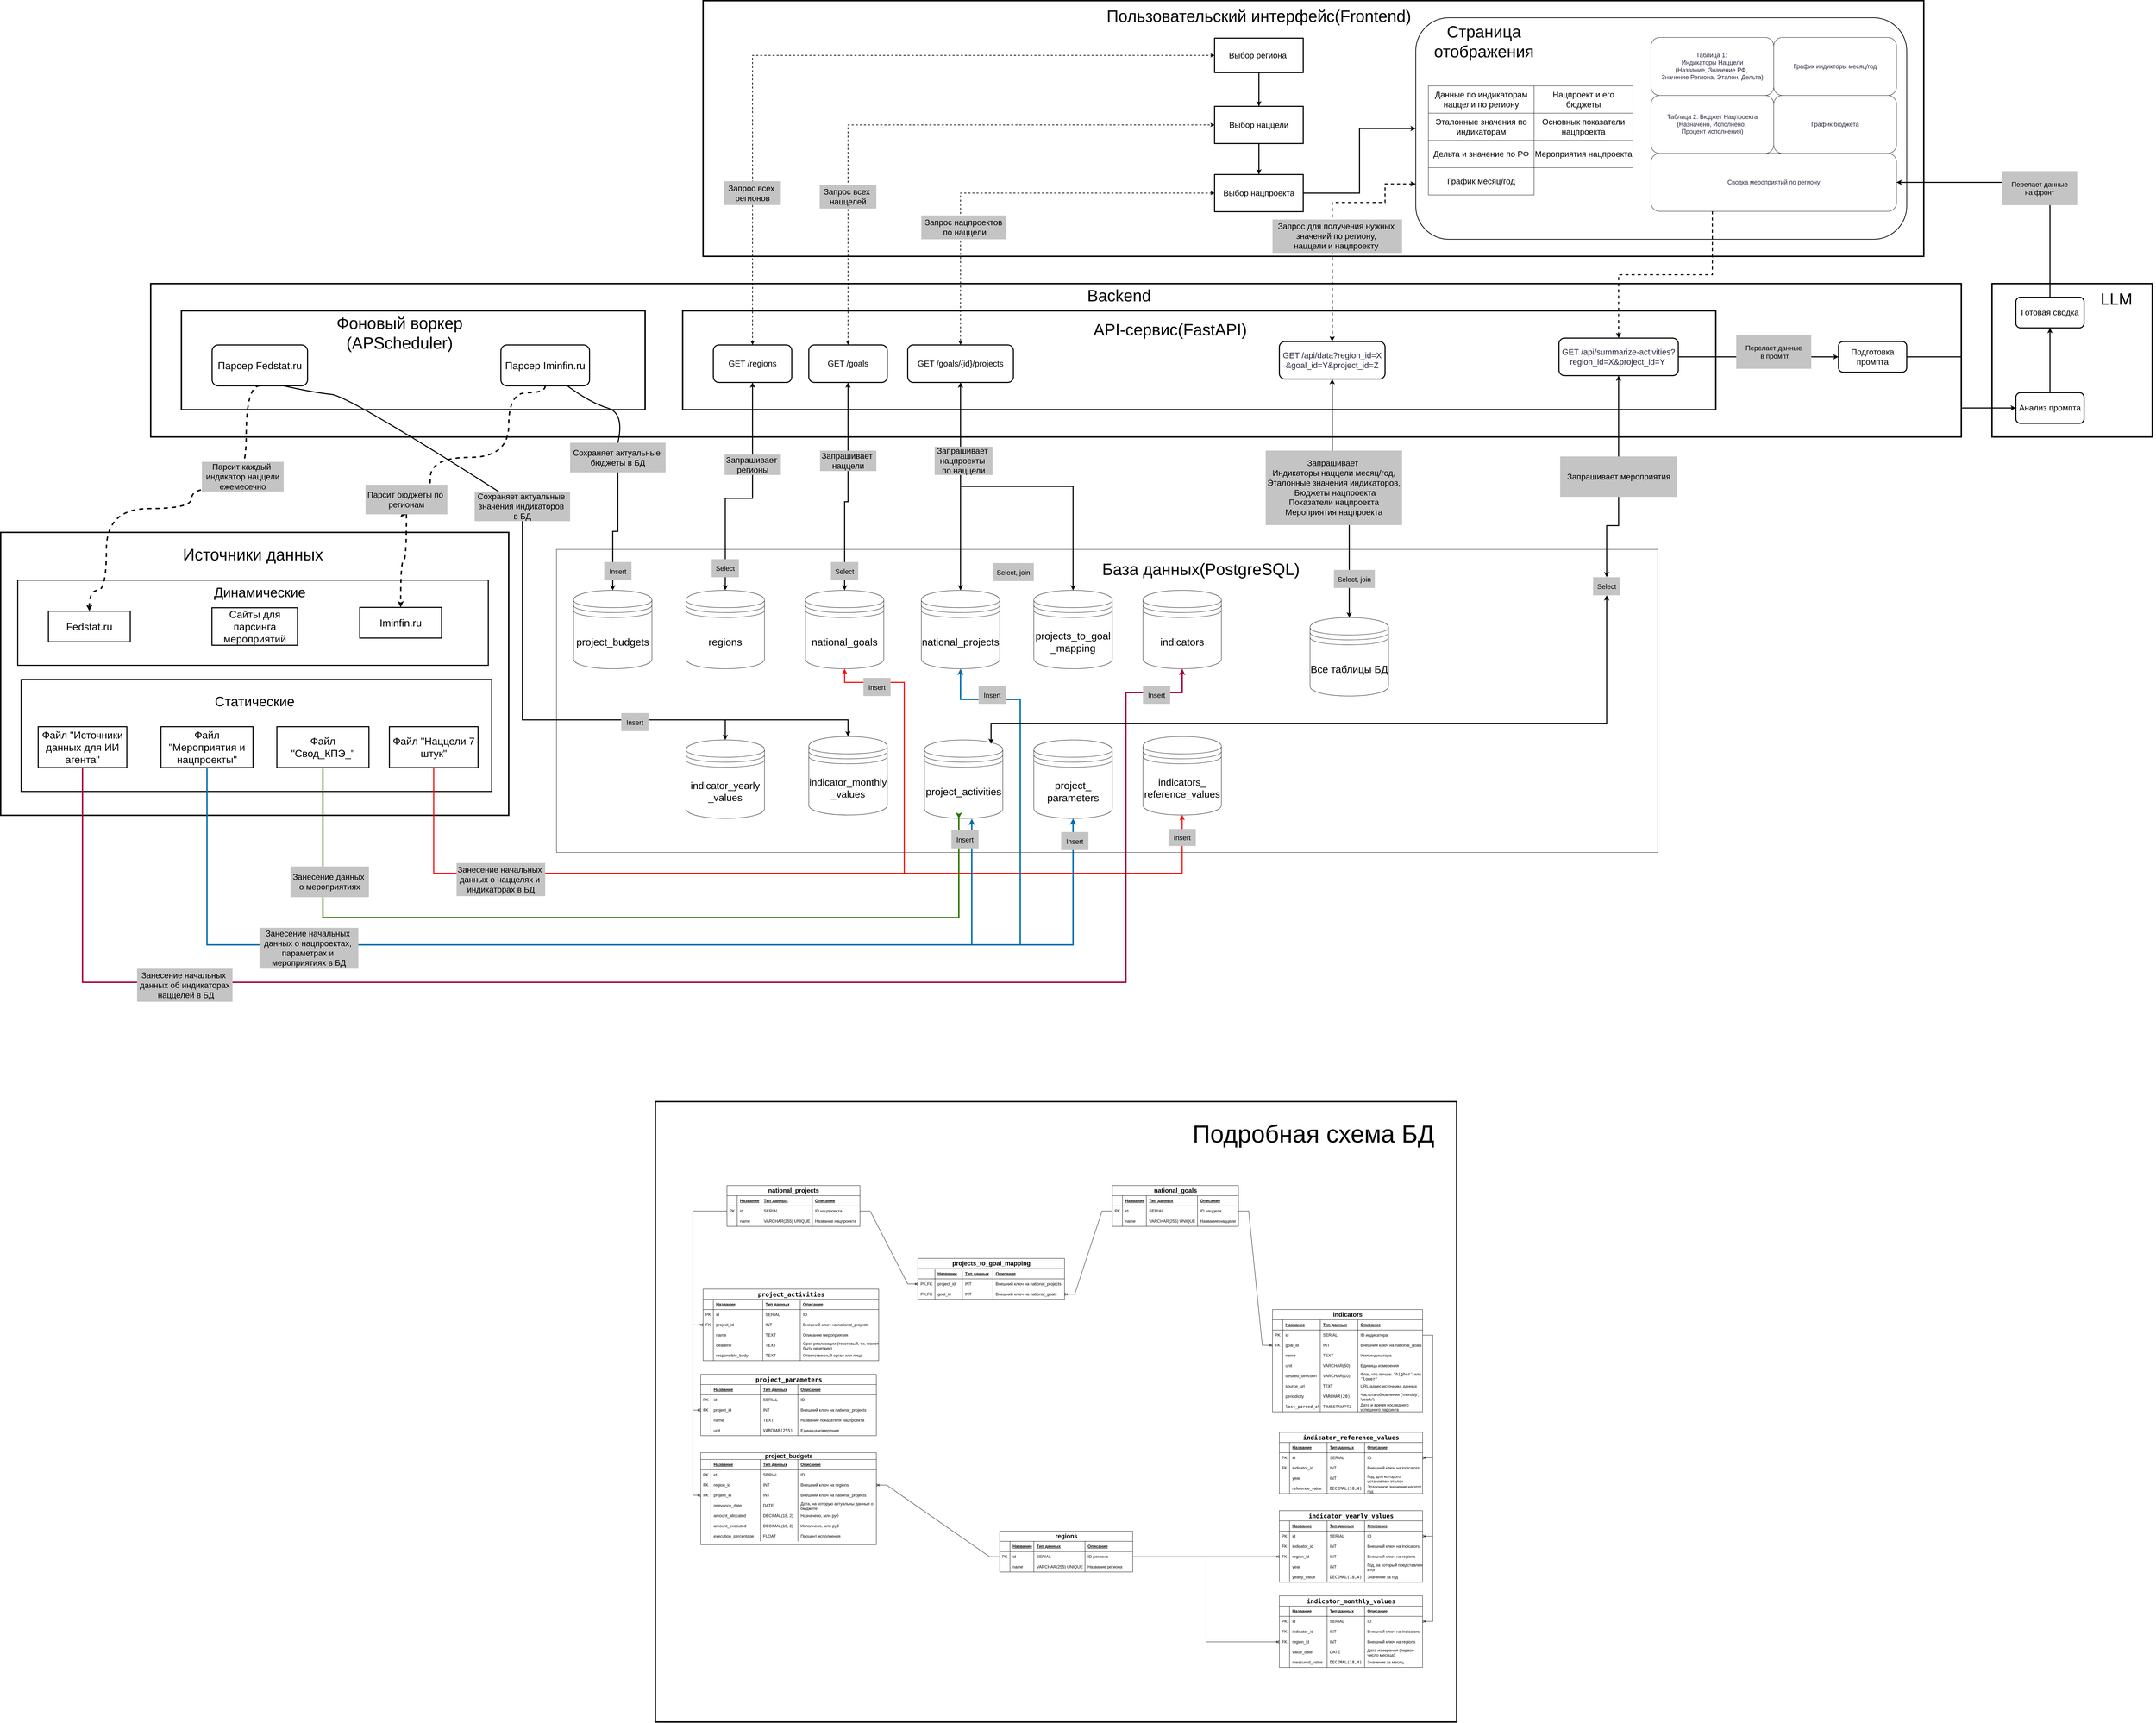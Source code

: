 <mxfile version="27.2.0">
  <diagram name="Страница — 1" id="e-Mxo9SX4dzK18VLbPIk">
    <mxGraphModel dx="8988" dy="7934" grid="1" gridSize="10" guides="1" tooltips="1" connect="1" arrows="1" fold="1" page="1" pageScale="1" pageWidth="827" pageHeight="1169" math="0" shadow="0">
      <root>
        <mxCell id="0" />
        <mxCell id="1" parent="0" />
        <mxCell id="K6G5jpVj9DXivo4ZZIxx-213" value="" style="rounded=0;whiteSpace=wrap;html=1;strokeWidth=4;" vertex="1" parent="1">
          <mxGeometry x="-1880" y="-1490" width="1490" height="830" as="geometry" />
        </mxCell>
        <mxCell id="K6G5jpVj9DXivo4ZZIxx-331" value="" style="rounded=0;whiteSpace=wrap;html=1;strokeWidth=3;" vertex="1" parent="1">
          <mxGeometry x="-1820" y="-1058.5" width="1380" height="328.5" as="geometry" />
        </mxCell>
        <mxCell id="K6G5jpVj9DXivo4ZZIxx-167" value="" style="rounded=0;whiteSpace=wrap;html=1;strokeWidth=4;" vertex="1" parent="1">
          <mxGeometry x="40" y="180" width="2350" height="1820" as="geometry" />
        </mxCell>
        <mxCell id="EYWY0tLgDbzn4FVK-TG9-1" value="&lt;font style=&quot;font-size: 18px;&quot;&gt;regions&lt;/font&gt;" style="shape=table;startSize=30;container=1;collapsible=1;childLayout=tableLayout;fixedRows=1;rowLines=0;fontStyle=1;align=center;resizeLast=1;html=1;" parent="1" vertex="1">
          <mxGeometry x="1050" y="1440" width="390" height="120" as="geometry">
            <mxRectangle x="50" y="110" width="80" height="30" as="alternateBounds" />
          </mxGeometry>
        </mxCell>
        <mxCell id="EYWY0tLgDbzn4FVK-TG9-2" value="" style="shape=tableRow;horizontal=0;startSize=0;swimlaneHead=0;swimlaneBody=0;fillColor=none;collapsible=0;dropTarget=0;points=[[0,0.5],[1,0.5]];portConstraint=eastwest;top=0;left=0;right=0;bottom=1;" parent="EYWY0tLgDbzn4FVK-TG9-1" vertex="1">
          <mxGeometry y="30" width="390" height="30" as="geometry" />
        </mxCell>
        <mxCell id="EYWY0tLgDbzn4FVK-TG9-3" value="" style="shape=partialRectangle;connectable=0;fillColor=none;top=0;left=0;bottom=0;right=0;fontStyle=1;overflow=hidden;whiteSpace=wrap;html=1;" parent="EYWY0tLgDbzn4FVK-TG9-2" vertex="1">
          <mxGeometry width="30" height="30" as="geometry">
            <mxRectangle width="30" height="30" as="alternateBounds" />
          </mxGeometry>
        </mxCell>
        <mxCell id="EYWY0tLgDbzn4FVK-TG9-4" value="Название" style="shape=partialRectangle;connectable=0;fillColor=none;top=0;left=0;bottom=0;right=0;align=left;spacingLeft=6;fontStyle=5;overflow=hidden;whiteSpace=wrap;html=1;" parent="EYWY0tLgDbzn4FVK-TG9-2" vertex="1">
          <mxGeometry x="30" width="70" height="30" as="geometry">
            <mxRectangle width="70" height="30" as="alternateBounds" />
          </mxGeometry>
        </mxCell>
        <mxCell id="EYWY0tLgDbzn4FVK-TG9-5" value="Тип данных" style="shape=partialRectangle;connectable=0;fillColor=none;top=0;left=0;bottom=0;right=0;align=left;spacingLeft=6;fontStyle=5;overflow=hidden;whiteSpace=wrap;html=1;" parent="EYWY0tLgDbzn4FVK-TG9-2" vertex="1">
          <mxGeometry x="100" width="150" height="30" as="geometry">
            <mxRectangle width="150" height="30" as="alternateBounds" />
          </mxGeometry>
        </mxCell>
        <mxCell id="EYWY0tLgDbzn4FVK-TG9-6" value="Описание" style="shape=partialRectangle;connectable=0;fillColor=none;top=0;left=0;bottom=0;right=0;align=left;spacingLeft=6;fontStyle=5;overflow=hidden;whiteSpace=wrap;html=1;" parent="EYWY0tLgDbzn4FVK-TG9-2" vertex="1">
          <mxGeometry x="250" width="140" height="30" as="geometry">
            <mxRectangle width="140" height="30" as="alternateBounds" />
          </mxGeometry>
        </mxCell>
        <mxCell id="EYWY0tLgDbzn4FVK-TG9-7" value="" style="shape=tableRow;horizontal=0;startSize=0;swimlaneHead=0;swimlaneBody=0;fillColor=none;collapsible=0;dropTarget=0;points=[[0,0.5],[1,0.5]];portConstraint=eastwest;top=0;left=0;right=0;bottom=0;" parent="EYWY0tLgDbzn4FVK-TG9-1" vertex="1">
          <mxGeometry y="60" width="390" height="30" as="geometry" />
        </mxCell>
        <mxCell id="EYWY0tLgDbzn4FVK-TG9-8" value="PK" style="shape=partialRectangle;connectable=0;fillColor=none;top=0;left=0;bottom=0;right=0;editable=1;overflow=hidden;whiteSpace=wrap;html=1;" parent="EYWY0tLgDbzn4FVK-TG9-7" vertex="1">
          <mxGeometry width="30" height="30" as="geometry">
            <mxRectangle width="30" height="30" as="alternateBounds" />
          </mxGeometry>
        </mxCell>
        <mxCell id="EYWY0tLgDbzn4FVK-TG9-9" value="id" style="shape=partialRectangle;connectable=0;fillColor=none;top=0;left=0;bottom=0;right=0;align=left;spacingLeft=6;overflow=hidden;whiteSpace=wrap;html=1;" parent="EYWY0tLgDbzn4FVK-TG9-7" vertex="1">
          <mxGeometry x="30" width="70" height="30" as="geometry">
            <mxRectangle width="70" height="30" as="alternateBounds" />
          </mxGeometry>
        </mxCell>
        <mxCell id="EYWY0tLgDbzn4FVK-TG9-10" value="SERIAL" style="shape=partialRectangle;connectable=0;fillColor=none;top=0;left=0;bottom=0;right=0;align=left;spacingLeft=6;overflow=hidden;whiteSpace=wrap;html=1;" parent="EYWY0tLgDbzn4FVK-TG9-7" vertex="1">
          <mxGeometry x="100" width="150" height="30" as="geometry">
            <mxRectangle width="150" height="30" as="alternateBounds" />
          </mxGeometry>
        </mxCell>
        <mxCell id="EYWY0tLgDbzn4FVK-TG9-11" value="ID региона" style="shape=partialRectangle;connectable=0;fillColor=none;top=0;left=0;bottom=0;right=0;align=left;spacingLeft=6;overflow=hidden;whiteSpace=wrap;html=1;" parent="EYWY0tLgDbzn4FVK-TG9-7" vertex="1">
          <mxGeometry x="250" width="140" height="30" as="geometry">
            <mxRectangle width="140" height="30" as="alternateBounds" />
          </mxGeometry>
        </mxCell>
        <mxCell id="EYWY0tLgDbzn4FVK-TG9-12" value="" style="shape=tableRow;horizontal=0;startSize=0;swimlaneHead=0;swimlaneBody=0;fillColor=none;collapsible=0;dropTarget=0;points=[[0,0.5],[1,0.5]];portConstraint=eastwest;top=0;left=0;right=0;bottom=0;" parent="EYWY0tLgDbzn4FVK-TG9-1" vertex="1">
          <mxGeometry y="90" width="390" height="30" as="geometry" />
        </mxCell>
        <mxCell id="EYWY0tLgDbzn4FVK-TG9-13" value="" style="shape=partialRectangle;connectable=0;fillColor=none;top=0;left=0;bottom=0;right=0;editable=1;overflow=hidden;whiteSpace=wrap;html=1;" parent="EYWY0tLgDbzn4FVK-TG9-12" vertex="1">
          <mxGeometry width="30" height="30" as="geometry">
            <mxRectangle width="30" height="30" as="alternateBounds" />
          </mxGeometry>
        </mxCell>
        <mxCell id="EYWY0tLgDbzn4FVK-TG9-14" value="name" style="shape=partialRectangle;connectable=0;fillColor=none;top=0;left=0;bottom=0;right=0;align=left;spacingLeft=6;overflow=hidden;whiteSpace=wrap;html=1;" parent="EYWY0tLgDbzn4FVK-TG9-12" vertex="1">
          <mxGeometry x="30" width="70" height="30" as="geometry">
            <mxRectangle width="70" height="30" as="alternateBounds" />
          </mxGeometry>
        </mxCell>
        <mxCell id="EYWY0tLgDbzn4FVK-TG9-15" value="VARCHAR(255) UNIQUE" style="shape=partialRectangle;connectable=0;fillColor=none;top=0;left=0;bottom=0;right=0;align=left;spacingLeft=6;overflow=hidden;whiteSpace=wrap;html=1;" parent="EYWY0tLgDbzn4FVK-TG9-12" vertex="1">
          <mxGeometry x="100" width="150" height="30" as="geometry">
            <mxRectangle width="150" height="30" as="alternateBounds" />
          </mxGeometry>
        </mxCell>
        <mxCell id="EYWY0tLgDbzn4FVK-TG9-16" value="Название региона" style="shape=partialRectangle;connectable=0;fillColor=none;top=0;left=0;bottom=0;right=0;align=left;spacingLeft=6;overflow=hidden;whiteSpace=wrap;html=1;" parent="EYWY0tLgDbzn4FVK-TG9-12" vertex="1">
          <mxGeometry x="250" width="140" height="30" as="geometry">
            <mxRectangle width="140" height="30" as="alternateBounds" />
          </mxGeometry>
        </mxCell>
        <mxCell id="EYWY0tLgDbzn4FVK-TG9-17" value="&lt;font style=&quot;font-size: 18px;&quot;&gt;national_projects&lt;/font&gt;" style="shape=table;startSize=30;container=1;collapsible=1;childLayout=tableLayout;fixedRows=1;rowLines=0;fontStyle=1;align=center;resizeLast=1;html=1;fontSize=15;" parent="1" vertex="1">
          <mxGeometry x="250" y="426" width="390" height="120" as="geometry">
            <mxRectangle x="40" y="220" width="80" height="30" as="alternateBounds" />
          </mxGeometry>
        </mxCell>
        <mxCell id="EYWY0tLgDbzn4FVK-TG9-18" value="" style="shape=tableRow;horizontal=0;startSize=0;swimlaneHead=0;swimlaneBody=0;fillColor=none;collapsible=0;dropTarget=0;points=[[0,0.5],[1,0.5]];portConstraint=eastwest;top=0;left=0;right=0;bottom=1;" parent="EYWY0tLgDbzn4FVK-TG9-17" vertex="1">
          <mxGeometry y="30" width="390" height="30" as="geometry" />
        </mxCell>
        <mxCell id="EYWY0tLgDbzn4FVK-TG9-19" value="" style="shape=partialRectangle;connectable=0;fillColor=none;top=0;left=0;bottom=0;right=0;fontStyle=1;overflow=hidden;whiteSpace=wrap;html=1;" parent="EYWY0tLgDbzn4FVK-TG9-18" vertex="1">
          <mxGeometry width="30" height="30" as="geometry">
            <mxRectangle width="30" height="30" as="alternateBounds" />
          </mxGeometry>
        </mxCell>
        <mxCell id="EYWY0tLgDbzn4FVK-TG9-20" value="Название" style="shape=partialRectangle;connectable=0;fillColor=none;top=0;left=0;bottom=0;right=0;align=left;spacingLeft=6;fontStyle=5;overflow=hidden;whiteSpace=wrap;html=1;" parent="EYWY0tLgDbzn4FVK-TG9-18" vertex="1">
          <mxGeometry x="30" width="70" height="30" as="geometry">
            <mxRectangle width="70" height="30" as="alternateBounds" />
          </mxGeometry>
        </mxCell>
        <mxCell id="EYWY0tLgDbzn4FVK-TG9-21" value="Тип данных" style="shape=partialRectangle;connectable=0;fillColor=none;top=0;left=0;bottom=0;right=0;align=left;spacingLeft=6;fontStyle=5;overflow=hidden;whiteSpace=wrap;html=1;" parent="EYWY0tLgDbzn4FVK-TG9-18" vertex="1">
          <mxGeometry x="100" width="150" height="30" as="geometry">
            <mxRectangle width="150" height="30" as="alternateBounds" />
          </mxGeometry>
        </mxCell>
        <mxCell id="EYWY0tLgDbzn4FVK-TG9-22" value="Описание" style="shape=partialRectangle;connectable=0;fillColor=none;top=0;left=0;bottom=0;right=0;align=left;spacingLeft=6;fontStyle=5;overflow=hidden;whiteSpace=wrap;html=1;" parent="EYWY0tLgDbzn4FVK-TG9-18" vertex="1">
          <mxGeometry x="250" width="140" height="30" as="geometry">
            <mxRectangle width="140" height="30" as="alternateBounds" />
          </mxGeometry>
        </mxCell>
        <mxCell id="EYWY0tLgDbzn4FVK-TG9-23" value="" style="shape=tableRow;horizontal=0;startSize=0;swimlaneHead=0;swimlaneBody=0;fillColor=none;collapsible=0;dropTarget=0;points=[[0,0.5],[1,0.5]];portConstraint=eastwest;top=0;left=0;right=0;bottom=0;" parent="EYWY0tLgDbzn4FVK-TG9-17" vertex="1">
          <mxGeometry y="60" width="390" height="30" as="geometry" />
        </mxCell>
        <mxCell id="EYWY0tLgDbzn4FVK-TG9-24" value="PK" style="shape=partialRectangle;connectable=0;fillColor=none;top=0;left=0;bottom=0;right=0;editable=1;overflow=hidden;whiteSpace=wrap;html=1;" parent="EYWY0tLgDbzn4FVK-TG9-23" vertex="1">
          <mxGeometry width="30" height="30" as="geometry">
            <mxRectangle width="30" height="30" as="alternateBounds" />
          </mxGeometry>
        </mxCell>
        <mxCell id="EYWY0tLgDbzn4FVK-TG9-25" value="id" style="shape=partialRectangle;connectable=0;fillColor=none;top=0;left=0;bottom=0;right=0;align=left;spacingLeft=6;overflow=hidden;whiteSpace=wrap;html=1;" parent="EYWY0tLgDbzn4FVK-TG9-23" vertex="1">
          <mxGeometry x="30" width="70" height="30" as="geometry">
            <mxRectangle width="70" height="30" as="alternateBounds" />
          </mxGeometry>
        </mxCell>
        <mxCell id="EYWY0tLgDbzn4FVK-TG9-26" value="SERIAL" style="shape=partialRectangle;connectable=0;fillColor=none;top=0;left=0;bottom=0;right=0;align=left;spacingLeft=6;overflow=hidden;whiteSpace=wrap;html=1;" parent="EYWY0tLgDbzn4FVK-TG9-23" vertex="1">
          <mxGeometry x="100" width="150" height="30" as="geometry">
            <mxRectangle width="150" height="30" as="alternateBounds" />
          </mxGeometry>
        </mxCell>
        <mxCell id="EYWY0tLgDbzn4FVK-TG9-27" value="ID нацпроекта" style="shape=partialRectangle;connectable=0;fillColor=none;top=0;left=0;bottom=0;right=0;align=left;spacingLeft=6;overflow=hidden;whiteSpace=wrap;html=1;" parent="EYWY0tLgDbzn4FVK-TG9-23" vertex="1">
          <mxGeometry x="250" width="140" height="30" as="geometry">
            <mxRectangle width="140" height="30" as="alternateBounds" />
          </mxGeometry>
        </mxCell>
        <mxCell id="EYWY0tLgDbzn4FVK-TG9-28" value="" style="shape=tableRow;horizontal=0;startSize=0;swimlaneHead=0;swimlaneBody=0;fillColor=none;collapsible=0;dropTarget=0;points=[[0,0.5],[1,0.5]];portConstraint=eastwest;top=0;left=0;right=0;bottom=0;" parent="EYWY0tLgDbzn4FVK-TG9-17" vertex="1">
          <mxGeometry y="90" width="390" height="30" as="geometry" />
        </mxCell>
        <mxCell id="EYWY0tLgDbzn4FVK-TG9-29" value="" style="shape=partialRectangle;connectable=0;fillColor=none;top=0;left=0;bottom=0;right=0;editable=1;overflow=hidden;whiteSpace=wrap;html=1;" parent="EYWY0tLgDbzn4FVK-TG9-28" vertex="1">
          <mxGeometry width="30" height="30" as="geometry">
            <mxRectangle width="30" height="30" as="alternateBounds" />
          </mxGeometry>
        </mxCell>
        <mxCell id="EYWY0tLgDbzn4FVK-TG9-30" value="name" style="shape=partialRectangle;connectable=0;fillColor=none;top=0;left=0;bottom=0;right=0;align=left;spacingLeft=6;overflow=hidden;whiteSpace=wrap;html=1;" parent="EYWY0tLgDbzn4FVK-TG9-28" vertex="1">
          <mxGeometry x="30" width="70" height="30" as="geometry">
            <mxRectangle width="70" height="30" as="alternateBounds" />
          </mxGeometry>
        </mxCell>
        <mxCell id="EYWY0tLgDbzn4FVK-TG9-31" value="VARCHAR(255) UNIQUE" style="shape=partialRectangle;connectable=0;fillColor=none;top=0;left=0;bottom=0;right=0;align=left;spacingLeft=6;overflow=hidden;whiteSpace=wrap;html=1;" parent="EYWY0tLgDbzn4FVK-TG9-28" vertex="1">
          <mxGeometry x="100" width="150" height="30" as="geometry">
            <mxRectangle width="150" height="30" as="alternateBounds" />
          </mxGeometry>
        </mxCell>
        <mxCell id="EYWY0tLgDbzn4FVK-TG9-32" value="Название нацпроекта" style="shape=partialRectangle;connectable=0;fillColor=none;top=0;left=0;bottom=0;right=0;align=left;spacingLeft=6;overflow=hidden;whiteSpace=wrap;html=1;" parent="EYWY0tLgDbzn4FVK-TG9-28" vertex="1">
          <mxGeometry x="250" width="140" height="30" as="geometry">
            <mxRectangle width="140" height="30" as="alternateBounds" />
          </mxGeometry>
        </mxCell>
        <mxCell id="EYWY0tLgDbzn4FVK-TG9-33" value="&lt;font style=&quot;font-size: 18px;&quot;&gt;national_goals&lt;/font&gt;" style="shape=table;startSize=30;container=1;collapsible=1;childLayout=tableLayout;fixedRows=1;rowLines=0;fontStyle=1;align=center;resizeLast=1;html=1;" parent="1" vertex="1">
          <mxGeometry x="1380" y="426" width="370" height="120" as="geometry">
            <mxRectangle x="40" y="220" width="80" height="30" as="alternateBounds" />
          </mxGeometry>
        </mxCell>
        <mxCell id="EYWY0tLgDbzn4FVK-TG9-34" value="" style="shape=tableRow;horizontal=0;startSize=0;swimlaneHead=0;swimlaneBody=0;fillColor=none;collapsible=0;dropTarget=0;points=[[0,0.5],[1,0.5]];portConstraint=eastwest;top=0;left=0;right=0;bottom=1;" parent="EYWY0tLgDbzn4FVK-TG9-33" vertex="1">
          <mxGeometry y="30" width="370" height="30" as="geometry" />
        </mxCell>
        <mxCell id="EYWY0tLgDbzn4FVK-TG9-35" value="" style="shape=partialRectangle;connectable=0;fillColor=none;top=0;left=0;bottom=0;right=0;fontStyle=1;overflow=hidden;whiteSpace=wrap;html=1;" parent="EYWY0tLgDbzn4FVK-TG9-34" vertex="1">
          <mxGeometry width="30" height="30" as="geometry">
            <mxRectangle width="30" height="30" as="alternateBounds" />
          </mxGeometry>
        </mxCell>
        <mxCell id="EYWY0tLgDbzn4FVK-TG9-36" value="Название" style="shape=partialRectangle;connectable=0;fillColor=none;top=0;left=0;bottom=0;right=0;align=left;spacingLeft=6;fontStyle=5;overflow=hidden;whiteSpace=wrap;html=1;" parent="EYWY0tLgDbzn4FVK-TG9-34" vertex="1">
          <mxGeometry x="30" width="70" height="30" as="geometry">
            <mxRectangle width="70" height="30" as="alternateBounds" />
          </mxGeometry>
        </mxCell>
        <mxCell id="EYWY0tLgDbzn4FVK-TG9-37" value="Тип данных" style="shape=partialRectangle;connectable=0;fillColor=none;top=0;left=0;bottom=0;right=0;align=left;spacingLeft=6;fontStyle=5;overflow=hidden;whiteSpace=wrap;html=1;" parent="EYWY0tLgDbzn4FVK-TG9-34" vertex="1">
          <mxGeometry x="100" width="150" height="30" as="geometry">
            <mxRectangle width="150" height="30" as="alternateBounds" />
          </mxGeometry>
        </mxCell>
        <mxCell id="EYWY0tLgDbzn4FVK-TG9-38" value="Описание" style="shape=partialRectangle;connectable=0;fillColor=none;top=0;left=0;bottom=0;right=0;align=left;spacingLeft=6;fontStyle=5;overflow=hidden;whiteSpace=wrap;html=1;" parent="EYWY0tLgDbzn4FVK-TG9-34" vertex="1">
          <mxGeometry x="250" width="120" height="30" as="geometry">
            <mxRectangle width="120" height="30" as="alternateBounds" />
          </mxGeometry>
        </mxCell>
        <mxCell id="EYWY0tLgDbzn4FVK-TG9-39" value="" style="shape=tableRow;horizontal=0;startSize=0;swimlaneHead=0;swimlaneBody=0;fillColor=none;collapsible=0;dropTarget=0;points=[[0,0.5],[1,0.5]];portConstraint=eastwest;top=0;left=0;right=0;bottom=0;" parent="EYWY0tLgDbzn4FVK-TG9-33" vertex="1">
          <mxGeometry y="60" width="370" height="30" as="geometry" />
        </mxCell>
        <mxCell id="EYWY0tLgDbzn4FVK-TG9-40" value="PK" style="shape=partialRectangle;connectable=0;fillColor=none;top=0;left=0;bottom=0;right=0;editable=1;overflow=hidden;whiteSpace=wrap;html=1;" parent="EYWY0tLgDbzn4FVK-TG9-39" vertex="1">
          <mxGeometry width="30" height="30" as="geometry">
            <mxRectangle width="30" height="30" as="alternateBounds" />
          </mxGeometry>
        </mxCell>
        <mxCell id="EYWY0tLgDbzn4FVK-TG9-41" value="id" style="shape=partialRectangle;connectable=0;fillColor=none;top=0;left=0;bottom=0;right=0;align=left;spacingLeft=6;overflow=hidden;whiteSpace=wrap;html=1;" parent="EYWY0tLgDbzn4FVK-TG9-39" vertex="1">
          <mxGeometry x="30" width="70" height="30" as="geometry">
            <mxRectangle width="70" height="30" as="alternateBounds" />
          </mxGeometry>
        </mxCell>
        <mxCell id="EYWY0tLgDbzn4FVK-TG9-42" value="SERIAL" style="shape=partialRectangle;connectable=0;fillColor=none;top=0;left=0;bottom=0;right=0;align=left;spacingLeft=6;overflow=hidden;whiteSpace=wrap;html=1;" parent="EYWY0tLgDbzn4FVK-TG9-39" vertex="1">
          <mxGeometry x="100" width="150" height="30" as="geometry">
            <mxRectangle width="150" height="30" as="alternateBounds" />
          </mxGeometry>
        </mxCell>
        <mxCell id="EYWY0tLgDbzn4FVK-TG9-43" value="ID наццели" style="shape=partialRectangle;connectable=0;fillColor=none;top=0;left=0;bottom=0;right=0;align=left;spacingLeft=6;overflow=hidden;whiteSpace=wrap;html=1;" parent="EYWY0tLgDbzn4FVK-TG9-39" vertex="1">
          <mxGeometry x="250" width="120" height="30" as="geometry">
            <mxRectangle width="120" height="30" as="alternateBounds" />
          </mxGeometry>
        </mxCell>
        <mxCell id="EYWY0tLgDbzn4FVK-TG9-44" value="" style="shape=tableRow;horizontal=0;startSize=0;swimlaneHead=0;swimlaneBody=0;fillColor=none;collapsible=0;dropTarget=0;points=[[0,0.5],[1,0.5]];portConstraint=eastwest;top=0;left=0;right=0;bottom=0;" parent="EYWY0tLgDbzn4FVK-TG9-33" vertex="1">
          <mxGeometry y="90" width="370" height="30" as="geometry" />
        </mxCell>
        <mxCell id="EYWY0tLgDbzn4FVK-TG9-45" value="" style="shape=partialRectangle;connectable=0;fillColor=none;top=0;left=0;bottom=0;right=0;editable=1;overflow=hidden;whiteSpace=wrap;html=1;" parent="EYWY0tLgDbzn4FVK-TG9-44" vertex="1">
          <mxGeometry width="30" height="30" as="geometry">
            <mxRectangle width="30" height="30" as="alternateBounds" />
          </mxGeometry>
        </mxCell>
        <mxCell id="EYWY0tLgDbzn4FVK-TG9-46" value="name" style="shape=partialRectangle;connectable=0;fillColor=none;top=0;left=0;bottom=0;right=0;align=left;spacingLeft=6;overflow=hidden;whiteSpace=wrap;html=1;" parent="EYWY0tLgDbzn4FVK-TG9-44" vertex="1">
          <mxGeometry x="30" width="70" height="30" as="geometry">
            <mxRectangle width="70" height="30" as="alternateBounds" />
          </mxGeometry>
        </mxCell>
        <mxCell id="EYWY0tLgDbzn4FVK-TG9-47" value="VARCHAR(255) UNIQUE" style="shape=partialRectangle;connectable=0;fillColor=none;top=0;left=0;bottom=0;right=0;align=left;spacingLeft=6;overflow=hidden;whiteSpace=wrap;html=1;" parent="EYWY0tLgDbzn4FVK-TG9-44" vertex="1">
          <mxGeometry x="100" width="150" height="30" as="geometry">
            <mxRectangle width="150" height="30" as="alternateBounds" />
          </mxGeometry>
        </mxCell>
        <mxCell id="EYWY0tLgDbzn4FVK-TG9-48" value="Название наццели" style="shape=partialRectangle;connectable=0;fillColor=none;top=0;left=0;bottom=0;right=0;align=left;spacingLeft=6;overflow=hidden;whiteSpace=wrap;html=1;" parent="EYWY0tLgDbzn4FVK-TG9-44" vertex="1">
          <mxGeometry x="250" width="120" height="30" as="geometry">
            <mxRectangle width="120" height="30" as="alternateBounds" />
          </mxGeometry>
        </mxCell>
        <mxCell id="EYWY0tLgDbzn4FVK-TG9-49" value="&lt;font style=&quot;font-size: 18px;&quot;&gt;project_budgets&lt;/font&gt;" style="shape=table;startSize=20;container=1;collapsible=1;childLayout=tableLayout;fixedRows=1;rowLines=0;fontStyle=1;align=center;resizeLast=1;html=1;" parent="1" vertex="1">
          <mxGeometry x="173" y="1210" width="515" height="270" as="geometry">
            <mxRectangle x="50" y="110" width="80" height="30" as="alternateBounds" />
          </mxGeometry>
        </mxCell>
        <mxCell id="EYWY0tLgDbzn4FVK-TG9-50" value="" style="shape=tableRow;horizontal=0;startSize=0;swimlaneHead=0;swimlaneBody=0;fillColor=none;collapsible=0;dropTarget=0;points=[[0,0.5],[1,0.5]];portConstraint=eastwest;top=0;left=0;right=0;bottom=1;" parent="EYWY0tLgDbzn4FVK-TG9-49" vertex="1">
          <mxGeometry y="20" width="515" height="30" as="geometry" />
        </mxCell>
        <mxCell id="EYWY0tLgDbzn4FVK-TG9-51" value="" style="shape=partialRectangle;connectable=0;fillColor=none;top=0;left=0;bottom=0;right=0;fontStyle=1;overflow=hidden;whiteSpace=wrap;html=1;" parent="EYWY0tLgDbzn4FVK-TG9-50" vertex="1">
          <mxGeometry width="30" height="30" as="geometry">
            <mxRectangle width="30" height="30" as="alternateBounds" />
          </mxGeometry>
        </mxCell>
        <mxCell id="EYWY0tLgDbzn4FVK-TG9-52" value="Название" style="shape=partialRectangle;connectable=0;fillColor=none;top=0;left=0;bottom=0;right=0;align=left;spacingLeft=6;fontStyle=5;overflow=hidden;whiteSpace=wrap;html=1;" parent="EYWY0tLgDbzn4FVK-TG9-50" vertex="1">
          <mxGeometry x="30" width="145" height="30" as="geometry">
            <mxRectangle width="145" height="30" as="alternateBounds" />
          </mxGeometry>
        </mxCell>
        <mxCell id="EYWY0tLgDbzn4FVK-TG9-53" value="Тип данных" style="shape=partialRectangle;connectable=0;fillColor=none;top=0;left=0;bottom=0;right=0;align=left;spacingLeft=6;fontStyle=5;overflow=hidden;whiteSpace=wrap;html=1;" parent="EYWY0tLgDbzn4FVK-TG9-50" vertex="1">
          <mxGeometry x="175" width="110" height="30" as="geometry">
            <mxRectangle width="110" height="30" as="alternateBounds" />
          </mxGeometry>
        </mxCell>
        <mxCell id="EYWY0tLgDbzn4FVK-TG9-54" value="Описание" style="shape=partialRectangle;connectable=0;fillColor=none;top=0;left=0;bottom=0;right=0;align=left;spacingLeft=6;fontStyle=5;overflow=hidden;whiteSpace=wrap;html=1;" parent="EYWY0tLgDbzn4FVK-TG9-50" vertex="1">
          <mxGeometry x="285" width="230" height="30" as="geometry">
            <mxRectangle width="230" height="30" as="alternateBounds" />
          </mxGeometry>
        </mxCell>
        <mxCell id="EYWY0tLgDbzn4FVK-TG9-55" value="" style="shape=tableRow;horizontal=0;startSize=0;swimlaneHead=0;swimlaneBody=0;fillColor=none;collapsible=0;dropTarget=0;points=[[0,0.5],[1,0.5]];portConstraint=eastwest;top=0;left=0;right=0;bottom=0;" parent="EYWY0tLgDbzn4FVK-TG9-49" vertex="1">
          <mxGeometry y="50" width="515" height="30" as="geometry" />
        </mxCell>
        <mxCell id="EYWY0tLgDbzn4FVK-TG9-56" value="PK" style="shape=partialRectangle;connectable=0;fillColor=none;top=0;left=0;bottom=0;right=0;editable=1;overflow=hidden;whiteSpace=wrap;html=1;" parent="EYWY0tLgDbzn4FVK-TG9-55" vertex="1">
          <mxGeometry width="30" height="30" as="geometry">
            <mxRectangle width="30" height="30" as="alternateBounds" />
          </mxGeometry>
        </mxCell>
        <mxCell id="EYWY0tLgDbzn4FVK-TG9-57" value="id" style="shape=partialRectangle;connectable=0;fillColor=none;top=0;left=0;bottom=0;right=0;align=left;spacingLeft=6;overflow=hidden;whiteSpace=wrap;html=1;" parent="EYWY0tLgDbzn4FVK-TG9-55" vertex="1">
          <mxGeometry x="30" width="145" height="30" as="geometry">
            <mxRectangle width="145" height="30" as="alternateBounds" />
          </mxGeometry>
        </mxCell>
        <mxCell id="EYWY0tLgDbzn4FVK-TG9-58" value="SERIAL" style="shape=partialRectangle;connectable=0;fillColor=none;top=0;left=0;bottom=0;right=0;align=left;spacingLeft=6;overflow=hidden;whiteSpace=wrap;html=1;" parent="EYWY0tLgDbzn4FVK-TG9-55" vertex="1">
          <mxGeometry x="175" width="110" height="30" as="geometry">
            <mxRectangle width="110" height="30" as="alternateBounds" />
          </mxGeometry>
        </mxCell>
        <mxCell id="EYWY0tLgDbzn4FVK-TG9-59" value="ID" style="shape=partialRectangle;connectable=0;fillColor=none;top=0;left=0;bottom=0;right=0;align=left;spacingLeft=6;overflow=hidden;whiteSpace=wrap;html=1;" parent="EYWY0tLgDbzn4FVK-TG9-55" vertex="1">
          <mxGeometry x="285" width="230" height="30" as="geometry">
            <mxRectangle width="230" height="30" as="alternateBounds" />
          </mxGeometry>
        </mxCell>
        <mxCell id="EYWY0tLgDbzn4FVK-TG9-60" value="" style="shape=tableRow;horizontal=0;startSize=0;swimlaneHead=0;swimlaneBody=0;fillColor=none;collapsible=0;dropTarget=0;points=[[0,0.5],[1,0.5]];portConstraint=eastwest;top=0;left=0;right=0;bottom=0;" parent="EYWY0tLgDbzn4FVK-TG9-49" vertex="1">
          <mxGeometry y="80" width="515" height="30" as="geometry" />
        </mxCell>
        <mxCell id="EYWY0tLgDbzn4FVK-TG9-61" value="FK" style="shape=partialRectangle;connectable=0;fillColor=none;top=0;left=0;bottom=0;right=0;editable=1;overflow=hidden;whiteSpace=wrap;html=1;" parent="EYWY0tLgDbzn4FVK-TG9-60" vertex="1">
          <mxGeometry width="30" height="30" as="geometry">
            <mxRectangle width="30" height="30" as="alternateBounds" />
          </mxGeometry>
        </mxCell>
        <mxCell id="EYWY0tLgDbzn4FVK-TG9-62" value="region_id" style="shape=partialRectangle;connectable=0;fillColor=none;top=0;left=0;bottom=0;right=0;align=left;spacingLeft=6;overflow=hidden;whiteSpace=wrap;html=1;" parent="EYWY0tLgDbzn4FVK-TG9-60" vertex="1">
          <mxGeometry x="30" width="145" height="30" as="geometry">
            <mxRectangle width="145" height="30" as="alternateBounds" />
          </mxGeometry>
        </mxCell>
        <mxCell id="EYWY0tLgDbzn4FVK-TG9-63" value="INT" style="shape=partialRectangle;connectable=0;fillColor=none;top=0;left=0;bottom=0;right=0;align=left;spacingLeft=6;overflow=hidden;whiteSpace=wrap;html=1;" parent="EYWY0tLgDbzn4FVK-TG9-60" vertex="1">
          <mxGeometry x="175" width="110" height="30" as="geometry">
            <mxRectangle width="110" height="30" as="alternateBounds" />
          </mxGeometry>
        </mxCell>
        <mxCell id="EYWY0tLgDbzn4FVK-TG9-64" value="Внешний ключ на regions" style="shape=partialRectangle;connectable=0;fillColor=none;top=0;left=0;bottom=0;right=0;align=left;spacingLeft=6;overflow=hidden;whiteSpace=wrap;html=1;" parent="EYWY0tLgDbzn4FVK-TG9-60" vertex="1">
          <mxGeometry x="285" width="230" height="30" as="geometry">
            <mxRectangle width="230" height="30" as="alternateBounds" />
          </mxGeometry>
        </mxCell>
        <mxCell id="EYWY0tLgDbzn4FVK-TG9-65" style="shape=tableRow;horizontal=0;startSize=0;swimlaneHead=0;swimlaneBody=0;fillColor=none;collapsible=0;dropTarget=0;points=[[0,0.5],[1,0.5]];portConstraint=eastwest;top=0;left=0;right=0;bottom=0;" parent="EYWY0tLgDbzn4FVK-TG9-49" vertex="1">
          <mxGeometry y="110" width="515" height="30" as="geometry" />
        </mxCell>
        <mxCell id="EYWY0tLgDbzn4FVK-TG9-66" value="FK" style="shape=partialRectangle;connectable=0;fillColor=none;top=0;left=0;bottom=0;right=0;editable=1;overflow=hidden;whiteSpace=wrap;html=1;" parent="EYWY0tLgDbzn4FVK-TG9-65" vertex="1">
          <mxGeometry width="30" height="30" as="geometry">
            <mxRectangle width="30" height="30" as="alternateBounds" />
          </mxGeometry>
        </mxCell>
        <mxCell id="EYWY0tLgDbzn4FVK-TG9-67" value="project_id" style="shape=partialRectangle;connectable=0;fillColor=none;top=0;left=0;bottom=0;right=0;align=left;spacingLeft=6;overflow=hidden;whiteSpace=wrap;html=1;" parent="EYWY0tLgDbzn4FVK-TG9-65" vertex="1">
          <mxGeometry x="30" width="145" height="30" as="geometry">
            <mxRectangle width="145" height="30" as="alternateBounds" />
          </mxGeometry>
        </mxCell>
        <mxCell id="EYWY0tLgDbzn4FVK-TG9-68" value="INT" style="shape=partialRectangle;connectable=0;fillColor=none;top=0;left=0;bottom=0;right=0;align=left;spacingLeft=6;overflow=hidden;whiteSpace=wrap;html=1;" parent="EYWY0tLgDbzn4FVK-TG9-65" vertex="1">
          <mxGeometry x="175" width="110" height="30" as="geometry">
            <mxRectangle width="110" height="30" as="alternateBounds" />
          </mxGeometry>
        </mxCell>
        <mxCell id="EYWY0tLgDbzn4FVK-TG9-69" value="Внешний ключ на national_projects" style="shape=partialRectangle;connectable=0;fillColor=none;top=0;left=0;bottom=0;right=0;align=left;spacingLeft=6;overflow=hidden;whiteSpace=wrap;html=1;" parent="EYWY0tLgDbzn4FVK-TG9-65" vertex="1">
          <mxGeometry x="285" width="230" height="30" as="geometry">
            <mxRectangle width="230" height="30" as="alternateBounds" />
          </mxGeometry>
        </mxCell>
        <mxCell id="EYWY0tLgDbzn4FVK-TG9-70" style="shape=tableRow;horizontal=0;startSize=0;swimlaneHead=0;swimlaneBody=0;fillColor=none;collapsible=0;dropTarget=0;points=[[0,0.5],[1,0.5]];portConstraint=eastwest;top=0;left=0;right=0;bottom=0;" parent="EYWY0tLgDbzn4FVK-TG9-49" vertex="1">
          <mxGeometry y="140" width="515" height="30" as="geometry" />
        </mxCell>
        <mxCell id="EYWY0tLgDbzn4FVK-TG9-71" style="shape=partialRectangle;connectable=0;fillColor=none;top=0;left=0;bottom=0;right=0;editable=1;overflow=hidden;whiteSpace=wrap;html=1;" parent="EYWY0tLgDbzn4FVK-TG9-70" vertex="1">
          <mxGeometry width="30" height="30" as="geometry">
            <mxRectangle width="30" height="30" as="alternateBounds" />
          </mxGeometry>
        </mxCell>
        <mxCell id="EYWY0tLgDbzn4FVK-TG9-72" value="relevance_date" style="shape=partialRectangle;connectable=0;fillColor=none;top=0;left=0;bottom=0;right=0;align=left;spacingLeft=6;overflow=hidden;whiteSpace=wrap;html=1;" parent="EYWY0tLgDbzn4FVK-TG9-70" vertex="1">
          <mxGeometry x="30" width="145" height="30" as="geometry">
            <mxRectangle width="145" height="30" as="alternateBounds" />
          </mxGeometry>
        </mxCell>
        <mxCell id="EYWY0tLgDbzn4FVK-TG9-73" value="DATE" style="shape=partialRectangle;connectable=0;fillColor=none;top=0;left=0;bottom=0;right=0;align=left;spacingLeft=6;overflow=hidden;whiteSpace=wrap;html=1;" parent="EYWY0tLgDbzn4FVK-TG9-70" vertex="1">
          <mxGeometry x="175" width="110" height="30" as="geometry">
            <mxRectangle width="110" height="30" as="alternateBounds" />
          </mxGeometry>
        </mxCell>
        <mxCell id="EYWY0tLgDbzn4FVK-TG9-74" value="Дата, на которую актуальны данные о бюджете" style="shape=partialRectangle;connectable=0;fillColor=none;top=0;left=0;bottom=0;right=0;align=left;spacingLeft=6;overflow=hidden;whiteSpace=wrap;html=1;" parent="EYWY0tLgDbzn4FVK-TG9-70" vertex="1">
          <mxGeometry x="285" width="230" height="30" as="geometry">
            <mxRectangle width="230" height="30" as="alternateBounds" />
          </mxGeometry>
        </mxCell>
        <mxCell id="EYWY0tLgDbzn4FVK-TG9-75" style="shape=tableRow;horizontal=0;startSize=0;swimlaneHead=0;swimlaneBody=0;fillColor=none;collapsible=0;dropTarget=0;points=[[0,0.5],[1,0.5]];portConstraint=eastwest;top=0;left=0;right=0;bottom=0;" parent="EYWY0tLgDbzn4FVK-TG9-49" vertex="1">
          <mxGeometry y="170" width="515" height="30" as="geometry" />
        </mxCell>
        <mxCell id="EYWY0tLgDbzn4FVK-TG9-76" style="shape=partialRectangle;connectable=0;fillColor=none;top=0;left=0;bottom=0;right=0;editable=1;overflow=hidden;whiteSpace=wrap;html=1;" parent="EYWY0tLgDbzn4FVK-TG9-75" vertex="1">
          <mxGeometry width="30" height="30" as="geometry">
            <mxRectangle width="30" height="30" as="alternateBounds" />
          </mxGeometry>
        </mxCell>
        <mxCell id="EYWY0tLgDbzn4FVK-TG9-77" value="amount_allocated" style="shape=partialRectangle;connectable=0;fillColor=none;top=0;left=0;bottom=0;right=0;align=left;spacingLeft=6;overflow=hidden;whiteSpace=wrap;html=1;" parent="EYWY0tLgDbzn4FVK-TG9-75" vertex="1">
          <mxGeometry x="30" width="145" height="30" as="geometry">
            <mxRectangle width="145" height="30" as="alternateBounds" />
          </mxGeometry>
        </mxCell>
        <mxCell id="EYWY0tLgDbzn4FVK-TG9-78" value="DECIMAL(18, 2)" style="shape=partialRectangle;connectable=0;fillColor=none;top=0;left=0;bottom=0;right=0;align=left;spacingLeft=6;overflow=hidden;whiteSpace=wrap;html=1;" parent="EYWY0tLgDbzn4FVK-TG9-75" vertex="1">
          <mxGeometry x="175" width="110" height="30" as="geometry">
            <mxRectangle width="110" height="30" as="alternateBounds" />
          </mxGeometry>
        </mxCell>
        <mxCell id="EYWY0tLgDbzn4FVK-TG9-79" value="Назначено, млн руб" style="shape=partialRectangle;connectable=0;fillColor=none;top=0;left=0;bottom=0;right=0;align=left;spacingLeft=6;overflow=hidden;whiteSpace=wrap;html=1;" parent="EYWY0tLgDbzn4FVK-TG9-75" vertex="1">
          <mxGeometry x="285" width="230" height="30" as="geometry">
            <mxRectangle width="230" height="30" as="alternateBounds" />
          </mxGeometry>
        </mxCell>
        <mxCell id="EYWY0tLgDbzn4FVK-TG9-80" style="shape=tableRow;horizontal=0;startSize=0;swimlaneHead=0;swimlaneBody=0;fillColor=none;collapsible=0;dropTarget=0;points=[[0,0.5],[1,0.5]];portConstraint=eastwest;top=0;left=0;right=0;bottom=0;" parent="EYWY0tLgDbzn4FVK-TG9-49" vertex="1">
          <mxGeometry y="200" width="515" height="30" as="geometry" />
        </mxCell>
        <mxCell id="EYWY0tLgDbzn4FVK-TG9-81" style="shape=partialRectangle;connectable=0;fillColor=none;top=0;left=0;bottom=0;right=0;editable=1;overflow=hidden;whiteSpace=wrap;html=1;" parent="EYWY0tLgDbzn4FVK-TG9-80" vertex="1">
          <mxGeometry width="30" height="30" as="geometry">
            <mxRectangle width="30" height="30" as="alternateBounds" />
          </mxGeometry>
        </mxCell>
        <mxCell id="EYWY0tLgDbzn4FVK-TG9-82" value="amount_executed" style="shape=partialRectangle;connectable=0;fillColor=none;top=0;left=0;bottom=0;right=0;align=left;spacingLeft=6;overflow=hidden;whiteSpace=wrap;html=1;" parent="EYWY0tLgDbzn4FVK-TG9-80" vertex="1">
          <mxGeometry x="30" width="145" height="30" as="geometry">
            <mxRectangle width="145" height="30" as="alternateBounds" />
          </mxGeometry>
        </mxCell>
        <mxCell id="EYWY0tLgDbzn4FVK-TG9-83" value="DECIMAL(18, 2)" style="shape=partialRectangle;connectable=0;fillColor=none;top=0;left=0;bottom=0;right=0;align=left;spacingLeft=6;overflow=hidden;whiteSpace=wrap;html=1;" parent="EYWY0tLgDbzn4FVK-TG9-80" vertex="1">
          <mxGeometry x="175" width="110" height="30" as="geometry">
            <mxRectangle width="110" height="30" as="alternateBounds" />
          </mxGeometry>
        </mxCell>
        <mxCell id="EYWY0tLgDbzn4FVK-TG9-84" value="Исполнено, млн руб" style="shape=partialRectangle;connectable=0;fillColor=none;top=0;left=0;bottom=0;right=0;align=left;spacingLeft=6;overflow=hidden;whiteSpace=wrap;html=1;" parent="EYWY0tLgDbzn4FVK-TG9-80" vertex="1">
          <mxGeometry x="285" width="230" height="30" as="geometry">
            <mxRectangle width="230" height="30" as="alternateBounds" />
          </mxGeometry>
        </mxCell>
        <mxCell id="EYWY0tLgDbzn4FVK-TG9-85" style="shape=tableRow;horizontal=0;startSize=0;swimlaneHead=0;swimlaneBody=0;fillColor=none;collapsible=0;dropTarget=0;points=[[0,0.5],[1,0.5]];portConstraint=eastwest;top=0;left=0;right=0;bottom=0;" parent="EYWY0tLgDbzn4FVK-TG9-49" vertex="1">
          <mxGeometry y="230" width="515" height="30" as="geometry" />
        </mxCell>
        <mxCell id="EYWY0tLgDbzn4FVK-TG9-86" style="shape=partialRectangle;connectable=0;fillColor=none;top=0;left=0;bottom=0;right=0;editable=1;overflow=hidden;whiteSpace=wrap;html=1;" parent="EYWY0tLgDbzn4FVK-TG9-85" vertex="1">
          <mxGeometry width="30" height="30" as="geometry">
            <mxRectangle width="30" height="30" as="alternateBounds" />
          </mxGeometry>
        </mxCell>
        <mxCell id="EYWY0tLgDbzn4FVK-TG9-87" value="execution_percentage" style="shape=partialRectangle;connectable=0;fillColor=none;top=0;left=0;bottom=0;right=0;align=left;spacingLeft=6;overflow=hidden;whiteSpace=wrap;html=1;" parent="EYWY0tLgDbzn4FVK-TG9-85" vertex="1">
          <mxGeometry x="30" width="145" height="30" as="geometry">
            <mxRectangle width="145" height="30" as="alternateBounds" />
          </mxGeometry>
        </mxCell>
        <mxCell id="EYWY0tLgDbzn4FVK-TG9-88" value="FLOAT" style="shape=partialRectangle;connectable=0;fillColor=none;top=0;left=0;bottom=0;right=0;align=left;spacingLeft=6;overflow=hidden;whiteSpace=wrap;html=1;" parent="EYWY0tLgDbzn4FVK-TG9-85" vertex="1">
          <mxGeometry x="175" width="110" height="30" as="geometry">
            <mxRectangle width="110" height="30" as="alternateBounds" />
          </mxGeometry>
        </mxCell>
        <mxCell id="EYWY0tLgDbzn4FVK-TG9-89" value="Процент исполнения" style="shape=partialRectangle;connectable=0;fillColor=none;top=0;left=0;bottom=0;right=0;align=left;spacingLeft=6;overflow=hidden;whiteSpace=wrap;html=1;" parent="EYWY0tLgDbzn4FVK-TG9-85" vertex="1">
          <mxGeometry x="285" width="230" height="30" as="geometry">
            <mxRectangle width="230" height="30" as="alternateBounds" />
          </mxGeometry>
        </mxCell>
        <mxCell id="K6G5jpVj9DXivo4ZZIxx-330" value="" style="rounded=0;whiteSpace=wrap;html=1;strokeWidth=3;" vertex="1" parent="1">
          <mxGeometry x="-1830" y="-1350" width="1380" height="250" as="geometry" />
        </mxCell>
        <mxCell id="EYWY0tLgDbzn4FVK-TG9-90" value="&lt;font style=&quot;font-size: 18px;&quot;&gt;indicators&lt;/font&gt;" style="shape=table;startSize=30;container=1;collapsible=1;childLayout=tableLayout;fixedRows=1;rowLines=0;fontStyle=1;align=center;resizeLast=1;html=1;" parent="1" vertex="1">
          <mxGeometry x="1850" y="790" width="440" height="300" as="geometry">
            <mxRectangle x="50" y="110" width="80" height="30" as="alternateBounds" />
          </mxGeometry>
        </mxCell>
        <mxCell id="EYWY0tLgDbzn4FVK-TG9-91" value="" style="shape=tableRow;horizontal=0;startSize=0;swimlaneHead=0;swimlaneBody=0;fillColor=none;collapsible=0;dropTarget=0;points=[[0,0.5],[1,0.5]];portConstraint=eastwest;top=0;left=0;right=0;bottom=1;" parent="EYWY0tLgDbzn4FVK-TG9-90" vertex="1">
          <mxGeometry y="30" width="440" height="30" as="geometry" />
        </mxCell>
        <mxCell id="EYWY0tLgDbzn4FVK-TG9-92" value="" style="shape=partialRectangle;connectable=0;fillColor=none;top=0;left=0;bottom=0;right=0;fontStyle=1;overflow=hidden;whiteSpace=wrap;html=1;" parent="EYWY0tLgDbzn4FVK-TG9-91" vertex="1">
          <mxGeometry width="30" height="30" as="geometry">
            <mxRectangle width="30" height="30" as="alternateBounds" />
          </mxGeometry>
        </mxCell>
        <mxCell id="EYWY0tLgDbzn4FVK-TG9-93" value="Название" style="shape=partialRectangle;connectable=0;fillColor=none;top=0;left=0;bottom=0;right=0;align=left;spacingLeft=6;fontStyle=5;overflow=hidden;whiteSpace=wrap;html=1;" parent="EYWY0tLgDbzn4FVK-TG9-91" vertex="1">
          <mxGeometry x="30" width="110" height="30" as="geometry">
            <mxRectangle width="110" height="30" as="alternateBounds" />
          </mxGeometry>
        </mxCell>
        <mxCell id="EYWY0tLgDbzn4FVK-TG9-94" value="Тип данных" style="shape=partialRectangle;connectable=0;fillColor=none;top=0;left=0;bottom=0;right=0;align=left;spacingLeft=6;fontStyle=5;overflow=hidden;whiteSpace=wrap;html=1;" parent="EYWY0tLgDbzn4FVK-TG9-91" vertex="1">
          <mxGeometry x="140" width="110" height="30" as="geometry">
            <mxRectangle width="110" height="30" as="alternateBounds" />
          </mxGeometry>
        </mxCell>
        <mxCell id="EYWY0tLgDbzn4FVK-TG9-95" value="Описание" style="shape=partialRectangle;connectable=0;fillColor=none;top=0;left=0;bottom=0;right=0;align=left;spacingLeft=6;fontStyle=5;overflow=hidden;whiteSpace=wrap;html=1;" parent="EYWY0tLgDbzn4FVK-TG9-91" vertex="1">
          <mxGeometry x="250" width="190" height="30" as="geometry">
            <mxRectangle width="190" height="30" as="alternateBounds" />
          </mxGeometry>
        </mxCell>
        <mxCell id="EYWY0tLgDbzn4FVK-TG9-96" value="" style="shape=tableRow;horizontal=0;startSize=0;swimlaneHead=0;swimlaneBody=0;fillColor=none;collapsible=0;dropTarget=0;points=[[0,0.5],[1,0.5]];portConstraint=eastwest;top=0;left=0;right=0;bottom=0;" parent="EYWY0tLgDbzn4FVK-TG9-90" vertex="1">
          <mxGeometry y="60" width="440" height="30" as="geometry" />
        </mxCell>
        <mxCell id="EYWY0tLgDbzn4FVK-TG9-97" value="PK" style="shape=partialRectangle;connectable=0;fillColor=none;top=0;left=0;bottom=0;right=0;editable=1;overflow=hidden;whiteSpace=wrap;html=1;" parent="EYWY0tLgDbzn4FVK-TG9-96" vertex="1">
          <mxGeometry width="30" height="30" as="geometry">
            <mxRectangle width="30" height="30" as="alternateBounds" />
          </mxGeometry>
        </mxCell>
        <mxCell id="EYWY0tLgDbzn4FVK-TG9-98" value="id" style="shape=partialRectangle;connectable=0;fillColor=none;top=0;left=0;bottom=0;right=0;align=left;spacingLeft=6;overflow=hidden;whiteSpace=wrap;html=1;" parent="EYWY0tLgDbzn4FVK-TG9-96" vertex="1">
          <mxGeometry x="30" width="110" height="30" as="geometry">
            <mxRectangle width="110" height="30" as="alternateBounds" />
          </mxGeometry>
        </mxCell>
        <mxCell id="EYWY0tLgDbzn4FVK-TG9-99" value="SERIAL" style="shape=partialRectangle;connectable=0;fillColor=none;top=0;left=0;bottom=0;right=0;align=left;spacingLeft=6;overflow=hidden;whiteSpace=wrap;html=1;" parent="EYWY0tLgDbzn4FVK-TG9-96" vertex="1">
          <mxGeometry x="140" width="110" height="30" as="geometry">
            <mxRectangle width="110" height="30" as="alternateBounds" />
          </mxGeometry>
        </mxCell>
        <mxCell id="EYWY0tLgDbzn4FVK-TG9-100" value="ID индикатора" style="shape=partialRectangle;connectable=0;fillColor=none;top=0;left=0;bottom=0;right=0;align=left;spacingLeft=6;overflow=hidden;whiteSpace=wrap;html=1;" parent="EYWY0tLgDbzn4FVK-TG9-96" vertex="1">
          <mxGeometry x="250" width="190" height="30" as="geometry">
            <mxRectangle width="190" height="30" as="alternateBounds" />
          </mxGeometry>
        </mxCell>
        <mxCell id="EYWY0tLgDbzn4FVK-TG9-101" value="" style="shape=tableRow;horizontal=0;startSize=0;swimlaneHead=0;swimlaneBody=0;fillColor=none;collapsible=0;dropTarget=0;points=[[0,0.5],[1,0.5]];portConstraint=eastwest;top=0;left=0;right=0;bottom=0;" parent="EYWY0tLgDbzn4FVK-TG9-90" vertex="1">
          <mxGeometry y="90" width="440" height="30" as="geometry" />
        </mxCell>
        <mxCell id="EYWY0tLgDbzn4FVK-TG9-102" value="FK" style="shape=partialRectangle;connectable=0;fillColor=none;top=0;left=0;bottom=0;right=0;editable=1;overflow=hidden;whiteSpace=wrap;html=1;" parent="EYWY0tLgDbzn4FVK-TG9-101" vertex="1">
          <mxGeometry width="30" height="30" as="geometry">
            <mxRectangle width="30" height="30" as="alternateBounds" />
          </mxGeometry>
        </mxCell>
        <mxCell id="EYWY0tLgDbzn4FVK-TG9-103" value="goal_id" style="shape=partialRectangle;connectable=0;fillColor=none;top=0;left=0;bottom=0;right=0;align=left;spacingLeft=6;overflow=hidden;whiteSpace=wrap;html=1;" parent="EYWY0tLgDbzn4FVK-TG9-101" vertex="1">
          <mxGeometry x="30" width="110" height="30" as="geometry">
            <mxRectangle width="110" height="30" as="alternateBounds" />
          </mxGeometry>
        </mxCell>
        <mxCell id="EYWY0tLgDbzn4FVK-TG9-104" value="INT" style="shape=partialRectangle;connectable=0;fillColor=none;top=0;left=0;bottom=0;right=0;align=left;spacingLeft=6;overflow=hidden;whiteSpace=wrap;html=1;" parent="EYWY0tLgDbzn4FVK-TG9-101" vertex="1">
          <mxGeometry x="140" width="110" height="30" as="geometry">
            <mxRectangle width="110" height="30" as="alternateBounds" />
          </mxGeometry>
        </mxCell>
        <mxCell id="EYWY0tLgDbzn4FVK-TG9-105" value="Внешний ключ на national_goals" style="shape=partialRectangle;connectable=0;fillColor=none;top=0;left=0;bottom=0;right=0;align=left;spacingLeft=6;overflow=hidden;whiteSpace=wrap;html=1;" parent="EYWY0tLgDbzn4FVK-TG9-101" vertex="1">
          <mxGeometry x="250" width="190" height="30" as="geometry">
            <mxRectangle width="190" height="30" as="alternateBounds" />
          </mxGeometry>
        </mxCell>
        <mxCell id="EYWY0tLgDbzn4FVK-TG9-106" style="shape=tableRow;horizontal=0;startSize=0;swimlaneHead=0;swimlaneBody=0;fillColor=none;collapsible=0;dropTarget=0;points=[[0,0.5],[1,0.5]];portConstraint=eastwest;top=0;left=0;right=0;bottom=0;" parent="EYWY0tLgDbzn4FVK-TG9-90" vertex="1">
          <mxGeometry y="120" width="440" height="30" as="geometry" />
        </mxCell>
        <mxCell id="EYWY0tLgDbzn4FVK-TG9-107" value="" style="shape=partialRectangle;connectable=0;fillColor=none;top=0;left=0;bottom=0;right=0;editable=1;overflow=hidden;whiteSpace=wrap;html=1;" parent="EYWY0tLgDbzn4FVK-TG9-106" vertex="1">
          <mxGeometry width="30" height="30" as="geometry">
            <mxRectangle width="30" height="30" as="alternateBounds" />
          </mxGeometry>
        </mxCell>
        <mxCell id="EYWY0tLgDbzn4FVK-TG9-108" value="name" style="shape=partialRectangle;connectable=0;fillColor=none;top=0;left=0;bottom=0;right=0;align=left;spacingLeft=6;overflow=hidden;whiteSpace=wrap;html=1;" parent="EYWY0tLgDbzn4FVK-TG9-106" vertex="1">
          <mxGeometry x="30" width="110" height="30" as="geometry">
            <mxRectangle width="110" height="30" as="alternateBounds" />
          </mxGeometry>
        </mxCell>
        <mxCell id="EYWY0tLgDbzn4FVK-TG9-109" value="TEXT" style="shape=partialRectangle;connectable=0;fillColor=none;top=0;left=0;bottom=0;right=0;align=left;spacingLeft=6;overflow=hidden;whiteSpace=wrap;html=1;" parent="EYWY0tLgDbzn4FVK-TG9-106" vertex="1">
          <mxGeometry x="140" width="110" height="30" as="geometry">
            <mxRectangle width="110" height="30" as="alternateBounds" />
          </mxGeometry>
        </mxCell>
        <mxCell id="EYWY0tLgDbzn4FVK-TG9-110" value="Имя индикатора" style="shape=partialRectangle;connectable=0;fillColor=none;top=0;left=0;bottom=0;right=0;align=left;spacingLeft=6;overflow=hidden;whiteSpace=wrap;html=1;" parent="EYWY0tLgDbzn4FVK-TG9-106" vertex="1">
          <mxGeometry x="250" width="190" height="30" as="geometry">
            <mxRectangle width="190" height="30" as="alternateBounds" />
          </mxGeometry>
        </mxCell>
        <mxCell id="EYWY0tLgDbzn4FVK-TG9-111" style="shape=tableRow;horizontal=0;startSize=0;swimlaneHead=0;swimlaneBody=0;fillColor=none;collapsible=0;dropTarget=0;points=[[0,0.5],[1,0.5]];portConstraint=eastwest;top=0;left=0;right=0;bottom=0;" parent="EYWY0tLgDbzn4FVK-TG9-90" vertex="1">
          <mxGeometry y="150" width="440" height="30" as="geometry" />
        </mxCell>
        <mxCell id="EYWY0tLgDbzn4FVK-TG9-112" style="shape=partialRectangle;connectable=0;fillColor=none;top=0;left=0;bottom=0;right=0;editable=1;overflow=hidden;whiteSpace=wrap;html=1;" parent="EYWY0tLgDbzn4FVK-TG9-111" vertex="1">
          <mxGeometry width="30" height="30" as="geometry">
            <mxRectangle width="30" height="30" as="alternateBounds" />
          </mxGeometry>
        </mxCell>
        <mxCell id="EYWY0tLgDbzn4FVK-TG9-113" value="unit" style="shape=partialRectangle;connectable=0;fillColor=none;top=0;left=0;bottom=0;right=0;align=left;spacingLeft=6;overflow=hidden;whiteSpace=wrap;html=1;" parent="EYWY0tLgDbzn4FVK-TG9-111" vertex="1">
          <mxGeometry x="30" width="110" height="30" as="geometry">
            <mxRectangle width="110" height="30" as="alternateBounds" />
          </mxGeometry>
        </mxCell>
        <mxCell id="EYWY0tLgDbzn4FVK-TG9-114" value="VARCHAR(50)" style="shape=partialRectangle;connectable=0;fillColor=none;top=0;left=0;bottom=0;right=0;align=left;spacingLeft=6;overflow=hidden;whiteSpace=wrap;html=1;" parent="EYWY0tLgDbzn4FVK-TG9-111" vertex="1">
          <mxGeometry x="140" width="110" height="30" as="geometry">
            <mxRectangle width="110" height="30" as="alternateBounds" />
          </mxGeometry>
        </mxCell>
        <mxCell id="EYWY0tLgDbzn4FVK-TG9-115" value="Единица измерения" style="shape=partialRectangle;connectable=0;fillColor=none;top=0;left=0;bottom=0;right=0;align=left;spacingLeft=6;overflow=hidden;whiteSpace=wrap;html=1;" parent="EYWY0tLgDbzn4FVK-TG9-111" vertex="1">
          <mxGeometry x="250" width="190" height="30" as="geometry">
            <mxRectangle width="190" height="30" as="alternateBounds" />
          </mxGeometry>
        </mxCell>
        <mxCell id="EYWY0tLgDbzn4FVK-TG9-116" style="shape=tableRow;horizontal=0;startSize=0;swimlaneHead=0;swimlaneBody=0;fillColor=none;collapsible=0;dropTarget=0;points=[[0,0.5],[1,0.5]];portConstraint=eastwest;top=0;left=0;right=0;bottom=0;" parent="EYWY0tLgDbzn4FVK-TG9-90" vertex="1">
          <mxGeometry y="180" width="440" height="30" as="geometry" />
        </mxCell>
        <mxCell id="EYWY0tLgDbzn4FVK-TG9-117" style="shape=partialRectangle;connectable=0;fillColor=none;top=0;left=0;bottom=0;right=0;editable=1;overflow=hidden;whiteSpace=wrap;html=1;" parent="EYWY0tLgDbzn4FVK-TG9-116" vertex="1">
          <mxGeometry width="30" height="30" as="geometry">
            <mxRectangle width="30" height="30" as="alternateBounds" />
          </mxGeometry>
        </mxCell>
        <mxCell id="EYWY0tLgDbzn4FVK-TG9-118" value="desired_direction" style="shape=partialRectangle;connectable=0;fillColor=none;top=0;left=0;bottom=0;right=0;align=left;spacingLeft=6;overflow=hidden;whiteSpace=wrap;html=1;" parent="EYWY0tLgDbzn4FVK-TG9-116" vertex="1">
          <mxGeometry x="30" width="110" height="30" as="geometry">
            <mxRectangle width="110" height="30" as="alternateBounds" />
          </mxGeometry>
        </mxCell>
        <mxCell id="EYWY0tLgDbzn4FVK-TG9-119" value="VARCHAR(10)" style="shape=partialRectangle;connectable=0;fillColor=none;top=0;left=0;bottom=0;right=0;align=left;spacingLeft=6;overflow=hidden;whiteSpace=wrap;html=1;" parent="EYWY0tLgDbzn4FVK-TG9-116" vertex="1">
          <mxGeometry x="140" width="110" height="30" as="geometry">
            <mxRectangle width="110" height="30" as="alternateBounds" />
          </mxGeometry>
        </mxCell>
        <mxCell id="EYWY0tLgDbzn4FVK-TG9-120" value="Флаг, что лучше: &lt;code&gt;&#39;higher&#39;&lt;/code&gt; или &lt;code&gt;&#39;lower&#39;&lt;/code&gt;" style="shape=partialRectangle;connectable=0;fillColor=none;top=0;left=0;bottom=0;right=0;align=left;spacingLeft=6;overflow=hidden;whiteSpace=wrap;html=1;" parent="EYWY0tLgDbzn4FVK-TG9-116" vertex="1">
          <mxGeometry x="250" width="190" height="30" as="geometry">
            <mxRectangle width="190" height="30" as="alternateBounds" />
          </mxGeometry>
        </mxCell>
        <mxCell id="K6G5jpVj9DXivo4ZZIxx-3" style="shape=tableRow;horizontal=0;startSize=0;swimlaneHead=0;swimlaneBody=0;fillColor=none;collapsible=0;dropTarget=0;points=[[0,0.5],[1,0.5]];portConstraint=eastwest;top=0;left=0;right=0;bottom=0;" vertex="1" parent="EYWY0tLgDbzn4FVK-TG9-90">
          <mxGeometry y="210" width="440" height="30" as="geometry" />
        </mxCell>
        <mxCell id="K6G5jpVj9DXivo4ZZIxx-4" style="shape=partialRectangle;connectable=0;fillColor=none;top=0;left=0;bottom=0;right=0;editable=1;overflow=hidden;whiteSpace=wrap;html=1;" vertex="1" parent="K6G5jpVj9DXivo4ZZIxx-3">
          <mxGeometry width="30" height="30" as="geometry">
            <mxRectangle width="30" height="30" as="alternateBounds" />
          </mxGeometry>
        </mxCell>
        <mxCell id="K6G5jpVj9DXivo4ZZIxx-5" value="source_url" style="shape=partialRectangle;connectable=0;fillColor=none;top=0;left=0;bottom=0;right=0;align=left;spacingLeft=6;overflow=hidden;whiteSpace=wrap;html=1;" vertex="1" parent="K6G5jpVj9DXivo4ZZIxx-3">
          <mxGeometry x="30" width="110" height="30" as="geometry">
            <mxRectangle width="110" height="30" as="alternateBounds" />
          </mxGeometry>
        </mxCell>
        <mxCell id="K6G5jpVj9DXivo4ZZIxx-6" value="&lt;code&gt;TEXT&lt;/code&gt;" style="shape=partialRectangle;connectable=0;fillColor=none;top=0;left=0;bottom=0;right=0;align=left;spacingLeft=6;overflow=hidden;whiteSpace=wrap;html=1;" vertex="1" parent="K6G5jpVj9DXivo4ZZIxx-3">
          <mxGeometry x="140" width="110" height="30" as="geometry">
            <mxRectangle width="110" height="30" as="alternateBounds" />
          </mxGeometry>
        </mxCell>
        <mxCell id="K6G5jpVj9DXivo4ZZIxx-7" value="URL-адрес источника данных" style="shape=partialRectangle;connectable=0;fillColor=none;top=0;left=0;bottom=0;right=0;align=left;spacingLeft=6;overflow=hidden;whiteSpace=wrap;html=1;" vertex="1" parent="K6G5jpVj9DXivo4ZZIxx-3">
          <mxGeometry x="250" width="190" height="30" as="geometry">
            <mxRectangle width="190" height="30" as="alternateBounds" />
          </mxGeometry>
        </mxCell>
        <mxCell id="K6G5jpVj9DXivo4ZZIxx-8" style="shape=tableRow;horizontal=0;startSize=0;swimlaneHead=0;swimlaneBody=0;fillColor=none;collapsible=0;dropTarget=0;points=[[0,0.5],[1,0.5]];portConstraint=eastwest;top=0;left=0;right=0;bottom=0;" vertex="1" parent="EYWY0tLgDbzn4FVK-TG9-90">
          <mxGeometry y="240" width="440" height="30" as="geometry" />
        </mxCell>
        <mxCell id="K6G5jpVj9DXivo4ZZIxx-9" style="shape=partialRectangle;connectable=0;fillColor=none;top=0;left=0;bottom=0;right=0;editable=1;overflow=hidden;whiteSpace=wrap;html=1;" vertex="1" parent="K6G5jpVj9DXivo4ZZIxx-8">
          <mxGeometry width="30" height="30" as="geometry">
            <mxRectangle width="30" height="30" as="alternateBounds" />
          </mxGeometry>
        </mxCell>
        <mxCell id="K6G5jpVj9DXivo4ZZIxx-10" value="periodicity" style="shape=partialRectangle;connectable=0;fillColor=none;top=0;left=0;bottom=0;right=0;align=left;spacingLeft=6;overflow=hidden;whiteSpace=wrap;html=1;" vertex="1" parent="K6G5jpVj9DXivo4ZZIxx-8">
          <mxGeometry x="30" width="110" height="30" as="geometry">
            <mxRectangle width="110" height="30" as="alternateBounds" />
          </mxGeometry>
        </mxCell>
        <mxCell id="K6G5jpVj9DXivo4ZZIxx-11" value="&lt;code&gt;VARCHAR(20)&lt;/code&gt;" style="shape=partialRectangle;connectable=0;fillColor=none;top=0;left=0;bottom=0;right=0;align=left;spacingLeft=6;overflow=hidden;whiteSpace=wrap;html=1;" vertex="1" parent="K6G5jpVj9DXivo4ZZIxx-8">
          <mxGeometry x="140" width="110" height="30" as="geometry">
            <mxRectangle width="110" height="30" as="alternateBounds" />
          </mxGeometry>
        </mxCell>
        <mxCell id="K6G5jpVj9DXivo4ZZIxx-12" value="Частота обновления (&#39;monthly&#39;, &#39;yearly&#39;)" style="shape=partialRectangle;connectable=0;fillColor=none;top=0;left=0;bottom=0;right=0;align=left;spacingLeft=6;overflow=hidden;whiteSpace=wrap;html=1;" vertex="1" parent="K6G5jpVj9DXivo4ZZIxx-8">
          <mxGeometry x="250" width="190" height="30" as="geometry">
            <mxRectangle width="190" height="30" as="alternateBounds" />
          </mxGeometry>
        </mxCell>
        <mxCell id="K6G5jpVj9DXivo4ZZIxx-13" style="shape=tableRow;horizontal=0;startSize=0;swimlaneHead=0;swimlaneBody=0;fillColor=none;collapsible=0;dropTarget=0;points=[[0,0.5],[1,0.5]];portConstraint=eastwest;top=0;left=0;right=0;bottom=0;" vertex="1" parent="EYWY0tLgDbzn4FVK-TG9-90">
          <mxGeometry y="270" width="440" height="30" as="geometry" />
        </mxCell>
        <mxCell id="K6G5jpVj9DXivo4ZZIxx-14" style="shape=partialRectangle;connectable=0;fillColor=none;top=0;left=0;bottom=0;right=0;editable=1;overflow=hidden;whiteSpace=wrap;html=1;" vertex="1" parent="K6G5jpVj9DXivo4ZZIxx-13">
          <mxGeometry width="30" height="30" as="geometry">
            <mxRectangle width="30" height="30" as="alternateBounds" />
          </mxGeometry>
        </mxCell>
        <mxCell id="K6G5jpVj9DXivo4ZZIxx-15" value="&lt;code&gt;last_parsed_at&lt;/code&gt;" style="shape=partialRectangle;connectable=0;fillColor=none;top=0;left=0;bottom=0;right=0;align=left;spacingLeft=6;overflow=hidden;whiteSpace=wrap;html=1;" vertex="1" parent="K6G5jpVj9DXivo4ZZIxx-13">
          <mxGeometry x="30" width="110" height="30" as="geometry">
            <mxRectangle width="110" height="30" as="alternateBounds" />
          </mxGeometry>
        </mxCell>
        <mxCell id="K6G5jpVj9DXivo4ZZIxx-16" value="TIMESTAMPTZ" style="shape=partialRectangle;connectable=0;fillColor=none;top=0;left=0;bottom=0;right=0;align=left;spacingLeft=6;overflow=hidden;whiteSpace=wrap;html=1;" vertex="1" parent="K6G5jpVj9DXivo4ZZIxx-13">
          <mxGeometry x="140" width="110" height="30" as="geometry">
            <mxRectangle width="110" height="30" as="alternateBounds" />
          </mxGeometry>
        </mxCell>
        <mxCell id="K6G5jpVj9DXivo4ZZIxx-17" value="Дата и время последнего успешного парсинга" style="shape=partialRectangle;connectable=0;fillColor=none;top=0;left=0;bottom=0;right=0;align=left;spacingLeft=6;overflow=hidden;whiteSpace=wrap;html=1;" vertex="1" parent="K6G5jpVj9DXivo4ZZIxx-13">
          <mxGeometry x="250" width="190" height="30" as="geometry">
            <mxRectangle width="190" height="30" as="alternateBounds" />
          </mxGeometry>
        </mxCell>
        <mxCell id="EYWY0tLgDbzn4FVK-TG9-121" value="&lt;b&gt;&lt;code&gt;&lt;font style=&quot;font-size: 18px;&quot;&gt;indicator_reference_values&lt;/font&gt;&lt;/code&gt;&lt;/b&gt;" style="shape=table;startSize=30;container=1;collapsible=1;childLayout=tableLayout;fixedRows=1;rowLines=0;fontStyle=1;align=center;resizeLast=1;html=1;" parent="1" vertex="1">
          <mxGeometry x="1870" y="1150" width="420" height="180" as="geometry">
            <mxRectangle x="50" y="110" width="80" height="30" as="alternateBounds" />
          </mxGeometry>
        </mxCell>
        <mxCell id="EYWY0tLgDbzn4FVK-TG9-122" value="" style="shape=tableRow;horizontal=0;startSize=0;swimlaneHead=0;swimlaneBody=0;fillColor=none;collapsible=0;dropTarget=0;points=[[0,0.5],[1,0.5]];portConstraint=eastwest;top=0;left=0;right=0;bottom=1;" parent="EYWY0tLgDbzn4FVK-TG9-121" vertex="1">
          <mxGeometry y="30" width="420" height="30" as="geometry" />
        </mxCell>
        <mxCell id="EYWY0tLgDbzn4FVK-TG9-123" value="" style="shape=partialRectangle;connectable=0;fillColor=none;top=0;left=0;bottom=0;right=0;fontStyle=1;overflow=hidden;whiteSpace=wrap;html=1;" parent="EYWY0tLgDbzn4FVK-TG9-122" vertex="1">
          <mxGeometry width="30" height="30" as="geometry">
            <mxRectangle width="30" height="30" as="alternateBounds" />
          </mxGeometry>
        </mxCell>
        <mxCell id="EYWY0tLgDbzn4FVK-TG9-124" value="Название" style="shape=partialRectangle;connectable=0;fillColor=none;top=0;left=0;bottom=0;right=0;align=left;spacingLeft=6;fontStyle=5;overflow=hidden;whiteSpace=wrap;html=1;" parent="EYWY0tLgDbzn4FVK-TG9-122" vertex="1">
          <mxGeometry x="30" width="110" height="30" as="geometry">
            <mxRectangle width="110" height="30" as="alternateBounds" />
          </mxGeometry>
        </mxCell>
        <mxCell id="EYWY0tLgDbzn4FVK-TG9-125" value="Тип данных" style="shape=partialRectangle;connectable=0;fillColor=none;top=0;left=0;bottom=0;right=0;align=left;spacingLeft=6;fontStyle=5;overflow=hidden;whiteSpace=wrap;html=1;" parent="EYWY0tLgDbzn4FVK-TG9-122" vertex="1">
          <mxGeometry x="140" width="110" height="30" as="geometry">
            <mxRectangle width="110" height="30" as="alternateBounds" />
          </mxGeometry>
        </mxCell>
        <mxCell id="EYWY0tLgDbzn4FVK-TG9-126" value="Описание" style="shape=partialRectangle;connectable=0;fillColor=none;top=0;left=0;bottom=0;right=0;align=left;spacingLeft=6;fontStyle=5;overflow=hidden;whiteSpace=wrap;html=1;" parent="EYWY0tLgDbzn4FVK-TG9-122" vertex="1">
          <mxGeometry x="250" width="170" height="30" as="geometry">
            <mxRectangle width="170" height="30" as="alternateBounds" />
          </mxGeometry>
        </mxCell>
        <mxCell id="EYWY0tLgDbzn4FVK-TG9-127" value="" style="shape=tableRow;horizontal=0;startSize=0;swimlaneHead=0;swimlaneBody=0;fillColor=none;collapsible=0;dropTarget=0;points=[[0,0.5],[1,0.5]];portConstraint=eastwest;top=0;left=0;right=0;bottom=0;" parent="EYWY0tLgDbzn4FVK-TG9-121" vertex="1">
          <mxGeometry y="60" width="420" height="30" as="geometry" />
        </mxCell>
        <mxCell id="EYWY0tLgDbzn4FVK-TG9-128" value="PK" style="shape=partialRectangle;connectable=0;fillColor=none;top=0;left=0;bottom=0;right=0;editable=1;overflow=hidden;whiteSpace=wrap;html=1;" parent="EYWY0tLgDbzn4FVK-TG9-127" vertex="1">
          <mxGeometry width="30" height="30" as="geometry">
            <mxRectangle width="30" height="30" as="alternateBounds" />
          </mxGeometry>
        </mxCell>
        <mxCell id="EYWY0tLgDbzn4FVK-TG9-129" value="id" style="shape=partialRectangle;connectable=0;fillColor=none;top=0;left=0;bottom=0;right=0;align=left;spacingLeft=6;overflow=hidden;whiteSpace=wrap;html=1;" parent="EYWY0tLgDbzn4FVK-TG9-127" vertex="1">
          <mxGeometry x="30" width="110" height="30" as="geometry">
            <mxRectangle width="110" height="30" as="alternateBounds" />
          </mxGeometry>
        </mxCell>
        <mxCell id="EYWY0tLgDbzn4FVK-TG9-130" value="SERIAL" style="shape=partialRectangle;connectable=0;fillColor=none;top=0;left=0;bottom=0;right=0;align=left;spacingLeft=6;overflow=hidden;whiteSpace=wrap;html=1;" parent="EYWY0tLgDbzn4FVK-TG9-127" vertex="1">
          <mxGeometry x="140" width="110" height="30" as="geometry">
            <mxRectangle width="110" height="30" as="alternateBounds" />
          </mxGeometry>
        </mxCell>
        <mxCell id="EYWY0tLgDbzn4FVK-TG9-131" value="ID" style="shape=partialRectangle;connectable=0;fillColor=none;top=0;left=0;bottom=0;right=0;align=left;spacingLeft=6;overflow=hidden;whiteSpace=wrap;html=1;" parent="EYWY0tLgDbzn4FVK-TG9-127" vertex="1">
          <mxGeometry x="250" width="170" height="30" as="geometry">
            <mxRectangle width="170" height="30" as="alternateBounds" />
          </mxGeometry>
        </mxCell>
        <mxCell id="EYWY0tLgDbzn4FVK-TG9-132" value="" style="shape=tableRow;horizontal=0;startSize=0;swimlaneHead=0;swimlaneBody=0;fillColor=none;collapsible=0;dropTarget=0;points=[[0,0.5],[1,0.5]];portConstraint=eastwest;top=0;left=0;right=0;bottom=0;" parent="EYWY0tLgDbzn4FVK-TG9-121" vertex="1">
          <mxGeometry y="90" width="420" height="30" as="geometry" />
        </mxCell>
        <mxCell id="EYWY0tLgDbzn4FVK-TG9-133" value="FK" style="shape=partialRectangle;connectable=0;fillColor=none;top=0;left=0;bottom=0;right=0;editable=1;overflow=hidden;whiteSpace=wrap;html=1;" parent="EYWY0tLgDbzn4FVK-TG9-132" vertex="1">
          <mxGeometry width="30" height="30" as="geometry">
            <mxRectangle width="30" height="30" as="alternateBounds" />
          </mxGeometry>
        </mxCell>
        <mxCell id="EYWY0tLgDbzn4FVK-TG9-134" value="indicator_id" style="shape=partialRectangle;connectable=0;fillColor=none;top=0;left=0;bottom=0;right=0;align=left;spacingLeft=6;overflow=hidden;whiteSpace=wrap;html=1;" parent="EYWY0tLgDbzn4FVK-TG9-132" vertex="1">
          <mxGeometry x="30" width="110" height="30" as="geometry">
            <mxRectangle width="110" height="30" as="alternateBounds" />
          </mxGeometry>
        </mxCell>
        <mxCell id="EYWY0tLgDbzn4FVK-TG9-135" value="INT" style="shape=partialRectangle;connectable=0;fillColor=none;top=0;left=0;bottom=0;right=0;align=left;spacingLeft=6;overflow=hidden;whiteSpace=wrap;html=1;" parent="EYWY0tLgDbzn4FVK-TG9-132" vertex="1">
          <mxGeometry x="140" width="110" height="30" as="geometry">
            <mxRectangle width="110" height="30" as="alternateBounds" />
          </mxGeometry>
        </mxCell>
        <mxCell id="EYWY0tLgDbzn4FVK-TG9-136" value="Внешний ключ на indicators" style="shape=partialRectangle;connectable=0;fillColor=none;top=0;left=0;bottom=0;right=0;align=left;spacingLeft=6;overflow=hidden;whiteSpace=wrap;html=1;" parent="EYWY0tLgDbzn4FVK-TG9-132" vertex="1">
          <mxGeometry x="250" width="170" height="30" as="geometry">
            <mxRectangle width="170" height="30" as="alternateBounds" />
          </mxGeometry>
        </mxCell>
        <mxCell id="EYWY0tLgDbzn4FVK-TG9-137" style="shape=tableRow;horizontal=0;startSize=0;swimlaneHead=0;swimlaneBody=0;fillColor=none;collapsible=0;dropTarget=0;points=[[0,0.5],[1,0.5]];portConstraint=eastwest;top=0;left=0;right=0;bottom=0;" parent="EYWY0tLgDbzn4FVK-TG9-121" vertex="1">
          <mxGeometry y="120" width="420" height="30" as="geometry" />
        </mxCell>
        <mxCell id="EYWY0tLgDbzn4FVK-TG9-138" value="" style="shape=partialRectangle;connectable=0;fillColor=none;top=0;left=0;bottom=0;right=0;editable=1;overflow=hidden;whiteSpace=wrap;html=1;" parent="EYWY0tLgDbzn4FVK-TG9-137" vertex="1">
          <mxGeometry width="30" height="30" as="geometry">
            <mxRectangle width="30" height="30" as="alternateBounds" />
          </mxGeometry>
        </mxCell>
        <mxCell id="EYWY0tLgDbzn4FVK-TG9-139" value="year" style="shape=partialRectangle;connectable=0;fillColor=none;top=0;left=0;bottom=0;right=0;align=left;spacingLeft=6;overflow=hidden;whiteSpace=wrap;html=1;" parent="EYWY0tLgDbzn4FVK-TG9-137" vertex="1">
          <mxGeometry x="30" width="110" height="30" as="geometry">
            <mxRectangle width="110" height="30" as="alternateBounds" />
          </mxGeometry>
        </mxCell>
        <mxCell id="EYWY0tLgDbzn4FVK-TG9-140" value="INT" style="shape=partialRectangle;connectable=0;fillColor=none;top=0;left=0;bottom=0;right=0;align=left;spacingLeft=6;overflow=hidden;whiteSpace=wrap;html=1;" parent="EYWY0tLgDbzn4FVK-TG9-137" vertex="1">
          <mxGeometry x="140" width="110" height="30" as="geometry">
            <mxRectangle width="110" height="30" as="alternateBounds" />
          </mxGeometry>
        </mxCell>
        <mxCell id="EYWY0tLgDbzn4FVK-TG9-141" value="Год, для которого установлен эталон" style="shape=partialRectangle;connectable=0;fillColor=none;top=0;left=0;bottom=0;right=0;align=left;spacingLeft=6;overflow=hidden;whiteSpace=wrap;html=1;" parent="EYWY0tLgDbzn4FVK-TG9-137" vertex="1">
          <mxGeometry x="250" width="170" height="30" as="geometry">
            <mxRectangle width="170" height="30" as="alternateBounds" />
          </mxGeometry>
        </mxCell>
        <mxCell id="EYWY0tLgDbzn4FVK-TG9-142" style="shape=tableRow;horizontal=0;startSize=0;swimlaneHead=0;swimlaneBody=0;fillColor=none;collapsible=0;dropTarget=0;points=[[0,0.5],[1,0.5]];portConstraint=eastwest;top=0;left=0;right=0;bottom=0;" parent="EYWY0tLgDbzn4FVK-TG9-121" vertex="1">
          <mxGeometry y="150" width="420" height="30" as="geometry" />
        </mxCell>
        <mxCell id="EYWY0tLgDbzn4FVK-TG9-143" style="shape=partialRectangle;connectable=0;fillColor=none;top=0;left=0;bottom=0;right=0;editable=1;overflow=hidden;whiteSpace=wrap;html=1;" parent="EYWY0tLgDbzn4FVK-TG9-142" vertex="1">
          <mxGeometry width="30" height="30" as="geometry">
            <mxRectangle width="30" height="30" as="alternateBounds" />
          </mxGeometry>
        </mxCell>
        <mxCell id="EYWY0tLgDbzn4FVK-TG9-144" value="reference_value" style="shape=partialRectangle;connectable=0;fillColor=none;top=0;left=0;bottom=0;right=0;align=left;spacingLeft=6;overflow=hidden;whiteSpace=wrap;html=1;" parent="EYWY0tLgDbzn4FVK-TG9-142" vertex="1">
          <mxGeometry x="30" width="110" height="30" as="geometry">
            <mxRectangle width="110" height="30" as="alternateBounds" />
          </mxGeometry>
        </mxCell>
        <mxCell id="EYWY0tLgDbzn4FVK-TG9-145" value="&lt;code&gt;DECIMAL(18,4)&lt;/code&gt;" style="shape=partialRectangle;connectable=0;fillColor=none;top=0;left=0;bottom=0;right=0;align=left;spacingLeft=6;overflow=hidden;whiteSpace=wrap;html=1;" parent="EYWY0tLgDbzn4FVK-TG9-142" vertex="1">
          <mxGeometry x="140" width="110" height="30" as="geometry">
            <mxRectangle width="110" height="30" as="alternateBounds" />
          </mxGeometry>
        </mxCell>
        <mxCell id="EYWY0tLgDbzn4FVK-TG9-146" value="Эталонное значение на этот год" style="shape=partialRectangle;connectable=0;fillColor=none;top=0;left=0;bottom=0;right=0;align=left;spacingLeft=6;overflow=hidden;whiteSpace=wrap;html=1;" parent="EYWY0tLgDbzn4FVK-TG9-142" vertex="1">
          <mxGeometry x="250" width="170" height="30" as="geometry">
            <mxRectangle width="170" height="30" as="alternateBounds" />
          </mxGeometry>
        </mxCell>
        <mxCell id="EYWY0tLgDbzn4FVK-TG9-157" value="&lt;font style=&quot;font-size: 18px;&quot;&gt;projects_to_goal_mapping&lt;/font&gt;" style="shape=table;startSize=30;container=1;collapsible=1;childLayout=tableLayout;fixedRows=1;rowLines=0;fontStyle=1;align=center;resizeLast=1;html=1;" parent="1" vertex="1">
          <mxGeometry x="810" y="640" width="430" height="120" as="geometry">
            <mxRectangle x="40" y="220" width="80" height="30" as="alternateBounds" />
          </mxGeometry>
        </mxCell>
        <mxCell id="EYWY0tLgDbzn4FVK-TG9-158" value="" style="shape=tableRow;horizontal=0;startSize=0;swimlaneHead=0;swimlaneBody=0;fillColor=none;collapsible=0;dropTarget=0;points=[[0,0.5],[1,0.5]];portConstraint=eastwest;top=0;left=0;right=0;bottom=1;" parent="EYWY0tLgDbzn4FVK-TG9-157" vertex="1">
          <mxGeometry y="30" width="430" height="30" as="geometry" />
        </mxCell>
        <mxCell id="EYWY0tLgDbzn4FVK-TG9-159" value="" style="shape=partialRectangle;connectable=0;fillColor=none;top=0;left=0;bottom=0;right=0;fontStyle=1;overflow=hidden;whiteSpace=wrap;html=1;" parent="EYWY0tLgDbzn4FVK-TG9-158" vertex="1">
          <mxGeometry width="50" height="30" as="geometry">
            <mxRectangle width="50" height="30" as="alternateBounds" />
          </mxGeometry>
        </mxCell>
        <mxCell id="EYWY0tLgDbzn4FVK-TG9-160" value="Название" style="shape=partialRectangle;connectable=0;fillColor=none;top=0;left=0;bottom=0;right=0;align=left;spacingLeft=6;fontStyle=5;overflow=hidden;whiteSpace=wrap;html=1;" parent="EYWY0tLgDbzn4FVK-TG9-158" vertex="1">
          <mxGeometry x="50" width="80" height="30" as="geometry">
            <mxRectangle width="80" height="30" as="alternateBounds" />
          </mxGeometry>
        </mxCell>
        <mxCell id="EYWY0tLgDbzn4FVK-TG9-161" value="Тип данных" style="shape=partialRectangle;connectable=0;fillColor=none;top=0;left=0;bottom=0;right=0;align=left;spacingLeft=6;fontStyle=5;overflow=hidden;whiteSpace=wrap;html=1;" parent="EYWY0tLgDbzn4FVK-TG9-158" vertex="1">
          <mxGeometry x="130" width="90" height="30" as="geometry">
            <mxRectangle width="90" height="30" as="alternateBounds" />
          </mxGeometry>
        </mxCell>
        <mxCell id="EYWY0tLgDbzn4FVK-TG9-162" value="Описание" style="shape=partialRectangle;connectable=0;fillColor=none;top=0;left=0;bottom=0;right=0;align=left;spacingLeft=6;fontStyle=5;overflow=hidden;whiteSpace=wrap;html=1;" parent="EYWY0tLgDbzn4FVK-TG9-158" vertex="1">
          <mxGeometry x="220" width="210" height="30" as="geometry">
            <mxRectangle width="210" height="30" as="alternateBounds" />
          </mxGeometry>
        </mxCell>
        <mxCell id="EYWY0tLgDbzn4FVK-TG9-163" value="" style="shape=tableRow;horizontal=0;startSize=0;swimlaneHead=0;swimlaneBody=0;fillColor=none;collapsible=0;dropTarget=0;points=[[0,0.5],[1,0.5]];portConstraint=eastwest;top=0;left=0;right=0;bottom=0;" parent="EYWY0tLgDbzn4FVK-TG9-157" vertex="1">
          <mxGeometry y="60" width="430" height="30" as="geometry" />
        </mxCell>
        <mxCell id="EYWY0tLgDbzn4FVK-TG9-164" value="PK,FK" style="shape=partialRectangle;connectable=0;fillColor=none;top=0;left=0;bottom=0;right=0;editable=1;overflow=hidden;whiteSpace=wrap;html=1;" parent="EYWY0tLgDbzn4FVK-TG9-163" vertex="1">
          <mxGeometry width="50" height="30" as="geometry">
            <mxRectangle width="50" height="30" as="alternateBounds" />
          </mxGeometry>
        </mxCell>
        <mxCell id="EYWY0tLgDbzn4FVK-TG9-165" value="project_id" style="shape=partialRectangle;connectable=0;fillColor=none;top=0;left=0;bottom=0;right=0;align=left;spacingLeft=6;overflow=hidden;whiteSpace=wrap;html=1;" parent="EYWY0tLgDbzn4FVK-TG9-163" vertex="1">
          <mxGeometry x="50" width="80" height="30" as="geometry">
            <mxRectangle width="80" height="30" as="alternateBounds" />
          </mxGeometry>
        </mxCell>
        <mxCell id="EYWY0tLgDbzn4FVK-TG9-166" value="INT" style="shape=partialRectangle;connectable=0;fillColor=none;top=0;left=0;bottom=0;right=0;align=left;spacingLeft=6;overflow=hidden;whiteSpace=wrap;html=1;" parent="EYWY0tLgDbzn4FVK-TG9-163" vertex="1">
          <mxGeometry x="130" width="90" height="30" as="geometry">
            <mxRectangle width="90" height="30" as="alternateBounds" />
          </mxGeometry>
        </mxCell>
        <mxCell id="EYWY0tLgDbzn4FVK-TG9-167" value="Внешний ключ на national_projects" style="shape=partialRectangle;connectable=0;fillColor=none;top=0;left=0;bottom=0;right=0;align=left;spacingLeft=6;overflow=hidden;whiteSpace=wrap;html=1;" parent="EYWY0tLgDbzn4FVK-TG9-163" vertex="1">
          <mxGeometry x="220" width="210" height="30" as="geometry">
            <mxRectangle width="210" height="30" as="alternateBounds" />
          </mxGeometry>
        </mxCell>
        <mxCell id="EYWY0tLgDbzn4FVK-TG9-168" value="" style="shape=tableRow;horizontal=0;startSize=0;swimlaneHead=0;swimlaneBody=0;fillColor=none;collapsible=0;dropTarget=0;points=[[0,0.5],[1,0.5]];portConstraint=eastwest;top=0;left=0;right=0;bottom=0;" parent="EYWY0tLgDbzn4FVK-TG9-157" vertex="1">
          <mxGeometry y="90" width="430" height="30" as="geometry" />
        </mxCell>
        <mxCell id="EYWY0tLgDbzn4FVK-TG9-169" value="PK,FK" style="shape=partialRectangle;connectable=0;fillColor=none;top=0;left=0;bottom=0;right=0;editable=1;overflow=hidden;whiteSpace=wrap;html=1;" parent="EYWY0tLgDbzn4FVK-TG9-168" vertex="1">
          <mxGeometry width="50" height="30" as="geometry">
            <mxRectangle width="50" height="30" as="alternateBounds" />
          </mxGeometry>
        </mxCell>
        <mxCell id="EYWY0tLgDbzn4FVK-TG9-170" value="goal_id" style="shape=partialRectangle;connectable=0;fillColor=none;top=0;left=0;bottom=0;right=0;align=left;spacingLeft=6;overflow=hidden;whiteSpace=wrap;html=1;" parent="EYWY0tLgDbzn4FVK-TG9-168" vertex="1">
          <mxGeometry x="50" width="80" height="30" as="geometry">
            <mxRectangle width="80" height="30" as="alternateBounds" />
          </mxGeometry>
        </mxCell>
        <mxCell id="EYWY0tLgDbzn4FVK-TG9-171" value="INT" style="shape=partialRectangle;connectable=0;fillColor=none;top=0;left=0;bottom=0;right=0;align=left;spacingLeft=6;overflow=hidden;whiteSpace=wrap;html=1;" parent="EYWY0tLgDbzn4FVK-TG9-168" vertex="1">
          <mxGeometry x="130" width="90" height="30" as="geometry">
            <mxRectangle width="90" height="30" as="alternateBounds" />
          </mxGeometry>
        </mxCell>
        <mxCell id="EYWY0tLgDbzn4FVK-TG9-172" value="Внешний ключ на national_goals" style="shape=partialRectangle;connectable=0;fillColor=none;top=0;left=0;bottom=0;right=0;align=left;spacingLeft=6;overflow=hidden;whiteSpace=wrap;html=1;" parent="EYWY0tLgDbzn4FVK-TG9-168" vertex="1">
          <mxGeometry x="220" width="210" height="30" as="geometry">
            <mxRectangle width="210" height="30" as="alternateBounds" />
          </mxGeometry>
        </mxCell>
        <mxCell id="K6G5jpVj9DXivo4ZZIxx-1" value="" style="edgeStyle=entityRelationEdgeStyle;fontSize=12;html=1;endArrow=ERoneToMany;rounded=0;exitX=1;exitY=0.5;exitDx=0;exitDy=0;entryX=0;entryY=0.5;entryDx=0;entryDy=0;" edge="1" parent="1" source="EYWY0tLgDbzn4FVK-TG9-23" target="EYWY0tLgDbzn4FVK-TG9-163">
          <mxGeometry width="100" height="100" relative="1" as="geometry">
            <mxPoint x="830" y="930" as="sourcePoint" />
            <mxPoint x="930" y="1030" as="targetPoint" />
          </mxGeometry>
        </mxCell>
        <mxCell id="K6G5jpVj9DXivo4ZZIxx-2" value="" style="edgeStyle=entityRelationEdgeStyle;fontSize=12;html=1;endArrow=ERoneToMany;rounded=0;exitX=0;exitY=0.5;exitDx=0;exitDy=0;entryX=1;entryY=0.5;entryDx=0;entryDy=0;" edge="1" parent="1" source="EYWY0tLgDbzn4FVK-TG9-39" target="EYWY0tLgDbzn4FVK-TG9-168">
          <mxGeometry width="100" height="100" relative="1" as="geometry">
            <mxPoint x="1380" y="880" as="sourcePoint" />
            <mxPoint x="1200" y="980" as="targetPoint" />
            <Array as="points">
              <mxPoint x="1490" y="890" />
              <mxPoint x="1360" y="690" />
              <mxPoint x="1310" y="580" />
            </Array>
          </mxGeometry>
        </mxCell>
        <mxCell id="K6G5jpVj9DXivo4ZZIxx-18" value="" style="edgeStyle=entityRelationEdgeStyle;fontSize=12;html=1;endArrow=ERoneToMany;rounded=0;exitX=1;exitY=0.5;exitDx=0;exitDy=0;entryX=0;entryY=0.5;entryDx=0;entryDy=0;" edge="1" parent="1" source="EYWY0tLgDbzn4FVK-TG9-39" target="EYWY0tLgDbzn4FVK-TG9-101">
          <mxGeometry width="100" height="100" relative="1" as="geometry">
            <mxPoint x="1570" y="810" as="sourcePoint" />
            <mxPoint x="1420" y="960" as="targetPoint" />
            <Array as="points">
              <mxPoint x="1670" y="1105" />
              <mxPoint x="1540" y="905" />
              <mxPoint x="1490" y="795" />
            </Array>
          </mxGeometry>
        </mxCell>
        <mxCell id="K6G5jpVj9DXivo4ZZIxx-19" value="" style="edgeStyle=entityRelationEdgeStyle;fontSize=12;html=1;endArrow=ERoneToMany;rounded=0;exitX=0;exitY=0.5;exitDx=0;exitDy=0;entryX=1;entryY=0.5;entryDx=0;entryDy=0;" edge="1" parent="1" source="EYWY0tLgDbzn4FVK-TG9-7" target="EYWY0tLgDbzn4FVK-TG9-60">
          <mxGeometry width="100" height="100" relative="1" as="geometry">
            <mxPoint x="930" y="930" as="sourcePoint" />
            <mxPoint x="750" y="1030" as="targetPoint" />
          </mxGeometry>
        </mxCell>
        <mxCell id="K6G5jpVj9DXivo4ZZIxx-21" value="&lt;b&gt;&lt;code&gt;&lt;font style=&quot;font-size: 18px;&quot;&gt;indicator_yearly_values&lt;/font&gt;&lt;/code&gt;&lt;/b&gt;" style="shape=table;startSize=30;container=1;collapsible=1;childLayout=tableLayout;fixedRows=1;rowLines=0;fontStyle=1;align=center;resizeLast=1;html=1;" vertex="1" parent="1">
          <mxGeometry x="1870" y="1380" width="420" height="210" as="geometry">
            <mxRectangle x="50" y="110" width="80" height="30" as="alternateBounds" />
          </mxGeometry>
        </mxCell>
        <mxCell id="K6G5jpVj9DXivo4ZZIxx-22" value="" style="shape=tableRow;horizontal=0;startSize=0;swimlaneHead=0;swimlaneBody=0;fillColor=none;collapsible=0;dropTarget=0;points=[[0,0.5],[1,0.5]];portConstraint=eastwest;top=0;left=0;right=0;bottom=1;" vertex="1" parent="K6G5jpVj9DXivo4ZZIxx-21">
          <mxGeometry y="30" width="420" height="30" as="geometry" />
        </mxCell>
        <mxCell id="K6G5jpVj9DXivo4ZZIxx-23" value="" style="shape=partialRectangle;connectable=0;fillColor=none;top=0;left=0;bottom=0;right=0;fontStyle=1;overflow=hidden;whiteSpace=wrap;html=1;" vertex="1" parent="K6G5jpVj9DXivo4ZZIxx-22">
          <mxGeometry width="30" height="30" as="geometry">
            <mxRectangle width="30" height="30" as="alternateBounds" />
          </mxGeometry>
        </mxCell>
        <mxCell id="K6G5jpVj9DXivo4ZZIxx-24" value="Название" style="shape=partialRectangle;connectable=0;fillColor=none;top=0;left=0;bottom=0;right=0;align=left;spacingLeft=6;fontStyle=5;overflow=hidden;whiteSpace=wrap;html=1;" vertex="1" parent="K6G5jpVj9DXivo4ZZIxx-22">
          <mxGeometry x="30" width="110" height="30" as="geometry">
            <mxRectangle width="110" height="30" as="alternateBounds" />
          </mxGeometry>
        </mxCell>
        <mxCell id="K6G5jpVj9DXivo4ZZIxx-25" value="Тип данных" style="shape=partialRectangle;connectable=0;fillColor=none;top=0;left=0;bottom=0;right=0;align=left;spacingLeft=6;fontStyle=5;overflow=hidden;whiteSpace=wrap;html=1;" vertex="1" parent="K6G5jpVj9DXivo4ZZIxx-22">
          <mxGeometry x="140" width="110" height="30" as="geometry">
            <mxRectangle width="110" height="30" as="alternateBounds" />
          </mxGeometry>
        </mxCell>
        <mxCell id="K6G5jpVj9DXivo4ZZIxx-26" value="Описание" style="shape=partialRectangle;connectable=0;fillColor=none;top=0;left=0;bottom=0;right=0;align=left;spacingLeft=6;fontStyle=5;overflow=hidden;whiteSpace=wrap;html=1;" vertex="1" parent="K6G5jpVj9DXivo4ZZIxx-22">
          <mxGeometry x="250" width="170" height="30" as="geometry">
            <mxRectangle width="170" height="30" as="alternateBounds" />
          </mxGeometry>
        </mxCell>
        <mxCell id="K6G5jpVj9DXivo4ZZIxx-27" value="" style="shape=tableRow;horizontal=0;startSize=0;swimlaneHead=0;swimlaneBody=0;fillColor=none;collapsible=0;dropTarget=0;points=[[0,0.5],[1,0.5]];portConstraint=eastwest;top=0;left=0;right=0;bottom=0;" vertex="1" parent="K6G5jpVj9DXivo4ZZIxx-21">
          <mxGeometry y="60" width="420" height="30" as="geometry" />
        </mxCell>
        <mxCell id="K6G5jpVj9DXivo4ZZIxx-28" value="PK" style="shape=partialRectangle;connectable=0;fillColor=none;top=0;left=0;bottom=0;right=0;editable=1;overflow=hidden;whiteSpace=wrap;html=1;" vertex="1" parent="K6G5jpVj9DXivo4ZZIxx-27">
          <mxGeometry width="30" height="30" as="geometry">
            <mxRectangle width="30" height="30" as="alternateBounds" />
          </mxGeometry>
        </mxCell>
        <mxCell id="K6G5jpVj9DXivo4ZZIxx-29" value="id" style="shape=partialRectangle;connectable=0;fillColor=none;top=0;left=0;bottom=0;right=0;align=left;spacingLeft=6;overflow=hidden;whiteSpace=wrap;html=1;" vertex="1" parent="K6G5jpVj9DXivo4ZZIxx-27">
          <mxGeometry x="30" width="110" height="30" as="geometry">
            <mxRectangle width="110" height="30" as="alternateBounds" />
          </mxGeometry>
        </mxCell>
        <mxCell id="K6G5jpVj9DXivo4ZZIxx-30" value="SERIAL" style="shape=partialRectangle;connectable=0;fillColor=none;top=0;left=0;bottom=0;right=0;align=left;spacingLeft=6;overflow=hidden;whiteSpace=wrap;html=1;" vertex="1" parent="K6G5jpVj9DXivo4ZZIxx-27">
          <mxGeometry x="140" width="110" height="30" as="geometry">
            <mxRectangle width="110" height="30" as="alternateBounds" />
          </mxGeometry>
        </mxCell>
        <mxCell id="K6G5jpVj9DXivo4ZZIxx-31" value="ID" style="shape=partialRectangle;connectable=0;fillColor=none;top=0;left=0;bottom=0;right=0;align=left;spacingLeft=6;overflow=hidden;whiteSpace=wrap;html=1;" vertex="1" parent="K6G5jpVj9DXivo4ZZIxx-27">
          <mxGeometry x="250" width="170" height="30" as="geometry">
            <mxRectangle width="170" height="30" as="alternateBounds" />
          </mxGeometry>
        </mxCell>
        <mxCell id="K6G5jpVj9DXivo4ZZIxx-32" value="" style="shape=tableRow;horizontal=0;startSize=0;swimlaneHead=0;swimlaneBody=0;fillColor=none;collapsible=0;dropTarget=0;points=[[0,0.5],[1,0.5]];portConstraint=eastwest;top=0;left=0;right=0;bottom=0;" vertex="1" parent="K6G5jpVj9DXivo4ZZIxx-21">
          <mxGeometry y="90" width="420" height="30" as="geometry" />
        </mxCell>
        <mxCell id="K6G5jpVj9DXivo4ZZIxx-33" value="FK" style="shape=partialRectangle;connectable=0;fillColor=none;top=0;left=0;bottom=0;right=0;editable=1;overflow=hidden;whiteSpace=wrap;html=1;" vertex="1" parent="K6G5jpVj9DXivo4ZZIxx-32">
          <mxGeometry width="30" height="30" as="geometry">
            <mxRectangle width="30" height="30" as="alternateBounds" />
          </mxGeometry>
        </mxCell>
        <mxCell id="K6G5jpVj9DXivo4ZZIxx-34" value="indicator_id" style="shape=partialRectangle;connectable=0;fillColor=none;top=0;left=0;bottom=0;right=0;align=left;spacingLeft=6;overflow=hidden;whiteSpace=wrap;html=1;" vertex="1" parent="K6G5jpVj9DXivo4ZZIxx-32">
          <mxGeometry x="30" width="110" height="30" as="geometry">
            <mxRectangle width="110" height="30" as="alternateBounds" />
          </mxGeometry>
        </mxCell>
        <mxCell id="K6G5jpVj9DXivo4ZZIxx-35" value="INT" style="shape=partialRectangle;connectable=0;fillColor=none;top=0;left=0;bottom=0;right=0;align=left;spacingLeft=6;overflow=hidden;whiteSpace=wrap;html=1;" vertex="1" parent="K6G5jpVj9DXivo4ZZIxx-32">
          <mxGeometry x="140" width="110" height="30" as="geometry">
            <mxRectangle width="110" height="30" as="alternateBounds" />
          </mxGeometry>
        </mxCell>
        <mxCell id="K6G5jpVj9DXivo4ZZIxx-36" value="Внешний ключ на indicators" style="shape=partialRectangle;connectable=0;fillColor=none;top=0;left=0;bottom=0;right=0;align=left;spacingLeft=6;overflow=hidden;whiteSpace=wrap;html=1;" vertex="1" parent="K6G5jpVj9DXivo4ZZIxx-32">
          <mxGeometry x="250" width="170" height="30" as="geometry">
            <mxRectangle width="170" height="30" as="alternateBounds" />
          </mxGeometry>
        </mxCell>
        <mxCell id="K6G5jpVj9DXivo4ZZIxx-37" style="shape=tableRow;horizontal=0;startSize=0;swimlaneHead=0;swimlaneBody=0;fillColor=none;collapsible=0;dropTarget=0;points=[[0,0.5],[1,0.5]];portConstraint=eastwest;top=0;left=0;right=0;bottom=0;" vertex="1" parent="K6G5jpVj9DXivo4ZZIxx-21">
          <mxGeometry y="120" width="420" height="30" as="geometry" />
        </mxCell>
        <mxCell id="K6G5jpVj9DXivo4ZZIxx-38" value="FK" style="shape=partialRectangle;connectable=0;fillColor=none;top=0;left=0;bottom=0;right=0;editable=1;overflow=hidden;whiteSpace=wrap;html=1;" vertex="1" parent="K6G5jpVj9DXivo4ZZIxx-37">
          <mxGeometry width="30" height="30" as="geometry">
            <mxRectangle width="30" height="30" as="alternateBounds" />
          </mxGeometry>
        </mxCell>
        <mxCell id="K6G5jpVj9DXivo4ZZIxx-39" value="region_id" style="shape=partialRectangle;connectable=0;fillColor=none;top=0;left=0;bottom=0;right=0;align=left;spacingLeft=6;overflow=hidden;whiteSpace=wrap;html=1;" vertex="1" parent="K6G5jpVj9DXivo4ZZIxx-37">
          <mxGeometry x="30" width="110" height="30" as="geometry">
            <mxRectangle width="110" height="30" as="alternateBounds" />
          </mxGeometry>
        </mxCell>
        <mxCell id="K6G5jpVj9DXivo4ZZIxx-40" value="INT" style="shape=partialRectangle;connectable=0;fillColor=none;top=0;left=0;bottom=0;right=0;align=left;spacingLeft=6;overflow=hidden;whiteSpace=wrap;html=1;" vertex="1" parent="K6G5jpVj9DXivo4ZZIxx-37">
          <mxGeometry x="140" width="110" height="30" as="geometry">
            <mxRectangle width="110" height="30" as="alternateBounds" />
          </mxGeometry>
        </mxCell>
        <mxCell id="K6G5jpVj9DXivo4ZZIxx-41" value="Внешний ключ на regions" style="shape=partialRectangle;connectable=0;fillColor=none;top=0;left=0;bottom=0;right=0;align=left;spacingLeft=6;overflow=hidden;whiteSpace=wrap;html=1;" vertex="1" parent="K6G5jpVj9DXivo4ZZIxx-37">
          <mxGeometry x="250" width="170" height="30" as="geometry">
            <mxRectangle width="170" height="30" as="alternateBounds" />
          </mxGeometry>
        </mxCell>
        <mxCell id="K6G5jpVj9DXivo4ZZIxx-42" style="shape=tableRow;horizontal=0;startSize=0;swimlaneHead=0;swimlaneBody=0;fillColor=none;collapsible=0;dropTarget=0;points=[[0,0.5],[1,0.5]];portConstraint=eastwest;top=0;left=0;right=0;bottom=0;" vertex="1" parent="K6G5jpVj9DXivo4ZZIxx-21">
          <mxGeometry y="150" width="420" height="30" as="geometry" />
        </mxCell>
        <mxCell id="K6G5jpVj9DXivo4ZZIxx-43" style="shape=partialRectangle;connectable=0;fillColor=none;top=0;left=0;bottom=0;right=0;editable=1;overflow=hidden;whiteSpace=wrap;html=1;" vertex="1" parent="K6G5jpVj9DXivo4ZZIxx-42">
          <mxGeometry width="30" height="30" as="geometry">
            <mxRectangle width="30" height="30" as="alternateBounds" />
          </mxGeometry>
        </mxCell>
        <mxCell id="K6G5jpVj9DXivo4ZZIxx-44" value="year" style="shape=partialRectangle;connectable=0;fillColor=none;top=0;left=0;bottom=0;right=0;align=left;spacingLeft=6;overflow=hidden;whiteSpace=wrap;html=1;" vertex="1" parent="K6G5jpVj9DXivo4ZZIxx-42">
          <mxGeometry x="30" width="110" height="30" as="geometry">
            <mxRectangle width="110" height="30" as="alternateBounds" />
          </mxGeometry>
        </mxCell>
        <mxCell id="K6G5jpVj9DXivo4ZZIxx-45" value="INT" style="shape=partialRectangle;connectable=0;fillColor=none;top=0;left=0;bottom=0;right=0;align=left;spacingLeft=6;overflow=hidden;whiteSpace=wrap;html=1;" vertex="1" parent="K6G5jpVj9DXivo4ZZIxx-42">
          <mxGeometry x="140" width="110" height="30" as="geometry">
            <mxRectangle width="110" height="30" as="alternateBounds" />
          </mxGeometry>
        </mxCell>
        <mxCell id="K6G5jpVj9DXivo4ZZIxx-46" value="Год, за который представлен итог" style="shape=partialRectangle;connectable=0;fillColor=none;top=0;left=0;bottom=0;right=0;align=left;spacingLeft=6;overflow=hidden;whiteSpace=wrap;html=1;" vertex="1" parent="K6G5jpVj9DXivo4ZZIxx-42">
          <mxGeometry x="250" width="170" height="30" as="geometry">
            <mxRectangle width="170" height="30" as="alternateBounds" />
          </mxGeometry>
        </mxCell>
        <mxCell id="K6G5jpVj9DXivo4ZZIxx-47" style="shape=tableRow;horizontal=0;startSize=0;swimlaneHead=0;swimlaneBody=0;fillColor=none;collapsible=0;dropTarget=0;points=[[0,0.5],[1,0.5]];portConstraint=eastwest;top=0;left=0;right=0;bottom=0;" vertex="1" parent="K6G5jpVj9DXivo4ZZIxx-21">
          <mxGeometry y="180" width="420" height="30" as="geometry" />
        </mxCell>
        <mxCell id="K6G5jpVj9DXivo4ZZIxx-48" style="shape=partialRectangle;connectable=0;fillColor=none;top=0;left=0;bottom=0;right=0;editable=1;overflow=hidden;whiteSpace=wrap;html=1;" vertex="1" parent="K6G5jpVj9DXivo4ZZIxx-47">
          <mxGeometry width="30" height="30" as="geometry">
            <mxRectangle width="30" height="30" as="alternateBounds" />
          </mxGeometry>
        </mxCell>
        <mxCell id="K6G5jpVj9DXivo4ZZIxx-49" value="yearly_value" style="shape=partialRectangle;connectable=0;fillColor=none;top=0;left=0;bottom=0;right=0;align=left;spacingLeft=6;overflow=hidden;whiteSpace=wrap;html=1;" vertex="1" parent="K6G5jpVj9DXivo4ZZIxx-47">
          <mxGeometry x="30" width="110" height="30" as="geometry">
            <mxRectangle width="110" height="30" as="alternateBounds" />
          </mxGeometry>
        </mxCell>
        <mxCell id="K6G5jpVj9DXivo4ZZIxx-50" value="&lt;code&gt;DECIMAL(18,4)&lt;/code&gt;" style="shape=partialRectangle;connectable=0;fillColor=none;top=0;left=0;bottom=0;right=0;align=left;spacingLeft=6;overflow=hidden;whiteSpace=wrap;html=1;" vertex="1" parent="K6G5jpVj9DXivo4ZZIxx-47">
          <mxGeometry x="140" width="110" height="30" as="geometry">
            <mxRectangle width="110" height="30" as="alternateBounds" />
          </mxGeometry>
        </mxCell>
        <mxCell id="K6G5jpVj9DXivo4ZZIxx-51" value="Значение за год" style="shape=partialRectangle;connectable=0;fillColor=none;top=0;left=0;bottom=0;right=0;align=left;spacingLeft=6;overflow=hidden;whiteSpace=wrap;html=1;" vertex="1" parent="K6G5jpVj9DXivo4ZZIxx-47">
          <mxGeometry x="250" width="170" height="30" as="geometry">
            <mxRectangle width="170" height="30" as="alternateBounds" />
          </mxGeometry>
        </mxCell>
        <mxCell id="K6G5jpVj9DXivo4ZZIxx-52" value="&lt;b&gt;&lt;code&gt;&lt;font style=&quot;font-size: 18px;&quot;&gt;indicator_monthly_values&lt;/font&gt;&lt;/code&gt;&lt;/b&gt;" style="shape=table;startSize=30;container=1;collapsible=1;childLayout=tableLayout;fixedRows=1;rowLines=0;fontStyle=1;align=center;resizeLast=1;html=1;" vertex="1" parent="1">
          <mxGeometry x="1870" y="1630" width="420" height="210" as="geometry">
            <mxRectangle x="50" y="110" width="80" height="30" as="alternateBounds" />
          </mxGeometry>
        </mxCell>
        <mxCell id="K6G5jpVj9DXivo4ZZIxx-53" value="" style="shape=tableRow;horizontal=0;startSize=0;swimlaneHead=0;swimlaneBody=0;fillColor=none;collapsible=0;dropTarget=0;points=[[0,0.5],[1,0.5]];portConstraint=eastwest;top=0;left=0;right=0;bottom=1;" vertex="1" parent="K6G5jpVj9DXivo4ZZIxx-52">
          <mxGeometry y="30" width="420" height="30" as="geometry" />
        </mxCell>
        <mxCell id="K6G5jpVj9DXivo4ZZIxx-54" value="" style="shape=partialRectangle;connectable=0;fillColor=none;top=0;left=0;bottom=0;right=0;fontStyle=1;overflow=hidden;whiteSpace=wrap;html=1;" vertex="1" parent="K6G5jpVj9DXivo4ZZIxx-53">
          <mxGeometry width="30" height="30" as="geometry">
            <mxRectangle width="30" height="30" as="alternateBounds" />
          </mxGeometry>
        </mxCell>
        <mxCell id="K6G5jpVj9DXivo4ZZIxx-55" value="Название" style="shape=partialRectangle;connectable=0;fillColor=none;top=0;left=0;bottom=0;right=0;align=left;spacingLeft=6;fontStyle=5;overflow=hidden;whiteSpace=wrap;html=1;" vertex="1" parent="K6G5jpVj9DXivo4ZZIxx-53">
          <mxGeometry x="30" width="110" height="30" as="geometry">
            <mxRectangle width="110" height="30" as="alternateBounds" />
          </mxGeometry>
        </mxCell>
        <mxCell id="K6G5jpVj9DXivo4ZZIxx-56" value="Тип данных" style="shape=partialRectangle;connectable=0;fillColor=none;top=0;left=0;bottom=0;right=0;align=left;spacingLeft=6;fontStyle=5;overflow=hidden;whiteSpace=wrap;html=1;" vertex="1" parent="K6G5jpVj9DXivo4ZZIxx-53">
          <mxGeometry x="140" width="110" height="30" as="geometry">
            <mxRectangle width="110" height="30" as="alternateBounds" />
          </mxGeometry>
        </mxCell>
        <mxCell id="K6G5jpVj9DXivo4ZZIxx-57" value="Описание" style="shape=partialRectangle;connectable=0;fillColor=none;top=0;left=0;bottom=0;right=0;align=left;spacingLeft=6;fontStyle=5;overflow=hidden;whiteSpace=wrap;html=1;" vertex="1" parent="K6G5jpVj9DXivo4ZZIxx-53">
          <mxGeometry x="250" width="170" height="30" as="geometry">
            <mxRectangle width="170" height="30" as="alternateBounds" />
          </mxGeometry>
        </mxCell>
        <mxCell id="K6G5jpVj9DXivo4ZZIxx-58" value="" style="shape=tableRow;horizontal=0;startSize=0;swimlaneHead=0;swimlaneBody=0;fillColor=none;collapsible=0;dropTarget=0;points=[[0,0.5],[1,0.5]];portConstraint=eastwest;top=0;left=0;right=0;bottom=0;" vertex="1" parent="K6G5jpVj9DXivo4ZZIxx-52">
          <mxGeometry y="60" width="420" height="30" as="geometry" />
        </mxCell>
        <mxCell id="K6G5jpVj9DXivo4ZZIxx-59" value="PK" style="shape=partialRectangle;connectable=0;fillColor=none;top=0;left=0;bottom=0;right=0;editable=1;overflow=hidden;whiteSpace=wrap;html=1;" vertex="1" parent="K6G5jpVj9DXivo4ZZIxx-58">
          <mxGeometry width="30" height="30" as="geometry">
            <mxRectangle width="30" height="30" as="alternateBounds" />
          </mxGeometry>
        </mxCell>
        <mxCell id="K6G5jpVj9DXivo4ZZIxx-60" value="id" style="shape=partialRectangle;connectable=0;fillColor=none;top=0;left=0;bottom=0;right=0;align=left;spacingLeft=6;overflow=hidden;whiteSpace=wrap;html=1;" vertex="1" parent="K6G5jpVj9DXivo4ZZIxx-58">
          <mxGeometry x="30" width="110" height="30" as="geometry">
            <mxRectangle width="110" height="30" as="alternateBounds" />
          </mxGeometry>
        </mxCell>
        <mxCell id="K6G5jpVj9DXivo4ZZIxx-61" value="SERIAL" style="shape=partialRectangle;connectable=0;fillColor=none;top=0;left=0;bottom=0;right=0;align=left;spacingLeft=6;overflow=hidden;whiteSpace=wrap;html=1;" vertex="1" parent="K6G5jpVj9DXivo4ZZIxx-58">
          <mxGeometry x="140" width="110" height="30" as="geometry">
            <mxRectangle width="110" height="30" as="alternateBounds" />
          </mxGeometry>
        </mxCell>
        <mxCell id="K6G5jpVj9DXivo4ZZIxx-62" value="ID" style="shape=partialRectangle;connectable=0;fillColor=none;top=0;left=0;bottom=0;right=0;align=left;spacingLeft=6;overflow=hidden;whiteSpace=wrap;html=1;" vertex="1" parent="K6G5jpVj9DXivo4ZZIxx-58">
          <mxGeometry x="250" width="170" height="30" as="geometry">
            <mxRectangle width="170" height="30" as="alternateBounds" />
          </mxGeometry>
        </mxCell>
        <mxCell id="K6G5jpVj9DXivo4ZZIxx-63" value="" style="shape=tableRow;horizontal=0;startSize=0;swimlaneHead=0;swimlaneBody=0;fillColor=none;collapsible=0;dropTarget=0;points=[[0,0.5],[1,0.5]];portConstraint=eastwest;top=0;left=0;right=0;bottom=0;" vertex="1" parent="K6G5jpVj9DXivo4ZZIxx-52">
          <mxGeometry y="90" width="420" height="30" as="geometry" />
        </mxCell>
        <mxCell id="K6G5jpVj9DXivo4ZZIxx-64" value="FK" style="shape=partialRectangle;connectable=0;fillColor=none;top=0;left=0;bottom=0;right=0;editable=1;overflow=hidden;whiteSpace=wrap;html=1;" vertex="1" parent="K6G5jpVj9DXivo4ZZIxx-63">
          <mxGeometry width="30" height="30" as="geometry">
            <mxRectangle width="30" height="30" as="alternateBounds" />
          </mxGeometry>
        </mxCell>
        <mxCell id="K6G5jpVj9DXivo4ZZIxx-65" value="indicator_id" style="shape=partialRectangle;connectable=0;fillColor=none;top=0;left=0;bottom=0;right=0;align=left;spacingLeft=6;overflow=hidden;whiteSpace=wrap;html=1;" vertex="1" parent="K6G5jpVj9DXivo4ZZIxx-63">
          <mxGeometry x="30" width="110" height="30" as="geometry">
            <mxRectangle width="110" height="30" as="alternateBounds" />
          </mxGeometry>
        </mxCell>
        <mxCell id="K6G5jpVj9DXivo4ZZIxx-66" value="INT" style="shape=partialRectangle;connectable=0;fillColor=none;top=0;left=0;bottom=0;right=0;align=left;spacingLeft=6;overflow=hidden;whiteSpace=wrap;html=1;" vertex="1" parent="K6G5jpVj9DXivo4ZZIxx-63">
          <mxGeometry x="140" width="110" height="30" as="geometry">
            <mxRectangle width="110" height="30" as="alternateBounds" />
          </mxGeometry>
        </mxCell>
        <mxCell id="K6G5jpVj9DXivo4ZZIxx-67" value="Внешний ключ на indicators" style="shape=partialRectangle;connectable=0;fillColor=none;top=0;left=0;bottom=0;right=0;align=left;spacingLeft=6;overflow=hidden;whiteSpace=wrap;html=1;" vertex="1" parent="K6G5jpVj9DXivo4ZZIxx-63">
          <mxGeometry x="250" width="170" height="30" as="geometry">
            <mxRectangle width="170" height="30" as="alternateBounds" />
          </mxGeometry>
        </mxCell>
        <mxCell id="K6G5jpVj9DXivo4ZZIxx-68" style="shape=tableRow;horizontal=0;startSize=0;swimlaneHead=0;swimlaneBody=0;fillColor=none;collapsible=0;dropTarget=0;points=[[0,0.5],[1,0.5]];portConstraint=eastwest;top=0;left=0;right=0;bottom=0;" vertex="1" parent="K6G5jpVj9DXivo4ZZIxx-52">
          <mxGeometry y="120" width="420" height="30" as="geometry" />
        </mxCell>
        <mxCell id="K6G5jpVj9DXivo4ZZIxx-69" value="FK" style="shape=partialRectangle;connectable=0;fillColor=none;top=0;left=0;bottom=0;right=0;editable=1;overflow=hidden;whiteSpace=wrap;html=1;" vertex="1" parent="K6G5jpVj9DXivo4ZZIxx-68">
          <mxGeometry width="30" height="30" as="geometry">
            <mxRectangle width="30" height="30" as="alternateBounds" />
          </mxGeometry>
        </mxCell>
        <mxCell id="K6G5jpVj9DXivo4ZZIxx-70" value="region_id" style="shape=partialRectangle;connectable=0;fillColor=none;top=0;left=0;bottom=0;right=0;align=left;spacingLeft=6;overflow=hidden;whiteSpace=wrap;html=1;" vertex="1" parent="K6G5jpVj9DXivo4ZZIxx-68">
          <mxGeometry x="30" width="110" height="30" as="geometry">
            <mxRectangle width="110" height="30" as="alternateBounds" />
          </mxGeometry>
        </mxCell>
        <mxCell id="K6G5jpVj9DXivo4ZZIxx-71" value="INT" style="shape=partialRectangle;connectable=0;fillColor=none;top=0;left=0;bottom=0;right=0;align=left;spacingLeft=6;overflow=hidden;whiteSpace=wrap;html=1;" vertex="1" parent="K6G5jpVj9DXivo4ZZIxx-68">
          <mxGeometry x="140" width="110" height="30" as="geometry">
            <mxRectangle width="110" height="30" as="alternateBounds" />
          </mxGeometry>
        </mxCell>
        <mxCell id="K6G5jpVj9DXivo4ZZIxx-72" value="Внешний ключ на regions" style="shape=partialRectangle;connectable=0;fillColor=none;top=0;left=0;bottom=0;right=0;align=left;spacingLeft=6;overflow=hidden;whiteSpace=wrap;html=1;" vertex="1" parent="K6G5jpVj9DXivo4ZZIxx-68">
          <mxGeometry x="250" width="170" height="30" as="geometry">
            <mxRectangle width="170" height="30" as="alternateBounds" />
          </mxGeometry>
        </mxCell>
        <mxCell id="K6G5jpVj9DXivo4ZZIxx-73" style="shape=tableRow;horizontal=0;startSize=0;swimlaneHead=0;swimlaneBody=0;fillColor=none;collapsible=0;dropTarget=0;points=[[0,0.5],[1,0.5]];portConstraint=eastwest;top=0;left=0;right=0;bottom=0;" vertex="1" parent="K6G5jpVj9DXivo4ZZIxx-52">
          <mxGeometry y="150" width="420" height="30" as="geometry" />
        </mxCell>
        <mxCell id="K6G5jpVj9DXivo4ZZIxx-74" style="shape=partialRectangle;connectable=0;fillColor=none;top=0;left=0;bottom=0;right=0;editable=1;overflow=hidden;whiteSpace=wrap;html=1;" vertex="1" parent="K6G5jpVj9DXivo4ZZIxx-73">
          <mxGeometry width="30" height="30" as="geometry">
            <mxRectangle width="30" height="30" as="alternateBounds" />
          </mxGeometry>
        </mxCell>
        <mxCell id="K6G5jpVj9DXivo4ZZIxx-75" value="value_date" style="shape=partialRectangle;connectable=0;fillColor=none;top=0;left=0;bottom=0;right=0;align=left;spacingLeft=6;overflow=hidden;whiteSpace=wrap;html=1;" vertex="1" parent="K6G5jpVj9DXivo4ZZIxx-73">
          <mxGeometry x="30" width="110" height="30" as="geometry">
            <mxRectangle width="110" height="30" as="alternateBounds" />
          </mxGeometry>
        </mxCell>
        <mxCell id="K6G5jpVj9DXivo4ZZIxx-76" value="DATE" style="shape=partialRectangle;connectable=0;fillColor=none;top=0;left=0;bottom=0;right=0;align=left;spacingLeft=6;overflow=hidden;whiteSpace=wrap;html=1;" vertex="1" parent="K6G5jpVj9DXivo4ZZIxx-73">
          <mxGeometry x="140" width="110" height="30" as="geometry">
            <mxRectangle width="110" height="30" as="alternateBounds" />
          </mxGeometry>
        </mxCell>
        <mxCell id="K6G5jpVj9DXivo4ZZIxx-77" value="Дата измерения (первое число месяца)" style="shape=partialRectangle;connectable=0;fillColor=none;top=0;left=0;bottom=0;right=0;align=left;spacingLeft=6;overflow=hidden;whiteSpace=wrap;html=1;" vertex="1" parent="K6G5jpVj9DXivo4ZZIxx-73">
          <mxGeometry x="250" width="170" height="30" as="geometry">
            <mxRectangle width="170" height="30" as="alternateBounds" />
          </mxGeometry>
        </mxCell>
        <mxCell id="K6G5jpVj9DXivo4ZZIxx-78" style="shape=tableRow;horizontal=0;startSize=0;swimlaneHead=0;swimlaneBody=0;fillColor=none;collapsible=0;dropTarget=0;points=[[0,0.5],[1,0.5]];portConstraint=eastwest;top=0;left=0;right=0;bottom=0;" vertex="1" parent="K6G5jpVj9DXivo4ZZIxx-52">
          <mxGeometry y="180" width="420" height="30" as="geometry" />
        </mxCell>
        <mxCell id="K6G5jpVj9DXivo4ZZIxx-79" style="shape=partialRectangle;connectable=0;fillColor=none;top=0;left=0;bottom=0;right=0;editable=1;overflow=hidden;whiteSpace=wrap;html=1;" vertex="1" parent="K6G5jpVj9DXivo4ZZIxx-78">
          <mxGeometry width="30" height="30" as="geometry">
            <mxRectangle width="30" height="30" as="alternateBounds" />
          </mxGeometry>
        </mxCell>
        <mxCell id="K6G5jpVj9DXivo4ZZIxx-80" value="measured_value" style="shape=partialRectangle;connectable=0;fillColor=none;top=0;left=0;bottom=0;right=0;align=left;spacingLeft=6;overflow=hidden;whiteSpace=wrap;html=1;" vertex="1" parent="K6G5jpVj9DXivo4ZZIxx-78">
          <mxGeometry x="30" width="110" height="30" as="geometry">
            <mxRectangle width="110" height="30" as="alternateBounds" />
          </mxGeometry>
        </mxCell>
        <mxCell id="K6G5jpVj9DXivo4ZZIxx-81" value="&lt;code&gt;DECIMAL(18,4)&lt;/code&gt;" style="shape=partialRectangle;connectable=0;fillColor=none;top=0;left=0;bottom=0;right=0;align=left;spacingLeft=6;overflow=hidden;whiteSpace=wrap;html=1;" vertex="1" parent="K6G5jpVj9DXivo4ZZIxx-78">
          <mxGeometry x="140" width="110" height="30" as="geometry">
            <mxRectangle width="110" height="30" as="alternateBounds" />
          </mxGeometry>
        </mxCell>
        <mxCell id="K6G5jpVj9DXivo4ZZIxx-82" value="Значение за месяц" style="shape=partialRectangle;connectable=0;fillColor=none;top=0;left=0;bottom=0;right=0;align=left;spacingLeft=6;overflow=hidden;whiteSpace=wrap;html=1;" vertex="1" parent="K6G5jpVj9DXivo4ZZIxx-78">
          <mxGeometry x="250" width="170" height="30" as="geometry">
            <mxRectangle width="170" height="30" as="alternateBounds" />
          </mxGeometry>
        </mxCell>
        <mxCell id="K6G5jpVj9DXivo4ZZIxx-83" value="" style="edgeStyle=entityRelationEdgeStyle;fontSize=12;html=1;endArrow=ERoneToMany;rounded=0;exitX=1;exitY=0.5;exitDx=0;exitDy=0;entryX=1;entryY=0.5;entryDx=0;entryDy=0;" edge="1" parent="1" source="EYWY0tLgDbzn4FVK-TG9-96" target="EYWY0tLgDbzn4FVK-TG9-127">
          <mxGeometry width="100" height="100" relative="1" as="geometry">
            <mxPoint x="1540" y="870" as="sourcePoint" />
            <mxPoint x="1630" y="1080" as="targetPoint" />
            <Array as="points">
              <mxPoint x="1450" y="1380" />
              <mxPoint x="1320" y="1180" />
              <mxPoint x="1270" y="1070" />
            </Array>
          </mxGeometry>
        </mxCell>
        <mxCell id="K6G5jpVj9DXivo4ZZIxx-84" value="" style="edgeStyle=entityRelationEdgeStyle;fontSize=12;html=1;endArrow=ERoneToMany;rounded=0;exitX=1;exitY=0.5;exitDx=0;exitDy=0;entryX=1;entryY=0.5;entryDx=0;entryDy=0;" edge="1" parent="1" source="EYWY0tLgDbzn4FVK-TG9-96" target="K6G5jpVj9DXivo4ZZIxx-27">
          <mxGeometry width="100" height="100" relative="1" as="geometry">
            <mxPoint x="3330" y="1030" as="sourcePoint" />
            <mxPoint x="3330" y="1480" as="targetPoint" />
            <Array as="points">
              <mxPoint x="2490" y="1635" />
              <mxPoint x="2360" y="1435" />
              <mxPoint x="2310" y="1325" />
            </Array>
          </mxGeometry>
        </mxCell>
        <mxCell id="K6G5jpVj9DXivo4ZZIxx-85" value="" style="edgeStyle=entityRelationEdgeStyle;fontSize=12;html=1;endArrow=ERoneToMany;rounded=0;exitX=1;exitY=0.5;exitDx=0;exitDy=0;entryX=1;entryY=0.5;entryDx=0;entryDy=0;" edge="1" parent="1" source="EYWY0tLgDbzn4FVK-TG9-96" target="K6G5jpVj9DXivo4ZZIxx-58">
          <mxGeometry width="100" height="100" relative="1" as="geometry">
            <mxPoint x="2320" y="970" as="sourcePoint" />
            <mxPoint x="2320" y="1630" as="targetPoint" />
            <Array as="points">
              <mxPoint x="2520" y="1830" />
              <mxPoint x="2390" y="1630" />
              <mxPoint x="2340" y="1520" />
            </Array>
          </mxGeometry>
        </mxCell>
        <mxCell id="K6G5jpVj9DXivo4ZZIxx-86" value="" style="edgeStyle=entityRelationEdgeStyle;fontSize=12;html=1;endArrow=ERoneToMany;rounded=0;exitX=1;exitY=0.5;exitDx=0;exitDy=0;entryX=0;entryY=0.5;entryDx=0;entryDy=0;" edge="1" parent="1" source="EYWY0tLgDbzn4FVK-TG9-7" target="K6G5jpVj9DXivo4ZZIxx-37">
          <mxGeometry width="100" height="100" relative="1" as="geometry">
            <mxPoint x="1443" y="880" as="sourcePoint" />
            <mxPoint x="1443" y="1540" as="targetPoint" />
            <Array as="points">
              <mxPoint x="1643" y="1740" />
              <mxPoint x="1513" y="1540" />
              <mxPoint x="1463" y="1430" />
            </Array>
          </mxGeometry>
        </mxCell>
        <mxCell id="K6G5jpVj9DXivo4ZZIxx-87" value="" style="edgeStyle=elbowEdgeStyle;fontSize=12;html=1;endArrow=ERoneToMany;rounded=0;exitX=1;exitY=0.5;exitDx=0;exitDy=0;entryX=0;entryY=0.5;entryDx=0;entryDy=0;" edge="1" parent="1" source="EYWY0tLgDbzn4FVK-TG9-7" target="K6G5jpVj9DXivo4ZZIxx-68">
          <mxGeometry width="100" height="100" relative="1" as="geometry">
            <mxPoint x="1160" y="1380" as="sourcePoint" />
            <mxPoint x="1880" y="1710" as="targetPoint" />
          </mxGeometry>
        </mxCell>
        <mxCell id="K6G5jpVj9DXivo4ZZIxx-88" value="&lt;b&gt;&lt;code&gt;&lt;font style=&quot;font-size: 18px;&quot;&gt;project_activities&lt;/font&gt;&lt;/code&gt;&lt;/b&gt;" style="shape=table;startSize=30;container=1;collapsible=1;childLayout=tableLayout;fixedRows=1;rowLines=0;fontStyle=1;align=center;resizeLast=1;html=1;" vertex="1" parent="1">
          <mxGeometry x="180" y="730" width="515" height="210" as="geometry">
            <mxRectangle x="50" y="110" width="80" height="30" as="alternateBounds" />
          </mxGeometry>
        </mxCell>
        <mxCell id="K6G5jpVj9DXivo4ZZIxx-89" value="" style="shape=tableRow;horizontal=0;startSize=0;swimlaneHead=0;swimlaneBody=0;fillColor=none;collapsible=0;dropTarget=0;points=[[0,0.5],[1,0.5]];portConstraint=eastwest;top=0;left=0;right=0;bottom=1;" vertex="1" parent="K6G5jpVj9DXivo4ZZIxx-88">
          <mxGeometry y="30" width="515" height="30" as="geometry" />
        </mxCell>
        <mxCell id="K6G5jpVj9DXivo4ZZIxx-90" value="" style="shape=partialRectangle;connectable=0;fillColor=none;top=0;left=0;bottom=0;right=0;fontStyle=1;overflow=hidden;whiteSpace=wrap;html=1;" vertex="1" parent="K6G5jpVj9DXivo4ZZIxx-89">
          <mxGeometry width="30" height="30" as="geometry">
            <mxRectangle width="30" height="30" as="alternateBounds" />
          </mxGeometry>
        </mxCell>
        <mxCell id="K6G5jpVj9DXivo4ZZIxx-91" value="Название" style="shape=partialRectangle;connectable=0;fillColor=none;top=0;left=0;bottom=0;right=0;align=left;spacingLeft=6;fontStyle=5;overflow=hidden;whiteSpace=wrap;html=1;" vertex="1" parent="K6G5jpVj9DXivo4ZZIxx-89">
          <mxGeometry x="30" width="145" height="30" as="geometry">
            <mxRectangle width="145" height="30" as="alternateBounds" />
          </mxGeometry>
        </mxCell>
        <mxCell id="K6G5jpVj9DXivo4ZZIxx-92" value="Тип данных" style="shape=partialRectangle;connectable=0;fillColor=none;top=0;left=0;bottom=0;right=0;align=left;spacingLeft=6;fontStyle=5;overflow=hidden;whiteSpace=wrap;html=1;" vertex="1" parent="K6G5jpVj9DXivo4ZZIxx-89">
          <mxGeometry x="175" width="110" height="30" as="geometry">
            <mxRectangle width="110" height="30" as="alternateBounds" />
          </mxGeometry>
        </mxCell>
        <mxCell id="K6G5jpVj9DXivo4ZZIxx-93" value="Описание" style="shape=partialRectangle;connectable=0;fillColor=none;top=0;left=0;bottom=0;right=0;align=left;spacingLeft=6;fontStyle=5;overflow=hidden;whiteSpace=wrap;html=1;" vertex="1" parent="K6G5jpVj9DXivo4ZZIxx-89">
          <mxGeometry x="285" width="230" height="30" as="geometry">
            <mxRectangle width="230" height="30" as="alternateBounds" />
          </mxGeometry>
        </mxCell>
        <mxCell id="K6G5jpVj9DXivo4ZZIxx-94" value="" style="shape=tableRow;horizontal=0;startSize=0;swimlaneHead=0;swimlaneBody=0;fillColor=none;collapsible=0;dropTarget=0;points=[[0,0.5],[1,0.5]];portConstraint=eastwest;top=0;left=0;right=0;bottom=0;" vertex="1" parent="K6G5jpVj9DXivo4ZZIxx-88">
          <mxGeometry y="60" width="515" height="30" as="geometry" />
        </mxCell>
        <mxCell id="K6G5jpVj9DXivo4ZZIxx-95" value="PK" style="shape=partialRectangle;connectable=0;fillColor=none;top=0;left=0;bottom=0;right=0;editable=1;overflow=hidden;whiteSpace=wrap;html=1;" vertex="1" parent="K6G5jpVj9DXivo4ZZIxx-94">
          <mxGeometry width="30" height="30" as="geometry">
            <mxRectangle width="30" height="30" as="alternateBounds" />
          </mxGeometry>
        </mxCell>
        <mxCell id="K6G5jpVj9DXivo4ZZIxx-96" value="id" style="shape=partialRectangle;connectable=0;fillColor=none;top=0;left=0;bottom=0;right=0;align=left;spacingLeft=6;overflow=hidden;whiteSpace=wrap;html=1;" vertex="1" parent="K6G5jpVj9DXivo4ZZIxx-94">
          <mxGeometry x="30" width="145" height="30" as="geometry">
            <mxRectangle width="145" height="30" as="alternateBounds" />
          </mxGeometry>
        </mxCell>
        <mxCell id="K6G5jpVj9DXivo4ZZIxx-97" value="SERIAL" style="shape=partialRectangle;connectable=0;fillColor=none;top=0;left=0;bottom=0;right=0;align=left;spacingLeft=6;overflow=hidden;whiteSpace=wrap;html=1;" vertex="1" parent="K6G5jpVj9DXivo4ZZIxx-94">
          <mxGeometry x="175" width="110" height="30" as="geometry">
            <mxRectangle width="110" height="30" as="alternateBounds" />
          </mxGeometry>
        </mxCell>
        <mxCell id="K6G5jpVj9DXivo4ZZIxx-98" value="ID" style="shape=partialRectangle;connectable=0;fillColor=none;top=0;left=0;bottom=0;right=0;align=left;spacingLeft=6;overflow=hidden;whiteSpace=wrap;html=1;" vertex="1" parent="K6G5jpVj9DXivo4ZZIxx-94">
          <mxGeometry x="285" width="230" height="30" as="geometry">
            <mxRectangle width="230" height="30" as="alternateBounds" />
          </mxGeometry>
        </mxCell>
        <mxCell id="K6G5jpVj9DXivo4ZZIxx-99" value="" style="shape=tableRow;horizontal=0;startSize=0;swimlaneHead=0;swimlaneBody=0;fillColor=none;collapsible=0;dropTarget=0;points=[[0,0.5],[1,0.5]];portConstraint=eastwest;top=0;left=0;right=0;bottom=0;" vertex="1" parent="K6G5jpVj9DXivo4ZZIxx-88">
          <mxGeometry y="90" width="515" height="30" as="geometry" />
        </mxCell>
        <mxCell id="K6G5jpVj9DXivo4ZZIxx-100" value="FK" style="shape=partialRectangle;connectable=0;fillColor=none;top=0;left=0;bottom=0;right=0;editable=1;overflow=hidden;whiteSpace=wrap;html=1;" vertex="1" parent="K6G5jpVj9DXivo4ZZIxx-99">
          <mxGeometry width="30" height="30" as="geometry">
            <mxRectangle width="30" height="30" as="alternateBounds" />
          </mxGeometry>
        </mxCell>
        <mxCell id="K6G5jpVj9DXivo4ZZIxx-101" value="project_id" style="shape=partialRectangle;connectable=0;fillColor=none;top=0;left=0;bottom=0;right=0;align=left;spacingLeft=6;overflow=hidden;whiteSpace=wrap;html=1;" vertex="1" parent="K6G5jpVj9DXivo4ZZIxx-99">
          <mxGeometry x="30" width="145" height="30" as="geometry">
            <mxRectangle width="145" height="30" as="alternateBounds" />
          </mxGeometry>
        </mxCell>
        <mxCell id="K6G5jpVj9DXivo4ZZIxx-102" value="INT" style="shape=partialRectangle;connectable=0;fillColor=none;top=0;left=0;bottom=0;right=0;align=left;spacingLeft=6;overflow=hidden;whiteSpace=wrap;html=1;" vertex="1" parent="K6G5jpVj9DXivo4ZZIxx-99">
          <mxGeometry x="175" width="110" height="30" as="geometry">
            <mxRectangle width="110" height="30" as="alternateBounds" />
          </mxGeometry>
        </mxCell>
        <mxCell id="K6G5jpVj9DXivo4ZZIxx-103" value="Внешний ключ на national_projects" style="shape=partialRectangle;connectable=0;fillColor=none;top=0;left=0;bottom=0;right=0;align=left;spacingLeft=6;overflow=hidden;whiteSpace=wrap;html=1;" vertex="1" parent="K6G5jpVj9DXivo4ZZIxx-99">
          <mxGeometry x="285" width="230" height="30" as="geometry">
            <mxRectangle width="230" height="30" as="alternateBounds" />
          </mxGeometry>
        </mxCell>
        <mxCell id="K6G5jpVj9DXivo4ZZIxx-104" style="shape=tableRow;horizontal=0;startSize=0;swimlaneHead=0;swimlaneBody=0;fillColor=none;collapsible=0;dropTarget=0;points=[[0,0.5],[1,0.5]];portConstraint=eastwest;top=0;left=0;right=0;bottom=0;" vertex="1" parent="K6G5jpVj9DXivo4ZZIxx-88">
          <mxGeometry y="120" width="515" height="30" as="geometry" />
        </mxCell>
        <mxCell id="K6G5jpVj9DXivo4ZZIxx-105" value="" style="shape=partialRectangle;connectable=0;fillColor=none;top=0;left=0;bottom=0;right=0;editable=1;overflow=hidden;whiteSpace=wrap;html=1;" vertex="1" parent="K6G5jpVj9DXivo4ZZIxx-104">
          <mxGeometry width="30" height="30" as="geometry">
            <mxRectangle width="30" height="30" as="alternateBounds" />
          </mxGeometry>
        </mxCell>
        <mxCell id="K6G5jpVj9DXivo4ZZIxx-106" value="name" style="shape=partialRectangle;connectable=0;fillColor=none;top=0;left=0;bottom=0;right=0;align=left;spacingLeft=6;overflow=hidden;whiteSpace=wrap;html=1;" vertex="1" parent="K6G5jpVj9DXivo4ZZIxx-104">
          <mxGeometry x="30" width="145" height="30" as="geometry">
            <mxRectangle width="145" height="30" as="alternateBounds" />
          </mxGeometry>
        </mxCell>
        <mxCell id="K6G5jpVj9DXivo4ZZIxx-107" value="TEXT" style="shape=partialRectangle;connectable=0;fillColor=none;top=0;left=0;bottom=0;right=0;align=left;spacingLeft=6;overflow=hidden;whiteSpace=wrap;html=1;" vertex="1" parent="K6G5jpVj9DXivo4ZZIxx-104">
          <mxGeometry x="175" width="110" height="30" as="geometry">
            <mxRectangle width="110" height="30" as="alternateBounds" />
          </mxGeometry>
        </mxCell>
        <mxCell id="K6G5jpVj9DXivo4ZZIxx-108" value="Описание мероприятия" style="shape=partialRectangle;connectable=0;fillColor=none;top=0;left=0;bottom=0;right=0;align=left;spacingLeft=6;overflow=hidden;whiteSpace=wrap;html=1;" vertex="1" parent="K6G5jpVj9DXivo4ZZIxx-104">
          <mxGeometry x="285" width="230" height="30" as="geometry">
            <mxRectangle width="230" height="30" as="alternateBounds" />
          </mxGeometry>
        </mxCell>
        <mxCell id="K6G5jpVj9DXivo4ZZIxx-109" style="shape=tableRow;horizontal=0;startSize=0;swimlaneHead=0;swimlaneBody=0;fillColor=none;collapsible=0;dropTarget=0;points=[[0,0.5],[1,0.5]];portConstraint=eastwest;top=0;left=0;right=0;bottom=0;" vertex="1" parent="K6G5jpVj9DXivo4ZZIxx-88">
          <mxGeometry y="150" width="515" height="30" as="geometry" />
        </mxCell>
        <mxCell id="K6G5jpVj9DXivo4ZZIxx-110" style="shape=partialRectangle;connectable=0;fillColor=none;top=0;left=0;bottom=0;right=0;editable=1;overflow=hidden;whiteSpace=wrap;html=1;" vertex="1" parent="K6G5jpVj9DXivo4ZZIxx-109">
          <mxGeometry width="30" height="30" as="geometry">
            <mxRectangle width="30" height="30" as="alternateBounds" />
          </mxGeometry>
        </mxCell>
        <mxCell id="K6G5jpVj9DXivo4ZZIxx-111" value="deadline" style="shape=partialRectangle;connectable=0;fillColor=none;top=0;left=0;bottom=0;right=0;align=left;spacingLeft=6;overflow=hidden;whiteSpace=wrap;html=1;" vertex="1" parent="K6G5jpVj9DXivo4ZZIxx-109">
          <mxGeometry x="30" width="145" height="30" as="geometry">
            <mxRectangle width="145" height="30" as="alternateBounds" />
          </mxGeometry>
        </mxCell>
        <mxCell id="K6G5jpVj9DXivo4ZZIxx-112" value="TEXT" style="shape=partialRectangle;connectable=0;fillColor=none;top=0;left=0;bottom=0;right=0;align=left;spacingLeft=6;overflow=hidden;whiteSpace=wrap;html=1;" vertex="1" parent="K6G5jpVj9DXivo4ZZIxx-109">
          <mxGeometry x="175" width="110" height="30" as="geometry">
            <mxRectangle width="110" height="30" as="alternateBounds" />
          </mxGeometry>
        </mxCell>
        <mxCell id="K6G5jpVj9DXivo4ZZIxx-113" value="Срок реализации (текстовый, т.к. может быть нечетким)" style="shape=partialRectangle;connectable=0;fillColor=none;top=0;left=0;bottom=0;right=0;align=left;spacingLeft=6;overflow=hidden;whiteSpace=wrap;html=1;" vertex="1" parent="K6G5jpVj9DXivo4ZZIxx-109">
          <mxGeometry x="285" width="230" height="30" as="geometry">
            <mxRectangle width="230" height="30" as="alternateBounds" />
          </mxGeometry>
        </mxCell>
        <mxCell id="K6G5jpVj9DXivo4ZZIxx-114" style="shape=tableRow;horizontal=0;startSize=0;swimlaneHead=0;swimlaneBody=0;fillColor=none;collapsible=0;dropTarget=0;points=[[0,0.5],[1,0.5]];portConstraint=eastwest;top=0;left=0;right=0;bottom=0;" vertex="1" parent="K6G5jpVj9DXivo4ZZIxx-88">
          <mxGeometry y="180" width="515" height="30" as="geometry" />
        </mxCell>
        <mxCell id="K6G5jpVj9DXivo4ZZIxx-115" style="shape=partialRectangle;connectable=0;fillColor=none;top=0;left=0;bottom=0;right=0;editable=1;overflow=hidden;whiteSpace=wrap;html=1;" vertex="1" parent="K6G5jpVj9DXivo4ZZIxx-114">
          <mxGeometry width="30" height="30" as="geometry">
            <mxRectangle width="30" height="30" as="alternateBounds" />
          </mxGeometry>
        </mxCell>
        <mxCell id="K6G5jpVj9DXivo4ZZIxx-116" value="responsible_body" style="shape=partialRectangle;connectable=0;fillColor=none;top=0;left=0;bottom=0;right=0;align=left;spacingLeft=6;overflow=hidden;whiteSpace=wrap;html=1;" vertex="1" parent="K6G5jpVj9DXivo4ZZIxx-114">
          <mxGeometry x="30" width="145" height="30" as="geometry">
            <mxRectangle width="145" height="30" as="alternateBounds" />
          </mxGeometry>
        </mxCell>
        <mxCell id="K6G5jpVj9DXivo4ZZIxx-117" value="TEXT" style="shape=partialRectangle;connectable=0;fillColor=none;top=0;left=0;bottom=0;right=0;align=left;spacingLeft=6;overflow=hidden;whiteSpace=wrap;html=1;" vertex="1" parent="K6G5jpVj9DXivo4ZZIxx-114">
          <mxGeometry x="175" width="110" height="30" as="geometry">
            <mxRectangle width="110" height="30" as="alternateBounds" />
          </mxGeometry>
        </mxCell>
        <mxCell id="K6G5jpVj9DXivo4ZZIxx-118" value="Ответственный орган или лицо" style="shape=partialRectangle;connectable=0;fillColor=none;top=0;left=0;bottom=0;right=0;align=left;spacingLeft=6;overflow=hidden;whiteSpace=wrap;html=1;" vertex="1" parent="K6G5jpVj9DXivo4ZZIxx-114">
          <mxGeometry x="285" width="230" height="30" as="geometry">
            <mxRectangle width="230" height="30" as="alternateBounds" />
          </mxGeometry>
        </mxCell>
        <mxCell id="K6G5jpVj9DXivo4ZZIxx-129" value="&lt;b&gt;&lt;code&gt;&lt;font style=&quot;font-size: 18px;&quot;&gt;project_parameters&lt;/font&gt;&lt;/code&gt;&lt;/b&gt;" style="shape=table;startSize=30;container=1;collapsible=1;childLayout=tableLayout;fixedRows=1;rowLines=0;fontStyle=1;align=center;resizeLast=1;html=1;" vertex="1" parent="1">
          <mxGeometry x="173" y="980" width="515" height="180" as="geometry">
            <mxRectangle x="50" y="110" width="80" height="30" as="alternateBounds" />
          </mxGeometry>
        </mxCell>
        <mxCell id="K6G5jpVj9DXivo4ZZIxx-130" value="" style="shape=tableRow;horizontal=0;startSize=0;swimlaneHead=0;swimlaneBody=0;fillColor=none;collapsible=0;dropTarget=0;points=[[0,0.5],[1,0.5]];portConstraint=eastwest;top=0;left=0;right=0;bottom=1;" vertex="1" parent="K6G5jpVj9DXivo4ZZIxx-129">
          <mxGeometry y="30" width="515" height="30" as="geometry" />
        </mxCell>
        <mxCell id="K6G5jpVj9DXivo4ZZIxx-131" value="" style="shape=partialRectangle;connectable=0;fillColor=none;top=0;left=0;bottom=0;right=0;fontStyle=1;overflow=hidden;whiteSpace=wrap;html=1;" vertex="1" parent="K6G5jpVj9DXivo4ZZIxx-130">
          <mxGeometry width="30" height="30" as="geometry">
            <mxRectangle width="30" height="30" as="alternateBounds" />
          </mxGeometry>
        </mxCell>
        <mxCell id="K6G5jpVj9DXivo4ZZIxx-132" value="Название" style="shape=partialRectangle;connectable=0;fillColor=none;top=0;left=0;bottom=0;right=0;align=left;spacingLeft=6;fontStyle=5;overflow=hidden;whiteSpace=wrap;html=1;" vertex="1" parent="K6G5jpVj9DXivo4ZZIxx-130">
          <mxGeometry x="30" width="145" height="30" as="geometry">
            <mxRectangle width="145" height="30" as="alternateBounds" />
          </mxGeometry>
        </mxCell>
        <mxCell id="K6G5jpVj9DXivo4ZZIxx-133" value="Тип данных" style="shape=partialRectangle;connectable=0;fillColor=none;top=0;left=0;bottom=0;right=0;align=left;spacingLeft=6;fontStyle=5;overflow=hidden;whiteSpace=wrap;html=1;" vertex="1" parent="K6G5jpVj9DXivo4ZZIxx-130">
          <mxGeometry x="175" width="110" height="30" as="geometry">
            <mxRectangle width="110" height="30" as="alternateBounds" />
          </mxGeometry>
        </mxCell>
        <mxCell id="K6G5jpVj9DXivo4ZZIxx-134" value="Описание" style="shape=partialRectangle;connectable=0;fillColor=none;top=0;left=0;bottom=0;right=0;align=left;spacingLeft=6;fontStyle=5;overflow=hidden;whiteSpace=wrap;html=1;" vertex="1" parent="K6G5jpVj9DXivo4ZZIxx-130">
          <mxGeometry x="285" width="230" height="30" as="geometry">
            <mxRectangle width="230" height="30" as="alternateBounds" />
          </mxGeometry>
        </mxCell>
        <mxCell id="K6G5jpVj9DXivo4ZZIxx-135" value="" style="shape=tableRow;horizontal=0;startSize=0;swimlaneHead=0;swimlaneBody=0;fillColor=none;collapsible=0;dropTarget=0;points=[[0,0.5],[1,0.5]];portConstraint=eastwest;top=0;left=0;right=0;bottom=0;" vertex="1" parent="K6G5jpVj9DXivo4ZZIxx-129">
          <mxGeometry y="60" width="515" height="30" as="geometry" />
        </mxCell>
        <mxCell id="K6G5jpVj9DXivo4ZZIxx-136" value="PK" style="shape=partialRectangle;connectable=0;fillColor=none;top=0;left=0;bottom=0;right=0;editable=1;overflow=hidden;whiteSpace=wrap;html=1;" vertex="1" parent="K6G5jpVj9DXivo4ZZIxx-135">
          <mxGeometry width="30" height="30" as="geometry">
            <mxRectangle width="30" height="30" as="alternateBounds" />
          </mxGeometry>
        </mxCell>
        <mxCell id="K6G5jpVj9DXivo4ZZIxx-137" value="id" style="shape=partialRectangle;connectable=0;fillColor=none;top=0;left=0;bottom=0;right=0;align=left;spacingLeft=6;overflow=hidden;whiteSpace=wrap;html=1;" vertex="1" parent="K6G5jpVj9DXivo4ZZIxx-135">
          <mxGeometry x="30" width="145" height="30" as="geometry">
            <mxRectangle width="145" height="30" as="alternateBounds" />
          </mxGeometry>
        </mxCell>
        <mxCell id="K6G5jpVj9DXivo4ZZIxx-138" value="SERIAL" style="shape=partialRectangle;connectable=0;fillColor=none;top=0;left=0;bottom=0;right=0;align=left;spacingLeft=6;overflow=hidden;whiteSpace=wrap;html=1;" vertex="1" parent="K6G5jpVj9DXivo4ZZIxx-135">
          <mxGeometry x="175" width="110" height="30" as="geometry">
            <mxRectangle width="110" height="30" as="alternateBounds" />
          </mxGeometry>
        </mxCell>
        <mxCell id="K6G5jpVj9DXivo4ZZIxx-139" value="ID" style="shape=partialRectangle;connectable=0;fillColor=none;top=0;left=0;bottom=0;right=0;align=left;spacingLeft=6;overflow=hidden;whiteSpace=wrap;html=1;" vertex="1" parent="K6G5jpVj9DXivo4ZZIxx-135">
          <mxGeometry x="285" width="230" height="30" as="geometry">
            <mxRectangle width="230" height="30" as="alternateBounds" />
          </mxGeometry>
        </mxCell>
        <mxCell id="K6G5jpVj9DXivo4ZZIxx-140" value="" style="shape=tableRow;horizontal=0;startSize=0;swimlaneHead=0;swimlaneBody=0;fillColor=none;collapsible=0;dropTarget=0;points=[[0,0.5],[1,0.5]];portConstraint=eastwest;top=0;left=0;right=0;bottom=0;" vertex="1" parent="K6G5jpVj9DXivo4ZZIxx-129">
          <mxGeometry y="90" width="515" height="30" as="geometry" />
        </mxCell>
        <mxCell id="K6G5jpVj9DXivo4ZZIxx-141" value="FK" style="shape=partialRectangle;connectable=0;fillColor=none;top=0;left=0;bottom=0;right=0;editable=1;overflow=hidden;whiteSpace=wrap;html=1;" vertex="1" parent="K6G5jpVj9DXivo4ZZIxx-140">
          <mxGeometry width="30" height="30" as="geometry">
            <mxRectangle width="30" height="30" as="alternateBounds" />
          </mxGeometry>
        </mxCell>
        <mxCell id="K6G5jpVj9DXivo4ZZIxx-142" value="project_id" style="shape=partialRectangle;connectable=0;fillColor=none;top=0;left=0;bottom=0;right=0;align=left;spacingLeft=6;overflow=hidden;whiteSpace=wrap;html=1;" vertex="1" parent="K6G5jpVj9DXivo4ZZIxx-140">
          <mxGeometry x="30" width="145" height="30" as="geometry">
            <mxRectangle width="145" height="30" as="alternateBounds" />
          </mxGeometry>
        </mxCell>
        <mxCell id="K6G5jpVj9DXivo4ZZIxx-143" value="INT" style="shape=partialRectangle;connectable=0;fillColor=none;top=0;left=0;bottom=0;right=0;align=left;spacingLeft=6;overflow=hidden;whiteSpace=wrap;html=1;" vertex="1" parent="K6G5jpVj9DXivo4ZZIxx-140">
          <mxGeometry x="175" width="110" height="30" as="geometry">
            <mxRectangle width="110" height="30" as="alternateBounds" />
          </mxGeometry>
        </mxCell>
        <mxCell id="K6G5jpVj9DXivo4ZZIxx-144" value="Внешний ключ на national_projects" style="shape=partialRectangle;connectable=0;fillColor=none;top=0;left=0;bottom=0;right=0;align=left;spacingLeft=6;overflow=hidden;whiteSpace=wrap;html=1;" vertex="1" parent="K6G5jpVj9DXivo4ZZIxx-140">
          <mxGeometry x="285" width="230" height="30" as="geometry">
            <mxRectangle width="230" height="30" as="alternateBounds" />
          </mxGeometry>
        </mxCell>
        <mxCell id="K6G5jpVj9DXivo4ZZIxx-145" style="shape=tableRow;horizontal=0;startSize=0;swimlaneHead=0;swimlaneBody=0;fillColor=none;collapsible=0;dropTarget=0;points=[[0,0.5],[1,0.5]];portConstraint=eastwest;top=0;left=0;right=0;bottom=0;" vertex="1" parent="K6G5jpVj9DXivo4ZZIxx-129">
          <mxGeometry y="120" width="515" height="30" as="geometry" />
        </mxCell>
        <mxCell id="K6G5jpVj9DXivo4ZZIxx-146" value="" style="shape=partialRectangle;connectable=0;fillColor=none;top=0;left=0;bottom=0;right=0;editable=1;overflow=hidden;whiteSpace=wrap;html=1;" vertex="1" parent="K6G5jpVj9DXivo4ZZIxx-145">
          <mxGeometry width="30" height="30" as="geometry">
            <mxRectangle width="30" height="30" as="alternateBounds" />
          </mxGeometry>
        </mxCell>
        <mxCell id="K6G5jpVj9DXivo4ZZIxx-147" value="name" style="shape=partialRectangle;connectable=0;fillColor=none;top=0;left=0;bottom=0;right=0;align=left;spacingLeft=6;overflow=hidden;whiteSpace=wrap;html=1;" vertex="1" parent="K6G5jpVj9DXivo4ZZIxx-145">
          <mxGeometry x="30" width="145" height="30" as="geometry">
            <mxRectangle width="145" height="30" as="alternateBounds" />
          </mxGeometry>
        </mxCell>
        <mxCell id="K6G5jpVj9DXivo4ZZIxx-148" value="TEXT" style="shape=partialRectangle;connectable=0;fillColor=none;top=0;left=0;bottom=0;right=0;align=left;spacingLeft=6;overflow=hidden;whiteSpace=wrap;html=1;" vertex="1" parent="K6G5jpVj9DXivo4ZZIxx-145">
          <mxGeometry x="175" width="110" height="30" as="geometry">
            <mxRectangle width="110" height="30" as="alternateBounds" />
          </mxGeometry>
        </mxCell>
        <mxCell id="K6G5jpVj9DXivo4ZZIxx-149" value="Название показателя нацпроекта" style="shape=partialRectangle;connectable=0;fillColor=none;top=0;left=0;bottom=0;right=0;align=left;spacingLeft=6;overflow=hidden;whiteSpace=wrap;html=1;" vertex="1" parent="K6G5jpVj9DXivo4ZZIxx-145">
          <mxGeometry x="285" width="230" height="30" as="geometry">
            <mxRectangle width="230" height="30" as="alternateBounds" />
          </mxGeometry>
        </mxCell>
        <mxCell id="K6G5jpVj9DXivo4ZZIxx-150" style="shape=tableRow;horizontal=0;startSize=0;swimlaneHead=0;swimlaneBody=0;fillColor=none;collapsible=0;dropTarget=0;points=[[0,0.5],[1,0.5]];portConstraint=eastwest;top=0;left=0;right=0;bottom=0;" vertex="1" parent="K6G5jpVj9DXivo4ZZIxx-129">
          <mxGeometry y="150" width="515" height="30" as="geometry" />
        </mxCell>
        <mxCell id="K6G5jpVj9DXivo4ZZIxx-151" style="shape=partialRectangle;connectable=0;fillColor=none;top=0;left=0;bottom=0;right=0;editable=1;overflow=hidden;whiteSpace=wrap;html=1;" vertex="1" parent="K6G5jpVj9DXivo4ZZIxx-150">
          <mxGeometry width="30" height="30" as="geometry">
            <mxRectangle width="30" height="30" as="alternateBounds" />
          </mxGeometry>
        </mxCell>
        <mxCell id="K6G5jpVj9DXivo4ZZIxx-152" value="unit" style="shape=partialRectangle;connectable=0;fillColor=none;top=0;left=0;bottom=0;right=0;align=left;spacingLeft=6;overflow=hidden;whiteSpace=wrap;html=1;" vertex="1" parent="K6G5jpVj9DXivo4ZZIxx-150">
          <mxGeometry x="30" width="145" height="30" as="geometry">
            <mxRectangle width="145" height="30" as="alternateBounds" />
          </mxGeometry>
        </mxCell>
        <mxCell id="K6G5jpVj9DXivo4ZZIxx-153" value="&lt;code&gt;VARCHAR(255)&lt;/code&gt;" style="shape=partialRectangle;connectable=0;fillColor=none;top=0;left=0;bottom=0;right=0;align=left;spacingLeft=6;overflow=hidden;whiteSpace=wrap;html=1;" vertex="1" parent="K6G5jpVj9DXivo4ZZIxx-150">
          <mxGeometry x="175" width="110" height="30" as="geometry">
            <mxRectangle width="110" height="30" as="alternateBounds" />
          </mxGeometry>
        </mxCell>
        <mxCell id="K6G5jpVj9DXivo4ZZIxx-154" value="Единица измерения" style="shape=partialRectangle;connectable=0;fillColor=none;top=0;left=0;bottom=0;right=0;align=left;spacingLeft=6;overflow=hidden;whiteSpace=wrap;html=1;" vertex="1" parent="K6G5jpVj9DXivo4ZZIxx-150">
          <mxGeometry x="285" width="230" height="30" as="geometry">
            <mxRectangle width="230" height="30" as="alternateBounds" />
          </mxGeometry>
        </mxCell>
        <mxCell id="K6G5jpVj9DXivo4ZZIxx-160" value="" style="edgeStyle=elbowEdgeStyle;fontSize=12;html=1;endArrow=ERoneToMany;rounded=0;exitX=0;exitY=0.5;exitDx=0;exitDy=0;entryX=0;entryY=0.5;entryDx=0;entryDy=0;" edge="1" parent="1" source="EYWY0tLgDbzn4FVK-TG9-23" target="K6G5jpVj9DXivo4ZZIxx-99">
          <mxGeometry width="100" height="100" relative="1" as="geometry">
            <mxPoint x="163" y="501.0" as="sourcePoint" />
            <mxPoint x="173" y="975" as="targetPoint" />
            <Array as="points">
              <mxPoint x="150" y="740" />
            </Array>
          </mxGeometry>
        </mxCell>
        <mxCell id="K6G5jpVj9DXivo4ZZIxx-165" value="" style="edgeStyle=elbowEdgeStyle;fontSize=12;html=1;endArrow=ERoneToMany;rounded=0;exitX=0;exitY=0.5;exitDx=0;exitDy=0;entryX=0;entryY=0.5;entryDx=0;entryDy=0;" edge="1" parent="1" source="EYWY0tLgDbzn4FVK-TG9-23" target="K6G5jpVj9DXivo4ZZIxx-140">
          <mxGeometry width="100" height="100" relative="1" as="geometry">
            <mxPoint x="250" y="580" as="sourcePoint" />
            <mxPoint x="260" y="1054" as="targetPoint" />
            <Array as="points">
              <mxPoint x="150" y="819" />
            </Array>
          </mxGeometry>
        </mxCell>
        <mxCell id="K6G5jpVj9DXivo4ZZIxx-166" value="" style="edgeStyle=elbowEdgeStyle;fontSize=12;html=1;endArrow=ERoneToMany;rounded=0;exitX=0;exitY=0.5;exitDx=0;exitDy=0;entryX=0;entryY=0.5;entryDx=0;entryDy=0;" edge="1" parent="1" source="EYWY0tLgDbzn4FVK-TG9-23" target="EYWY0tLgDbzn4FVK-TG9-65">
          <mxGeometry width="100" height="100" relative="1" as="geometry">
            <mxPoint x="280" y="1090" as="sourcePoint" />
            <mxPoint x="290" y="1564" as="targetPoint" />
            <Array as="points">
              <mxPoint x="150" y="990" />
            </Array>
          </mxGeometry>
        </mxCell>
        <mxCell id="K6G5jpVj9DXivo4ZZIxx-168" value="&lt;font style=&quot;font-size: 72px;&quot;&gt;Подробная схема БД&lt;/font&gt;" style="text;html=1;align=center;verticalAlign=middle;whiteSpace=wrap;rounded=0;" vertex="1" parent="1">
          <mxGeometry x="1600" y="220" width="740" height="110" as="geometry" />
        </mxCell>
        <mxCell id="K6G5jpVj9DXivo4ZZIxx-172" value="" style="rounded=0;whiteSpace=wrap;html=1;strokeWidth=4;" vertex="1" parent="1">
          <mxGeometry x="180" y="-3050" width="3580" height="750" as="geometry" />
        </mxCell>
        <mxCell id="K6G5jpVj9DXivo4ZZIxx-175" value="&lt;font style=&quot;font-size: 24px;&quot;&gt;Выбор наццели&lt;/font&gt;" style="rounded=0;whiteSpace=wrap;html=1;strokeWidth=3;" vertex="1" parent="1">
          <mxGeometry x="1680" y="-2740" width="260" height="109" as="geometry" />
        </mxCell>
        <mxCell id="K6G5jpVj9DXivo4ZZIxx-173" value="&lt;font style=&quot;font-size: 48px;&quot;&gt;Пользовательский интерфейс(Frontend)&lt;/font&gt;" style="text;html=1;align=center;verticalAlign=middle;whiteSpace=wrap;rounded=0;" vertex="1" parent="1">
          <mxGeometry x="1330" y="-3040" width="960" height="70" as="geometry" />
        </mxCell>
        <mxCell id="K6G5jpVj9DXivo4ZZIxx-177" style="rounded=0;orthogonalLoop=1;jettySize=auto;html=1;exitX=0.5;exitY=1;exitDx=0;exitDy=0;entryX=0.5;entryY=0;entryDx=0;entryDy=0;strokeWidth=3;" edge="1" parent="1" source="K6G5jpVj9DXivo4ZZIxx-174" target="K6G5jpVj9DXivo4ZZIxx-175">
          <mxGeometry relative="1" as="geometry" />
        </mxCell>
        <mxCell id="K6G5jpVj9DXivo4ZZIxx-174" value="&lt;font style=&quot;font-size: 24px;&quot;&gt;Выбор региона&amp;nbsp;&lt;/font&gt;" style="rounded=0;whiteSpace=wrap;html=1;strokeWidth=3;" vertex="1" parent="1">
          <mxGeometry x="1680" y="-2940" width="260" height="101" as="geometry" />
        </mxCell>
        <mxCell id="K6G5jpVj9DXivo4ZZIxx-178" style="rounded=0;orthogonalLoop=1;jettySize=auto;html=1;exitX=0.5;exitY=1;exitDx=0;exitDy=0;entryX=0.5;entryY=0;entryDx=0;entryDy=0;strokeWidth=3;" edge="1" parent="1" source="K6G5jpVj9DXivo4ZZIxx-175" target="K6G5jpVj9DXivo4ZZIxx-176">
          <mxGeometry relative="1" as="geometry" />
        </mxCell>
        <mxCell id="K6G5jpVj9DXivo4ZZIxx-339" style="edgeStyle=orthogonalEdgeStyle;rounded=0;orthogonalLoop=1;jettySize=auto;html=1;exitX=1;exitY=0.5;exitDx=0;exitDy=0;entryX=0;entryY=0.5;entryDx=0;entryDy=0;strokeWidth=3;" edge="1" parent="1" source="K6G5jpVj9DXivo4ZZIxx-176" target="K6G5jpVj9DXivo4ZZIxx-338">
          <mxGeometry relative="1" as="geometry" />
        </mxCell>
        <mxCell id="K6G5jpVj9DXivo4ZZIxx-176" value="&lt;font style=&quot;font-size: 24px;&quot;&gt;Выбор нацпроекта&lt;/font&gt;" style="rounded=0;whiteSpace=wrap;html=1;strokeWidth=3;" vertex="1" parent="1">
          <mxGeometry x="1680" y="-2540" width="260" height="109" as="geometry" />
        </mxCell>
        <mxCell id="K6G5jpVj9DXivo4ZZIxx-185" value="" style="rounded=0;whiteSpace=wrap;html=1;strokeWidth=4;" vertex="1" parent="1">
          <mxGeometry x="-1440" y="-2220" width="5310" height="450" as="geometry" />
        </mxCell>
        <mxCell id="K6G5jpVj9DXivo4ZZIxx-186" value="&lt;span style=&quot;font-size: 48px;&quot;&gt;Backend&lt;/span&gt;" style="text;html=1;align=center;verticalAlign=middle;whiteSpace=wrap;rounded=0;" vertex="1" parent="1">
          <mxGeometry x="920" y="-2220" width="960" height="70" as="geometry" />
        </mxCell>
        <mxCell id="K6G5jpVj9DXivo4ZZIxx-187" value="" style="rounded=0;whiteSpace=wrap;html=1;strokeWidth=4;" vertex="1" parent="1">
          <mxGeometry x="120" y="-2140" width="3030" height="290" as="geometry" />
        </mxCell>
        <mxCell id="K6G5jpVj9DXivo4ZZIxx-188" value="&lt;span style=&quot;font-size: 48px;&quot;&gt;API-сервис(FastAPI)&lt;/span&gt;" style="text;html=1;align=center;verticalAlign=middle;whiteSpace=wrap;rounded=0;" vertex="1" parent="1">
          <mxGeometry x="1230" y="-2120" width="640" height="70" as="geometry" />
        </mxCell>
        <mxCell id="K6G5jpVj9DXivo4ZZIxx-189" value="" style="rounded=0;whiteSpace=wrap;html=1;strokeWidth=4;" vertex="1" parent="1">
          <mxGeometry x="-1350" y="-2140" width="1360" height="290" as="geometry" />
        </mxCell>
        <mxCell id="K6G5jpVj9DXivo4ZZIxx-190" value="&lt;span style=&quot;font-size: 48px;&quot;&gt;Фоновый воркер&lt;/span&gt;&lt;div&gt;&lt;span style=&quot;font-size: 48px;&quot;&gt;(APScheduler)&lt;/span&gt;&lt;/div&gt;" style="text;html=1;align=center;verticalAlign=middle;whiteSpace=wrap;rounded=0;" vertex="1" parent="1">
          <mxGeometry x="-1070" y="-2110" width="720" height="70" as="geometry" />
        </mxCell>
        <mxCell id="K6G5jpVj9DXivo4ZZIxx-191" value="&lt;span style=&quot;font-size: 24px; text-wrap-mode: nowrap; background-color: light-dark(rgb(255, 255, 255), rgb(74, 73, 73));&quot;&gt;GET /regions&lt;/span&gt;" style="rounded=1;whiteSpace=wrap;html=1;strokeWidth=3;" vertex="1" parent="1">
          <mxGeometry x="210" y="-2040" width="230" height="110" as="geometry" />
        </mxCell>
        <mxCell id="K6G5jpVj9DXivo4ZZIxx-193" value="" style="endArrow=classic;startArrow=classic;html=1;rounded=0;dashed=1;exitX=0.5;exitY=0;exitDx=0;exitDy=0;entryX=0;entryY=0.5;entryDx=0;entryDy=0;edgeStyle=orthogonalEdgeStyle;strokeWidth=2;" edge="1" parent="1" source="K6G5jpVj9DXivo4ZZIxx-191" target="K6G5jpVj9DXivo4ZZIxx-174">
          <mxGeometry width="50" height="50" relative="1" as="geometry">
            <mxPoint x="760" y="-2030" as="sourcePoint" />
            <mxPoint x="810" y="-2080" as="targetPoint" />
          </mxGeometry>
        </mxCell>
        <mxCell id="K6G5jpVj9DXivo4ZZIxx-195" value="" style="endArrow=classic;startArrow=classic;html=1;rounded=0;dashed=1;exitX=0.5;exitY=0;exitDx=0;exitDy=0;entryX=0;entryY=0.5;entryDx=0;entryDy=0;edgeStyle=orthogonalEdgeStyle;strokeWidth=2;" edge="1" parent="1" source="K6G5jpVj9DXivo4ZZIxx-197" target="K6G5jpVj9DXivo4ZZIxx-175">
          <mxGeometry width="50" height="50" relative="1" as="geometry">
            <mxPoint x="170" y="-1841" as="sourcePoint" />
            <mxPoint x="1525" y="-2690" as="targetPoint" />
          </mxGeometry>
        </mxCell>
        <mxCell id="K6G5jpVj9DXivo4ZZIxx-197" value="&lt;span style=&quot;text-wrap-mode: nowrap; background-color: light-dark(rgb(255, 255, 255), rgb(74, 73, 73));&quot;&gt;&lt;font style=&quot;font-size: 24px;&quot;&gt;GET /goals&lt;/font&gt;&lt;/span&gt;" style="rounded=1;whiteSpace=wrap;html=1;strokeWidth=3;" vertex="1" parent="1">
          <mxGeometry x="490" y="-2040" width="230" height="110" as="geometry" />
        </mxCell>
        <mxCell id="K6G5jpVj9DXivo4ZZIxx-198" value="" style="endArrow=classic;startArrow=classic;html=1;rounded=0;dashed=1;exitX=0;exitY=0.5;exitDx=0;exitDy=0;edgeStyle=orthogonalEdgeStyle;strokeWidth=2;entryX=0.5;entryY=0;entryDx=0;entryDy=0;" edge="1" parent="1" source="K6G5jpVj9DXivo4ZZIxx-176" target="K6G5jpVj9DXivo4ZZIxx-200">
          <mxGeometry width="50" height="50" relative="1" as="geometry">
            <mxPoint x="1555" y="-2505.5" as="sourcePoint" />
            <mxPoint x="770" y="-2060.0" as="targetPoint" />
          </mxGeometry>
        </mxCell>
        <mxCell id="K6G5jpVj9DXivo4ZZIxx-200" value="&lt;span style=&quot;text-wrap-mode: nowrap; background-color: light-dark(rgb(255, 255, 255), rgb(74, 73, 73));&quot;&gt;&lt;font style=&quot;font-size: 24px;&quot;&gt;GET /goals/{id}/projects&lt;/font&gt;&lt;/span&gt;" style="rounded=1;whiteSpace=wrap;html=1;strokeWidth=3;" vertex="1" parent="1">
          <mxGeometry x="780" y="-2040" width="310" height="110" as="geometry" />
        </mxCell>
        <mxCell id="K6G5jpVj9DXivo4ZZIxx-202" value="&lt;span style=&quot;text-wrap-mode: nowrap; font-size: 24px;&quot;&gt;Запрос всех&amp;nbsp;&lt;/span&gt;&lt;div style=&quot;font-size: 11px; text-wrap-mode: nowrap;&quot;&gt;&lt;span style=&quot;font-size: 24px;&quot;&gt;регионов&lt;/span&gt;&lt;/div&gt;" style="rounded=0;whiteSpace=wrap;html=1;fillColor=light-dark(#c5c4c4, #ededed);strokeColor=none;" vertex="1" parent="1">
          <mxGeometry x="242" y="-2520.5" width="166" height="70" as="geometry" />
        </mxCell>
        <mxCell id="K6G5jpVj9DXivo4ZZIxx-207" value="&lt;span style=&quot;text-wrap-mode: nowrap; font-size: 24px;&quot;&gt;Запрос всех&amp;nbsp;&lt;/span&gt;&lt;div style=&quot;font-size: 11px; text-wrap-mode: nowrap;&quot;&gt;&lt;span style=&quot;font-size: 24px;&quot;&gt;наццелей&lt;/span&gt;&lt;/div&gt;" style="rounded=0;whiteSpace=wrap;html=1;fillColor=light-dark(#c5c4c4, #ededed);strokeColor=none;" vertex="1" parent="1">
          <mxGeometry x="522" y="-2510" width="166" height="70" as="geometry" />
        </mxCell>
        <mxCell id="K6G5jpVj9DXivo4ZZIxx-209" value="&lt;span style=&quot;text-wrap-mode: nowrap; font-size: 24px;&quot;&gt;Запрос нацпроектов&lt;/span&gt;&lt;div&gt;&lt;span style=&quot;text-wrap-mode: nowrap; font-size: 24px;&quot;&gt;&amp;nbsp;по наццели&lt;/span&gt;&lt;/div&gt;" style="rounded=0;whiteSpace=wrap;html=1;fillColor=light-dark(#c5c4c4, #ededed);strokeColor=none;" vertex="1" parent="1">
          <mxGeometry x="820" y="-2420" width="248" height="70" as="geometry" />
        </mxCell>
        <mxCell id="K6G5jpVj9DXivo4ZZIxx-210" value="" style="rounded=0;whiteSpace=wrap;html=1;strokeWidth=1;" vertex="1" parent="1">
          <mxGeometry x="-250" y="-1440" width="3230" height="889" as="geometry" />
        </mxCell>
        <mxCell id="K6G5jpVj9DXivo4ZZIxx-211" value="&lt;span style=&quot;font-size: 48px;&quot;&gt;База данных(PostgreSQL)&lt;/span&gt;" style="text;html=1;align=center;verticalAlign=middle;whiteSpace=wrap;rounded=0;" vertex="1" parent="1">
          <mxGeometry x="1320" y="-1417" width="640" height="70" as="geometry" />
        </mxCell>
        <mxCell id="K6G5jpVj9DXivo4ZZIxx-212" value="&lt;font style=&quot;font-size: 30px;&quot;&gt;project_budgets&lt;/font&gt;" style="shape=datastore;whiteSpace=wrap;html=1;" vertex="1" parent="1">
          <mxGeometry x="-200" y="-1320" width="230" height="230" as="geometry" />
        </mxCell>
        <mxCell id="K6G5jpVj9DXivo4ZZIxx-214" value="&lt;span style=&quot;font-size: 48px;&quot;&gt;Источники данных&lt;/span&gt;" style="text;html=1;align=center;verticalAlign=middle;whiteSpace=wrap;rounded=0;" vertex="1" parent="1">
          <mxGeometry x="-1500" y="-1460" width="720" height="70" as="geometry" />
        </mxCell>
        <mxCell id="K6G5jpVj9DXivo4ZZIxx-216" value="&lt;span style=&quot;text-wrap-mode: nowrap; background-color: light-dark(rgb(255, 255, 255), rgb(74, 73, 73));&quot;&gt;&lt;font style=&quot;font-size: 30px;&quot;&gt;Парсер Fedstat.ru&lt;/font&gt;&lt;/span&gt;" style="rounded=1;whiteSpace=wrap;html=1;strokeWidth=3;" vertex="1" parent="1">
          <mxGeometry x="-1260" y="-2040" width="280" height="120" as="geometry" />
        </mxCell>
        <mxCell id="K6G5jpVj9DXivo4ZZIxx-217" value="&lt;span style=&quot;text-wrap-mode: nowrap; background-color: light-dark(rgb(255, 255, 255), rgb(74, 73, 73));&quot;&gt;&lt;font style=&quot;font-size: 30px;&quot;&gt;Парсер Iminfin.ru&lt;/font&gt;&lt;/span&gt;" style="rounded=1;whiteSpace=wrap;html=1;strokeWidth=3;" vertex="1" parent="1">
          <mxGeometry x="-413" y="-2040" width="260" height="120" as="geometry" />
        </mxCell>
        <mxCell id="K6G5jpVj9DXivo4ZZIxx-218" value="&lt;font style=&quot;font-size: 30px;&quot;&gt;Fedstat.ru&lt;/font&gt;" style="rounded=0;whiteSpace=wrap;html=1;strokeWidth=3;" vertex="1" parent="1">
          <mxGeometry x="-1740" y="-1259" width="240" height="90" as="geometry" />
        </mxCell>
        <mxCell id="K6G5jpVj9DXivo4ZZIxx-219" value="&lt;font style=&quot;font-size: 30px;&quot;&gt;Iminfin.ru&lt;/font&gt;" style="rounded=0;whiteSpace=wrap;html=1;strokeWidth=3;" vertex="1" parent="1">
          <mxGeometry x="-827" y="-1270" width="240" height="90" as="geometry" />
        </mxCell>
        <mxCell id="K6G5jpVj9DXivo4ZZIxx-220" value="" style="endArrow=classic;html=1;rounded=0;curved=1;entryX=0.5;entryY=0;entryDx=0;entryDy=0;exitX=0.5;exitY=1;exitDx=0;exitDy=0;dashed=1;edgeStyle=orthogonalEdgeStyle;strokeWidth=4;" edge="1" parent="1" source="K6G5jpVj9DXivo4ZZIxx-216" target="K6G5jpVj9DXivo4ZZIxx-218">
          <mxGeometry width="50" height="50" relative="1" as="geometry">
            <mxPoint x="-620" y="-1743" as="sourcePoint" />
            <mxPoint x="170" y="-1770" as="targetPoint" />
            <Array as="points">
              <mxPoint x="-1160" y="-1920" />
              <mxPoint x="-1160" y="-1620" />
              <mxPoint x="-1320" y="-1620" />
              <mxPoint x="-1320" y="-1560" />
              <mxPoint x="-1570" y="-1560" />
              <mxPoint x="-1570" y="-1320" />
              <mxPoint x="-1620" y="-1320" />
            </Array>
          </mxGeometry>
        </mxCell>
        <mxCell id="K6G5jpVj9DXivo4ZZIxx-223" value="&lt;span style=&quot;font-size: 24px; text-wrap-mode: nowrap;&quot;&gt;Парсит каждый&amp;nbsp;&lt;/span&gt;&lt;div&gt;&lt;span style=&quot;font-size: 24px; text-wrap-mode: nowrap;&quot;&gt;индикатор наццели&lt;/span&gt;&lt;/div&gt;&lt;div&gt;&lt;span style=&quot;font-size: 24px; text-wrap-mode: nowrap;&quot;&gt;ежемесечно&lt;/span&gt;&lt;/div&gt;" style="rounded=0;whiteSpace=wrap;html=1;fillColor=light-dark(#c5c4c4, #ededed);strokeColor=none;" vertex="1" parent="1">
          <mxGeometry x="-1290" y="-1697" width="240" height="87" as="geometry" />
        </mxCell>
        <mxCell id="K6G5jpVj9DXivo4ZZIxx-225" value="" style="endArrow=classic;html=1;rounded=0;curved=1;entryX=0.5;entryY=0;entryDx=0;entryDy=0;exitX=0.5;exitY=1;exitDx=0;exitDy=0;dashed=1;edgeStyle=orthogonalEdgeStyle;strokeWidth=4;" edge="1" parent="1" source="K6G5jpVj9DXivo4ZZIxx-226" target="K6G5jpVj9DXivo4ZZIxx-219">
          <mxGeometry width="50" height="50" relative="1" as="geometry">
            <mxPoint x="-405" y="-1701" as="sourcePoint" />
            <mxPoint x="-480" y="-1301" as="targetPoint" />
            <Array as="points" />
          </mxGeometry>
        </mxCell>
        <mxCell id="K6G5jpVj9DXivo4ZZIxx-285" style="edgeStyle=orthogonalEdgeStyle;rounded=0;orthogonalLoop=1;jettySize=auto;html=1;exitX=0.5;exitY=1;exitDx=0;exitDy=0;entryX=0.5;entryY=0;entryDx=0;entryDy=0;strokeWidth=3;" edge="1" parent="1" source="K6G5jpVj9DXivo4ZZIxx-229" target="K6G5jpVj9DXivo4ZZIxx-261">
          <mxGeometry relative="1" as="geometry">
            <Array as="points">
              <mxPoint x="-350" y="-940" />
              <mxPoint x="245" y="-940" />
            </Array>
          </mxGeometry>
        </mxCell>
        <mxCell id="K6G5jpVj9DXivo4ZZIxx-286" style="edgeStyle=orthogonalEdgeStyle;rounded=0;orthogonalLoop=1;jettySize=auto;html=1;exitX=0.5;exitY=1;exitDx=0;exitDy=0;entryX=0.5;entryY=0;entryDx=0;entryDy=0;strokeWidth=3;" edge="1" parent="1" source="K6G5jpVj9DXivo4ZZIxx-229" target="K6G5jpVj9DXivo4ZZIxx-260">
          <mxGeometry relative="1" as="geometry">
            <mxPoint x="-50" y="-900" as="sourcePoint" />
            <Array as="points">
              <mxPoint x="-350" y="-940" />
              <mxPoint x="605" y="-940" />
            </Array>
          </mxGeometry>
        </mxCell>
        <mxCell id="K6G5jpVj9DXivo4ZZIxx-229" value="&lt;span style=&quot;font-size: 24px; text-wrap-mode: nowrap;&quot;&gt;Сохраняет актуальные&amp;nbsp;&lt;/span&gt;&lt;div&gt;&lt;span style=&quot;font-size: 24px; text-wrap-mode: nowrap;&quot;&gt;значения индикаторов&amp;nbsp;&lt;/span&gt;&lt;/div&gt;&lt;div&gt;&lt;span style=&quot;font-size: 24px; text-wrap-mode: nowrap;&quot;&gt;в БД&lt;/span&gt;&lt;/div&gt;" style="rounded=0;whiteSpace=wrap;html=1;fillColor=light-dark(#c5c4c4, #ededed);strokeColor=none;" vertex="1" parent="1">
          <mxGeometry x="-490" y="-1610" width="280" height="87" as="geometry" />
        </mxCell>
        <mxCell id="K6G5jpVj9DXivo4ZZIxx-230" value="" style="endArrow=none;html=1;rounded=0;curved=1;entryX=0.75;entryY=1;entryDx=0;entryDy=0;exitX=0.25;exitY=0;exitDx=0;exitDy=0;strokeWidth=3;" edge="1" parent="1" source="K6G5jpVj9DXivo4ZZIxx-229" target="K6G5jpVj9DXivo4ZZIxx-216">
          <mxGeometry width="50" height="50" relative="1" as="geometry">
            <mxPoint x="-550" y="-1610" as="sourcePoint" />
            <mxPoint x="-500" y="-1660" as="targetPoint" />
            <Array as="points">
              <mxPoint x="-860" y="-1890" />
              <mxPoint x="-960" y="-1900" />
            </Array>
          </mxGeometry>
        </mxCell>
        <mxCell id="K6G5jpVj9DXivo4ZZIxx-289" style="edgeStyle=orthogonalEdgeStyle;rounded=0;orthogonalLoop=1;jettySize=auto;html=1;exitX=0.5;exitY=1;exitDx=0;exitDy=0;entryX=0.5;entryY=0;entryDx=0;entryDy=0;strokeWidth=3;" edge="1" parent="1" source="K6G5jpVj9DXivo4ZZIxx-232" target="K6G5jpVj9DXivo4ZZIxx-212">
          <mxGeometry relative="1" as="geometry" />
        </mxCell>
        <mxCell id="K6G5jpVj9DXivo4ZZIxx-232" value="&lt;span style=&quot;font-size: 24px; text-wrap-mode: nowrap;&quot;&gt;Сохраняет актуальные&amp;nbsp;&lt;/span&gt;&lt;div&gt;&lt;span style=&quot;font-size: 24px; text-wrap-mode: nowrap;&quot;&gt;бюджеты в БД&lt;/span&gt;&lt;/div&gt;" style="rounded=0;whiteSpace=wrap;html=1;fillColor=light-dark(#c5c4c4, #ededed);strokeColor=none;" vertex="1" parent="1">
          <mxGeometry x="-210" y="-1753" width="280" height="87" as="geometry" />
        </mxCell>
        <mxCell id="K6G5jpVj9DXivo4ZZIxx-233" value="" style="endArrow=classic;html=1;rounded=0;curved=1;entryX=0.5;entryY=1;entryDx=0;entryDy=0;exitX=0.5;exitY=1;exitDx=0;exitDy=0;dashed=1;edgeStyle=orthogonalEdgeStyle;strokeWidth=4;" edge="1" parent="1" source="K6G5jpVj9DXivo4ZZIxx-217" target="K6G5jpVj9DXivo4ZZIxx-226">
          <mxGeometry width="50" height="50" relative="1" as="geometry">
            <mxPoint x="-283" y="-1920" as="sourcePoint" />
            <mxPoint x="-600" y="-1409" as="targetPoint" />
            <Array as="points">
              <mxPoint x="-283" y="-1900" />
              <mxPoint x="-390" y="-1900" />
              <mxPoint x="-390" y="-1710" />
              <mxPoint x="-620" y="-1710" />
              <mxPoint x="-620" y="-1590" />
              <mxPoint x="-710" y="-1590" />
            </Array>
          </mxGeometry>
        </mxCell>
        <mxCell id="K6G5jpVj9DXivo4ZZIxx-226" value="&lt;span style=&quot;font-size: 24px; text-wrap-mode: nowrap;&quot;&gt;Парсит бюджеты по&amp;nbsp;&lt;br&gt;&lt;/span&gt;&lt;div&gt;&lt;span style=&quot;font-size: 24px; text-wrap-mode: nowrap;&quot;&gt;регионам&lt;/span&gt;&lt;/div&gt;" style="rounded=0;whiteSpace=wrap;html=1;fillColor=light-dark(#c5c4c4, #ededed);strokeColor=none;" vertex="1" parent="1">
          <mxGeometry x="-810" y="-1630" width="240" height="87" as="geometry" />
        </mxCell>
        <mxCell id="K6G5jpVj9DXivo4ZZIxx-234" value="" style="endArrow=none;html=1;rounded=0;curved=1;entryX=0.75;entryY=1;entryDx=0;entryDy=0;exitX=0.5;exitY=0;exitDx=0;exitDy=0;strokeWidth=3;" edge="1" parent="1" source="K6G5jpVj9DXivo4ZZIxx-232" target="K6G5jpVj9DXivo4ZZIxx-217">
          <mxGeometry width="50" height="50" relative="1" as="geometry">
            <mxPoint x="-490" y="-1610" as="sourcePoint" />
            <mxPoint x="-440" y="-1660" as="targetPoint" />
            <Array as="points">
              <mxPoint x="-50" y="-1840" />
              <mxPoint x="-150" y="-1870" />
            </Array>
          </mxGeometry>
        </mxCell>
        <mxCell id="K6G5jpVj9DXivo4ZZIxx-260" value="&lt;font style=&quot;font-size: 29px;&quot;&gt;indicator_monthly&lt;/font&gt;&lt;div&gt;&lt;font style=&quot;font-size: 29px;&quot;&gt;_values&lt;/font&gt;&lt;/div&gt;" style="shape=datastore;whiteSpace=wrap;html=1;" vertex="1" parent="1">
          <mxGeometry x="490" y="-891" width="230" height="230" as="geometry" />
        </mxCell>
        <mxCell id="K6G5jpVj9DXivo4ZZIxx-261" value="&lt;font style=&quot;font-size: 29px;&quot;&gt;indicator_yearly&lt;/font&gt;&lt;div&gt;&lt;font style=&quot;font-size: 29px;&quot;&gt;_values&lt;/font&gt;&lt;/div&gt;" style="shape=datastore;whiteSpace=wrap;html=1;" vertex="1" parent="1">
          <mxGeometry x="130" y="-881" width="230" height="230" as="geometry" />
        </mxCell>
        <mxCell id="K6G5jpVj9DXivo4ZZIxx-267" value="&lt;font style=&quot;font-size: 30px;&quot;&gt;regions&lt;/font&gt;" style="shape=datastore;whiteSpace=wrap;html=1;" vertex="1" parent="1">
          <mxGeometry x="130" y="-1320" width="230" height="230" as="geometry" />
        </mxCell>
        <mxCell id="K6G5jpVj9DXivo4ZZIxx-268" value="&lt;font style=&quot;font-size: 30px;&quot;&gt;national_goals&lt;/font&gt;" style="shape=datastore;whiteSpace=wrap;html=1;" vertex="1" parent="1">
          <mxGeometry x="480" y="-1320" width="230" height="230" as="geometry" />
        </mxCell>
        <mxCell id="K6G5jpVj9DXivo4ZZIxx-269" value="&lt;font style=&quot;font-size: 30px;&quot;&gt;national_projects&lt;/font&gt;" style="shape=datastore;whiteSpace=wrap;html=1;" vertex="1" parent="1">
          <mxGeometry x="820" y="-1320" width="230" height="230" as="geometry" />
        </mxCell>
        <mxCell id="K6G5jpVj9DXivo4ZZIxx-270" value="&lt;font style=&quot;font-size: 30px;&quot;&gt;projects_to_goal&lt;/font&gt;&lt;div&gt;&lt;font style=&quot;font-size: 30px;&quot;&gt;_mapping&lt;/font&gt;&lt;/div&gt;" style="shape=datastore;whiteSpace=wrap;html=1;" vertex="1" parent="1">
          <mxGeometry x="1150" y="-1320" width="230" height="230" as="geometry" />
        </mxCell>
        <mxCell id="K6G5jpVj9DXivo4ZZIxx-276" value="&lt;span style=&quot;font-size: 30px;&quot;&gt;indicators&lt;/span&gt;" style="shape=datastore;whiteSpace=wrap;html=1;" vertex="1" parent="1">
          <mxGeometry x="1470" y="-1320" width="230" height="230" as="geometry" />
        </mxCell>
        <mxCell id="K6G5jpVj9DXivo4ZZIxx-277" value="&lt;font style=&quot;font-size: 29px;&quot;&gt;indicators_&lt;/font&gt;&lt;div&gt;&lt;font style=&quot;font-size: 29px;&quot;&gt;reference_values&lt;/font&gt;&lt;/div&gt;" style="shape=datastore;whiteSpace=wrap;html=1;" vertex="1" parent="1">
          <mxGeometry x="1470" y="-891" width="230" height="230" as="geometry" />
        </mxCell>
        <mxCell id="K6G5jpVj9DXivo4ZZIxx-278" value="&lt;span style=&quot;font-size: 30px;&quot;&gt;project_activities&lt;/span&gt;" style="shape=datastore;whiteSpace=wrap;html=1;" vertex="1" parent="1">
          <mxGeometry x="829" y="-881" width="230" height="230" as="geometry" />
        </mxCell>
        <mxCell id="K6G5jpVj9DXivo4ZZIxx-279" value="&lt;span style=&quot;font-size: 30px;&quot;&gt;project_&lt;/span&gt;&lt;div&gt;&lt;span style=&quot;font-size: 30px;&quot;&gt;parameters&lt;/span&gt;&lt;/div&gt;" style="shape=datastore;whiteSpace=wrap;html=1;" vertex="1" parent="1">
          <mxGeometry x="1150" y="-881" width="230" height="230" as="geometry" />
        </mxCell>
        <mxCell id="K6G5jpVj9DXivo4ZZIxx-305" style="edgeStyle=orthogonalEdgeStyle;rounded=0;orthogonalLoop=1;jettySize=auto;html=1;exitX=0.5;exitY=1;exitDx=0;exitDy=0;entryX=0.5;entryY=1;entryDx=0;entryDy=0;strokeWidth=3;strokeColor=light-dark(#ff0000, #ededed);" edge="1" parent="1" source="K6G5jpVj9DXivo4ZZIxx-280" target="K6G5jpVj9DXivo4ZZIxx-268">
          <mxGeometry relative="1" as="geometry">
            <Array as="points">
              <mxPoint x="-610" y="-490" />
              <mxPoint x="770" y="-490" />
              <mxPoint x="770" y="-1050" />
              <mxPoint x="595" y="-1050" />
            </Array>
          </mxGeometry>
        </mxCell>
        <mxCell id="K6G5jpVj9DXivo4ZZIxx-310" style="edgeStyle=orthogonalEdgeStyle;rounded=0;orthogonalLoop=1;jettySize=auto;html=1;exitX=0.5;exitY=1;exitDx=0;exitDy=0;entryX=0.5;entryY=1;entryDx=0;entryDy=0;strokeWidth=3;strokeColor=light-dark(#ff0000, #ededed);" edge="1" parent="1" source="K6G5jpVj9DXivo4ZZIxx-280" target="K6G5jpVj9DXivo4ZZIxx-277">
          <mxGeometry relative="1" as="geometry">
            <Array as="points">
              <mxPoint x="-610" y="-490" />
              <mxPoint x="1585" y="-490" />
            </Array>
          </mxGeometry>
        </mxCell>
        <mxCell id="K6G5jpVj9DXivo4ZZIxx-280" value="&lt;span style=&quot;font-size: 30px;&quot;&gt;Файл &quot;Наццели 7 штук&quot;&lt;/span&gt;" style="rounded=0;whiteSpace=wrap;html=1;strokeWidth=3;" vertex="1" parent="1">
          <mxGeometry x="-740" y="-920" width="260" height="120" as="geometry" />
        </mxCell>
        <mxCell id="K6G5jpVj9DXivo4ZZIxx-297" style="edgeStyle=orthogonalEdgeStyle;rounded=0;orthogonalLoop=1;jettySize=auto;html=1;exitX=0.5;exitY=1;exitDx=0;exitDy=0;strokeWidth=4;fillColor=#1ba1e2;strokeColor=#006EAF;" edge="1" parent="1" source="K6G5jpVj9DXivo4ZZIxx-281">
          <mxGeometry relative="1" as="geometry">
            <mxPoint x="-720" y="-712" as="sourcePoint" />
            <mxPoint x="968" y="-650" as="targetPoint" />
            <Array as="points">
              <mxPoint x="-1275" y="-280" />
              <mxPoint x="968" y="-280" />
            </Array>
          </mxGeometry>
        </mxCell>
        <mxCell id="K6G5jpVj9DXivo4ZZIxx-299" style="edgeStyle=orthogonalEdgeStyle;rounded=0;orthogonalLoop=1;jettySize=auto;html=1;exitX=0.5;exitY=1;exitDx=0;exitDy=0;entryX=0.5;entryY=1;entryDx=0;entryDy=0;strokeWidth=4;fillColor=#1ba1e2;strokeColor=#006EAF;" edge="1" parent="1" source="K6G5jpVj9DXivo4ZZIxx-281" target="K6G5jpVj9DXivo4ZZIxx-269">
          <mxGeometry relative="1" as="geometry">
            <Array as="points">
              <mxPoint x="-1275" y="-280" />
              <mxPoint x="1110" y="-280" />
              <mxPoint x="1110" y="-1000" />
              <mxPoint x="935" y="-1000" />
            </Array>
          </mxGeometry>
        </mxCell>
        <mxCell id="K6G5jpVj9DXivo4ZZIxx-281" value="&lt;span style=&quot;font-size: 30px;&quot;&gt;Файл &quot;Мероприятия и нацпроекты&quot;&lt;/span&gt;" style="rounded=0;whiteSpace=wrap;html=1;strokeWidth=3;" vertex="1" parent="1">
          <mxGeometry x="-1410" y="-920" width="270" height="120" as="geometry" />
        </mxCell>
        <mxCell id="K6G5jpVj9DXivo4ZZIxx-295" value="&lt;font style=&quot;font-size: 40px;&quot;&gt;Динамические&lt;/font&gt;" style="text;html=1;align=center;verticalAlign=middle;whiteSpace=wrap;rounded=0;" vertex="1" parent="1">
          <mxGeometry x="-1295" y="-1350" width="350" height="70" as="geometry" />
        </mxCell>
        <mxCell id="K6G5jpVj9DXivo4ZZIxx-296" value="&lt;font style=&quot;font-size: 40px;&quot;&gt;Статические&lt;/font&gt;" style="text;html=1;align=center;verticalAlign=middle;whiteSpace=wrap;rounded=0;" vertex="1" parent="1">
          <mxGeometry x="-1310" y="-1030.5" width="350" height="70" as="geometry" />
        </mxCell>
        <mxCell id="K6G5jpVj9DXivo4ZZIxx-306" value="&lt;span style=&quot;font-size: 24px; text-wrap-mode: nowrap;&quot;&gt;Занесение начальных&amp;nbsp;&lt;/span&gt;&lt;div&gt;&lt;span style=&quot;font-size: 24px; text-wrap-mode: nowrap;&quot;&gt;данных о наццелях и&amp;nbsp;&lt;/span&gt;&lt;/div&gt;&lt;div&gt;&lt;span style=&quot;font-size: 24px; text-wrap-mode: nowrap;&quot;&gt;индикаторах&amp;nbsp;&lt;/span&gt;&lt;span style=&quot;font-size: 24px; text-wrap-mode: nowrap; background-color: transparent; color: light-dark(rgb(0, 0, 0), rgb(255, 255, 255));&quot;&gt;в БД&lt;/span&gt;&lt;/div&gt;" style="rounded=0;whiteSpace=wrap;html=1;fillColor=light-dark(#c5c4c4, #ededed);strokeColor=none;" vertex="1" parent="1">
          <mxGeometry x="-543" y="-520" width="260" height="97" as="geometry" />
        </mxCell>
        <mxCell id="K6G5jpVj9DXivo4ZZIxx-308" style="edgeStyle=orthogonalEdgeStyle;rounded=0;orthogonalLoop=1;jettySize=auto;html=1;exitX=0.5;exitY=1;exitDx=0;exitDy=0;entryX=0.5;entryY=1;entryDx=0;entryDy=0;strokeWidth=4;fillColor=#d80073;strokeColor=#A50040;" edge="1" parent="1" source="K6G5jpVj9DXivo4ZZIxx-307" target="K6G5jpVj9DXivo4ZZIxx-276">
          <mxGeometry relative="1" as="geometry">
            <Array as="points">
              <mxPoint x="-1640" y="-170" />
              <mxPoint x="1420" y="-170" />
              <mxPoint x="1420" y="-1020" />
              <mxPoint x="1585" y="-1020" />
            </Array>
          </mxGeometry>
        </mxCell>
        <mxCell id="K6G5jpVj9DXivo4ZZIxx-307" value="&lt;span style=&quot;font-size: 30px;&quot;&gt;Файл &quot;Источники данных для ИИ агента&quot;&lt;/span&gt;" style="rounded=0;whiteSpace=wrap;html=1;strokeWidth=3;" vertex="1" parent="1">
          <mxGeometry x="-1770" y="-920" width="260" height="120" as="geometry" />
        </mxCell>
        <mxCell id="K6G5jpVj9DXivo4ZZIxx-309" value="&lt;span style=&quot;font-size: 24px; text-wrap-mode: nowrap;&quot;&gt;Занесение начальных&amp;nbsp;&lt;/span&gt;&lt;div&gt;&lt;span style=&quot;font-size: 24px; text-wrap-mode: nowrap;&quot;&gt;данных об индикаторах&lt;/span&gt;&lt;/div&gt;&lt;div&gt;&lt;span style=&quot;font-size: 24px; text-wrap-mode: nowrap;&quot;&gt;&amp;nbsp;наццелей&amp;nbsp;&lt;/span&gt;&lt;span style=&quot;font-size: 24px; text-wrap-mode: nowrap; background-color: transparent; color: light-dark(rgb(0, 0, 0), rgb(255, 255, 255));&quot;&gt;в БД&lt;/span&gt;&lt;/div&gt;" style="rounded=0;whiteSpace=wrap;html=1;fillColor=light-dark(#c5c4c4, #ededed);strokeColor=none;" vertex="1" parent="1">
          <mxGeometry x="-1480" y="-210" width="280" height="97" as="geometry" />
        </mxCell>
        <mxCell id="K6G5jpVj9DXivo4ZZIxx-311" value="&lt;span style=&quot;text-wrap-mode: nowrap;&quot;&gt;&lt;font style=&quot;font-size: 20px;&quot;&gt;Insert&lt;/font&gt;&lt;/span&gt;" style="rounded=0;whiteSpace=wrap;html=1;fillColor=light-dark(#c5c4c4, #ededed);strokeColor=none;" vertex="1" parent="1">
          <mxGeometry x="1545" y="-620" width="80" height="50" as="geometry" />
        </mxCell>
        <mxCell id="K6G5jpVj9DXivo4ZZIxx-312" value="" style="edgeStyle=orthogonalEdgeStyle;rounded=0;orthogonalLoop=1;jettySize=auto;html=1;exitX=0.5;exitY=1;exitDx=0;exitDy=0;entryX=0.5;entryY=1;entryDx=0;entryDy=0;strokeWidth=4;fillColor=#1ba1e2;strokeColor=#006EAF;" edge="1" parent="1" source="K6G5jpVj9DXivo4ZZIxx-281" target="K6G5jpVj9DXivo4ZZIxx-279">
          <mxGeometry relative="1" as="geometry">
            <mxPoint x="-965" y="-800" as="sourcePoint" />
            <mxPoint x="1265" y="-567" as="targetPoint" />
            <Array as="points">
              <mxPoint x="-1275" y="-280" />
              <mxPoint x="1265" y="-280" />
            </Array>
          </mxGeometry>
        </mxCell>
        <mxCell id="K6G5jpVj9DXivo4ZZIxx-313" value="&lt;span style=&quot;text-wrap-mode: nowrap;&quot;&gt;&lt;font style=&quot;font-size: 20px;&quot;&gt;Insert&lt;br&gt;&lt;/font&gt;&lt;/span&gt;" style="rounded=0;whiteSpace=wrap;html=1;fillColor=light-dark(#c5c4c4, #ededed);strokeColor=none;" vertex="1" parent="1">
          <mxGeometry x="1230" y="-611" width="80" height="53" as="geometry" />
        </mxCell>
        <mxCell id="K6G5jpVj9DXivo4ZZIxx-314" value="&lt;span style=&quot;text-wrap-mode: nowrap;&quot;&gt;&lt;font style=&quot;font-size: 20px;&quot;&gt;Insert&lt;br&gt;&lt;/font&gt;&lt;/span&gt;" style="rounded=0;whiteSpace=wrap;html=1;fillColor=light-dark(#c5c4c4, #ededed);strokeColor=none;" vertex="1" parent="1">
          <mxGeometry x="1470" y="-1040" width="80" height="53" as="geometry" />
        </mxCell>
        <mxCell id="K6G5jpVj9DXivo4ZZIxx-315" value="&lt;span style=&quot;text-wrap-mode: nowrap;&quot;&gt;&lt;font style=&quot;font-size: 20px;&quot;&gt;Insert&lt;br&gt;&lt;/font&gt;&lt;/span&gt;" style="rounded=0;whiteSpace=wrap;html=1;fillColor=light-dark(#c5c4c4, #ededed);strokeColor=none;" vertex="1" parent="1">
          <mxGeometry x="988" y="-1040" width="80" height="53" as="geometry" />
        </mxCell>
        <mxCell id="K6G5jpVj9DXivo4ZZIxx-317" value="&lt;span style=&quot;text-wrap-mode: nowrap;&quot;&gt;&lt;font style=&quot;font-size: 20px;&quot;&gt;Insert&lt;br&gt;&lt;/font&gt;&lt;/span&gt;" style="rounded=0;whiteSpace=wrap;html=1;fillColor=light-dark(#c5c4c4, #ededed);strokeColor=none;" vertex="1" parent="1">
          <mxGeometry x="-60" y="-960" width="80" height="53" as="geometry" />
        </mxCell>
        <mxCell id="K6G5jpVj9DXivo4ZZIxx-318" value="&lt;span style=&quot;text-wrap-mode: nowrap;&quot;&gt;&lt;font style=&quot;font-size: 20px;&quot;&gt;Insert&lt;br&gt;&lt;/font&gt;&lt;/span&gt;" style="rounded=0;whiteSpace=wrap;html=1;fillColor=light-dark(#c5c4c4, #ededed);strokeColor=none;" vertex="1" parent="1">
          <mxGeometry x="-110" y="-1403" width="80" height="53" as="geometry" />
        </mxCell>
        <mxCell id="K6G5jpVj9DXivo4ZZIxx-321" value="&lt;span style=&quot;text-wrap-mode: nowrap;&quot;&gt;&lt;font style=&quot;font-size: 20px;&quot;&gt;Select, join&lt;br&gt;&lt;/font&gt;&lt;/span&gt;" style="rounded=0;whiteSpace=wrap;html=1;fillColor=light-dark(#c5c4c4, #ededed);strokeColor=none;" vertex="1" parent="1">
          <mxGeometry x="1030" y="-1400" width="120" height="53" as="geometry" />
        </mxCell>
        <mxCell id="K6G5jpVj9DXivo4ZZIxx-300" value="&lt;span style=&quot;font-size: 24px; text-wrap-mode: nowrap;&quot;&gt;Занесение начальных&amp;nbsp;&lt;/span&gt;&lt;div&gt;&lt;span style=&quot;font-size: 24px; text-wrap-mode: nowrap;&quot;&gt;данных о нацпроектах,&amp;nbsp;&lt;/span&gt;&lt;/div&gt;&lt;div&gt;&lt;span style=&quot;font-size: 24px; text-wrap-mode: nowrap;&quot;&gt;параметрах и&amp;nbsp;&lt;/span&gt;&lt;/div&gt;&lt;div&gt;&lt;span style=&quot;font-size: 24px; text-wrap-mode: nowrap;&quot;&gt;мероприятиях&amp;nbsp;&lt;/span&gt;&lt;span style=&quot;font-size: 24px; text-wrap-mode: nowrap; background-color: transparent; color: light-dark(rgb(0, 0, 0), rgb(255, 255, 255));&quot;&gt;в БД&lt;/span&gt;&lt;/div&gt;" style="rounded=0;whiteSpace=wrap;html=1;fillColor=light-dark(#c5c4c4, #ededed);strokeColor=none;" vertex="1" parent="1">
          <mxGeometry x="-1121" y="-330" width="290" height="120" as="geometry" />
        </mxCell>
        <mxCell id="K6G5jpVj9DXivo4ZZIxx-326" style="edgeStyle=orthogonalEdgeStyle;rounded=0;orthogonalLoop=1;jettySize=auto;html=1;exitX=0.5;exitY=1;exitDx=0;exitDy=0;strokeWidth=4;fillColor=#60a917;strokeColor=#2D7600;" edge="1" parent="1" source="K6G5jpVj9DXivo4ZZIxx-322">
          <mxGeometry relative="1" as="geometry">
            <mxPoint x="930" y="-650" as="targetPoint" />
            <Array as="points">
              <mxPoint x="-935" y="-360" />
              <mxPoint x="930" y="-360" />
              <mxPoint x="930" y="-651" />
            </Array>
          </mxGeometry>
        </mxCell>
        <mxCell id="K6G5jpVj9DXivo4ZZIxx-322" value="&lt;span style=&quot;font-size: 30px;&quot;&gt;Файл &quot;Свод_КПЭ_&quot;&lt;/span&gt;" style="rounded=0;whiteSpace=wrap;html=1;strokeWidth=3;" vertex="1" parent="1">
          <mxGeometry x="-1070" y="-920" width="270" height="120" as="geometry" />
        </mxCell>
        <mxCell id="K6G5jpVj9DXivo4ZZIxx-327" value="&lt;span style=&quot;font-size: 24px; text-wrap-mode: nowrap;&quot;&gt;Занесение данных&amp;nbsp;&lt;/span&gt;&lt;div&gt;&lt;span style=&quot;font-size: 24px; text-wrap-mode: nowrap;&quot;&gt;о мероприятиях&lt;/span&gt;&lt;/div&gt;" style="rounded=0;whiteSpace=wrap;html=1;fillColor=light-dark(#c5c4c4, #ededed);strokeColor=none;" vertex="1" parent="1">
          <mxGeometry x="-1030" y="-510" width="230" height="90" as="geometry" />
        </mxCell>
        <mxCell id="K6G5jpVj9DXivo4ZZIxx-316" value="&lt;span style=&quot;text-wrap-mode: nowrap;&quot;&gt;&lt;font style=&quot;font-size: 20px;&quot;&gt;Insert&lt;br&gt;&lt;/font&gt;&lt;/span&gt;" style="rounded=0;whiteSpace=wrap;html=1;fillColor=light-dark(#c5c4c4, #ededed);strokeColor=none;" vertex="1" parent="1">
          <mxGeometry x="908" y="-616" width="80" height="53" as="geometry" />
        </mxCell>
        <mxCell id="K6G5jpVj9DXivo4ZZIxx-328" value="&lt;span style=&quot;text-wrap-mode: nowrap;&quot;&gt;&lt;font style=&quot;font-size: 20px;&quot;&gt;Insert&lt;br&gt;&lt;/font&gt;&lt;/span&gt;" style="rounded=0;whiteSpace=wrap;html=1;fillColor=light-dark(#c5c4c4, #ededed);strokeColor=none;" vertex="1" parent="1">
          <mxGeometry x="650" y="-1063" width="80" height="53" as="geometry" />
        </mxCell>
        <mxCell id="K6G5jpVj9DXivo4ZZIxx-329" value="&lt;font style=&quot;font-size: 30px;&quot;&gt;Сайты для парсинга мероприятий&lt;/font&gt;" style="rounded=0;whiteSpace=wrap;html=1;strokeWidth=3;" vertex="1" parent="1">
          <mxGeometry x="-1260.5" y="-1269" width="251" height="110" as="geometry" />
        </mxCell>
        <mxCell id="K6G5jpVj9DXivo4ZZIxx-334" value="" style="endArrow=classic;startArrow=classic;html=1;rounded=0;entryX=0.5;entryY=1;entryDx=0;entryDy=0;exitX=0.5;exitY=0;exitDx=0;exitDy=0;edgeStyle=orthogonalEdgeStyle;strokeWidth=3;" edge="1" parent="1" source="K6G5jpVj9DXivo4ZZIxx-270" target="K6G5jpVj9DXivo4ZZIxx-200">
          <mxGeometry width="50" height="50" relative="1" as="geometry">
            <mxPoint x="1460" y="-1740" as="sourcePoint" />
            <mxPoint x="1510" y="-1790" as="targetPoint" />
          </mxGeometry>
        </mxCell>
        <mxCell id="K6G5jpVj9DXivo4ZZIxx-335" value="" style="endArrow=classic;startArrow=classic;html=1;rounded=0;entryX=0.5;entryY=1;entryDx=0;entryDy=0;edgeStyle=orthogonalEdgeStyle;exitX=0.5;exitY=0;exitDx=0;exitDy=0;strokeWidth=3;" edge="1" parent="1" source="K6G5jpVj9DXivo4ZZIxx-269" target="K6G5jpVj9DXivo4ZZIxx-200">
          <mxGeometry width="50" height="50" relative="1" as="geometry">
            <mxPoint x="1130" y="-1520" as="sourcePoint" />
            <mxPoint x="1150" y="-1630" as="targetPoint" />
            <Array as="points">
              <mxPoint x="935" y="-1320" />
            </Array>
          </mxGeometry>
        </mxCell>
        <mxCell id="K6G5jpVj9DXivo4ZZIxx-252" value="&lt;span style=&quot;font-size: 24px; text-wrap-mode: nowrap;&quot;&gt;Запрашивает&amp;nbsp;&lt;/span&gt;&lt;div&gt;&lt;span style=&quot;font-size: 24px; text-wrap-mode: nowrap;&quot;&gt;нацпроекты&amp;nbsp;&lt;/span&gt;&lt;/div&gt;&lt;div&gt;&lt;span style=&quot;font-size: 24px; text-wrap-mode: nowrap;&quot;&gt;по наццели&lt;/span&gt;&lt;/div&gt;" style="rounded=0;whiteSpace=wrap;html=1;fillColor=light-dark(#c5c4c4, #ededed);strokeColor=none;" vertex="1" parent="1">
          <mxGeometry x="859" y="-1741.5" width="170" height="83" as="geometry" />
        </mxCell>
        <mxCell id="K6G5jpVj9DXivo4ZZIxx-336" value="" style="endArrow=classic;startArrow=classic;html=1;rounded=0;entryX=0.5;entryY=1;entryDx=0;entryDy=0;edgeStyle=orthogonalEdgeStyle;exitX=0.5;exitY=0;exitDx=0;exitDy=0;strokeWidth=3;" edge="1" parent="1" source="K6G5jpVj9DXivo4ZZIxx-268" target="K6G5jpVj9DXivo4ZZIxx-197">
          <mxGeometry width="50" height="50" relative="1" as="geometry">
            <mxPoint x="660" y="-1269" as="sourcePoint" />
            <mxPoint x="660" y="-1879" as="targetPoint" />
            <Array as="points">
              <mxPoint x="595" y="-1580" />
              <mxPoint x="605" y="-1580" />
            </Array>
          </mxGeometry>
        </mxCell>
        <mxCell id="K6G5jpVj9DXivo4ZZIxx-250" value="&lt;span style=&quot;font-size: 24px; text-wrap-mode: nowrap;&quot;&gt;Запрашивает&amp;nbsp;&lt;/span&gt;&lt;div&gt;&lt;span style=&quot;font-size: 24px; text-wrap-mode: nowrap;&quot;&gt;наццели&lt;/span&gt;&lt;/div&gt;" style="rounded=0;whiteSpace=wrap;html=1;fillColor=light-dark(#c5c4c4, #ededed);strokeColor=none;" vertex="1" parent="1">
          <mxGeometry x="523" y="-1730" width="165" height="60" as="geometry" />
        </mxCell>
        <mxCell id="K6G5jpVj9DXivo4ZZIxx-320" value="&lt;span style=&quot;text-wrap-mode: nowrap;&quot;&gt;&lt;font style=&quot;font-size: 20px;&quot;&gt;Select&lt;br&gt;&lt;/font&gt;&lt;/span&gt;" style="rounded=0;whiteSpace=wrap;html=1;fillColor=light-dark(#c5c4c4, #ededed);strokeColor=none;" vertex="1" parent="1">
          <mxGeometry x="555" y="-1403" width="80" height="53" as="geometry" />
        </mxCell>
        <mxCell id="K6G5jpVj9DXivo4ZZIxx-337" value="" style="endArrow=classic;startArrow=classic;html=1;rounded=0;entryX=0.5;entryY=1;entryDx=0;entryDy=0;edgeStyle=orthogonalEdgeStyle;exitX=0.5;exitY=0;exitDx=0;exitDy=0;strokeWidth=3;" edge="1" parent="1" source="K6G5jpVj9DXivo4ZZIxx-267" target="K6G5jpVj9DXivo4ZZIxx-191">
          <mxGeometry width="50" height="50" relative="1" as="geometry">
            <mxPoint x="408" y="-1220" as="sourcePoint" />
            <mxPoint x="418" y="-1830" as="targetPoint" />
            <Array as="points">
              <mxPoint x="245" y="-1590" />
              <mxPoint x="325" y="-1590" />
            </Array>
          </mxGeometry>
        </mxCell>
        <mxCell id="K6G5jpVj9DXivo4ZZIxx-249" value="&lt;span style=&quot;font-size: 24px; text-wrap-mode: nowrap;&quot;&gt;Запрашивает&amp;nbsp;&lt;/span&gt;&lt;div&gt;&lt;span style=&quot;font-size: 24px; text-wrap-mode: nowrap;&quot;&gt;регионы&lt;/span&gt;&lt;/div&gt;" style="rounded=0;whiteSpace=wrap;html=1;fillColor=light-dark(#c5c4c4, #ededed);strokeColor=none;" vertex="1" parent="1">
          <mxGeometry x="243" y="-1718.5" width="165" height="60" as="geometry" />
        </mxCell>
        <mxCell id="K6G5jpVj9DXivo4ZZIxx-319" value="&lt;span style=&quot;text-wrap-mode: nowrap;&quot;&gt;&lt;font style=&quot;font-size: 20px;&quot;&gt;Select&lt;br&gt;&lt;/font&gt;&lt;/span&gt;" style="rounded=0;whiteSpace=wrap;html=1;fillColor=light-dark(#c5c4c4, #ededed);strokeColor=none;" vertex="1" parent="1">
          <mxGeometry x="205" y="-1411.5" width="80" height="53" as="geometry" />
        </mxCell>
        <mxCell id="K6G5jpVj9DXivo4ZZIxx-338" value="" style="rounded=1;whiteSpace=wrap;html=1;strokeWidth=2;" vertex="1" parent="1">
          <mxGeometry x="2270" y="-3000" width="1440" height="650" as="geometry" />
        </mxCell>
        <mxCell id="K6G5jpVj9DXivo4ZZIxx-340" value="" style="endArrow=classic;startArrow=classic;html=1;rounded=0;dashed=1;exitX=0;exitY=0.75;exitDx=0;exitDy=0;edgeStyle=orthogonalEdgeStyle;strokeWidth=3;entryX=0.5;entryY=0;entryDx=0;entryDy=0;" edge="1" parent="1" source="K6G5jpVj9DXivo4ZZIxx-338" target="K6G5jpVj9DXivo4ZZIxx-341">
          <mxGeometry width="50" height="50" relative="1" as="geometry">
            <mxPoint x="2235" y="-2500" as="sourcePoint" />
            <mxPoint x="1490" y="-2054" as="targetPoint" />
            <Array as="points">
              <mxPoint x="2180" y="-2512" />
              <mxPoint x="2180" y="-2458" />
              <mxPoint x="2025" y="-2458" />
            </Array>
          </mxGeometry>
        </mxCell>
        <mxCell id="K6G5jpVj9DXivo4ZZIxx-341" value="&lt;span style=&quot;color: rgb(40, 37, 61); font-family: &amp;quot;Recursive Variable&amp;quot;, arial, sans-serif; text-wrap-mode: nowrap; background-color: rgb(255, 255, 255);&quot;&gt;&lt;font style=&quot;font-size: 24px;&quot;&gt;GET /api/data?region_id=X&lt;/font&gt;&lt;/span&gt;&lt;div&gt;&lt;span style=&quot;color: rgb(40, 37, 61); font-family: &amp;quot;Recursive Variable&amp;quot;, arial, sans-serif; text-wrap-mode: nowrap; background-color: rgb(255, 255, 255);&quot;&gt;&lt;font style=&quot;font-size: 24px;&quot;&gt;&amp;amp;goal_id=Y&amp;amp;project_id=Z&lt;/font&gt;&lt;/span&gt;&lt;/div&gt;" style="rounded=1;whiteSpace=wrap;html=1;strokeWidth=3;" vertex="1" parent="1">
          <mxGeometry x="1870" y="-2050" width="310" height="110" as="geometry" />
        </mxCell>
        <mxCell id="K6G5jpVj9DXivo4ZZIxx-342" value="&lt;span style=&quot;text-wrap-mode: nowrap; font-size: 24px;&quot;&gt;Запрос для получения нужных&amp;nbsp;&lt;/span&gt;&lt;div&gt;&lt;span style=&quot;text-wrap-mode: nowrap; font-size: 24px;&quot;&gt;значений по региону,&amp;nbsp;&lt;/span&gt;&lt;/div&gt;&lt;div&gt;&lt;span style=&quot;text-wrap-mode: nowrap; font-size: 24px;&quot;&gt;наццели и нацпроекту&amp;nbsp;&lt;br&gt;&lt;/span&gt;&lt;/div&gt;" style="rounded=0;whiteSpace=wrap;html=1;fillColor=light-dark(#c5c4c4, #ededed);strokeColor=none;" vertex="1" parent="1">
          <mxGeometry x="1850" y="-2408" width="380" height="98" as="geometry" />
        </mxCell>
        <mxCell id="K6G5jpVj9DXivo4ZZIxx-350" value="&lt;span style=&quot;font-size: 30px;&quot;&gt;Все таблицы БД&lt;/span&gt;" style="shape=datastore;whiteSpace=wrap;html=1;" vertex="1" parent="1">
          <mxGeometry x="1960" y="-1240" width="230" height="230" as="geometry" />
        </mxCell>
        <mxCell id="K6G5jpVj9DXivo4ZZIxx-351" value="" style="endArrow=classic;startArrow=classic;html=1;rounded=0;entryX=0.5;entryY=1;entryDx=0;entryDy=0;edgeStyle=orthogonalEdgeStyle;exitX=0.5;exitY=0;exitDx=0;exitDy=0;strokeWidth=3;" edge="1" parent="1" source="K6G5jpVj9DXivo4ZZIxx-350" target="K6G5jpVj9DXivo4ZZIxx-341">
          <mxGeometry width="50" height="50" relative="1" as="geometry">
            <mxPoint x="2100" y="-1250" as="sourcePoint" />
            <mxPoint x="2100" y="-1860" as="targetPoint" />
            <Array as="points">
              <mxPoint x="2075" y="-1620" />
              <mxPoint x="2025" y="-1620" />
            </Array>
          </mxGeometry>
        </mxCell>
        <mxCell id="K6G5jpVj9DXivo4ZZIxx-344" value="&lt;span style=&quot;font-size: 24px; text-wrap-mode: nowrap;&quot;&gt;Запрашивает&amp;nbsp;&lt;/span&gt;&lt;div&gt;&lt;span style=&quot;font-size: 24px; text-wrap-mode: nowrap;&quot;&gt;Индикаторы наццели месяц/год,&lt;/span&gt;&lt;/div&gt;&lt;div&gt;&lt;span style=&quot;font-size: 24px; text-wrap-mode: nowrap;&quot;&gt;Эталонные значения индикаторов,&lt;/span&gt;&lt;/div&gt;&lt;div&gt;&lt;span style=&quot;font-size: 24px; text-wrap-mode: nowrap;&quot;&gt;&amp;nbsp;Бюджеты нацпроекта&lt;/span&gt;&lt;/div&gt;&lt;div&gt;&lt;span style=&quot;font-size: 24px; text-wrap-mode: nowrap;&quot;&gt;Показатели нацпроекта&lt;/span&gt;&lt;/div&gt;&lt;div&gt;&lt;span style=&quot;font-size: 24px; text-wrap-mode: nowrap;&quot;&gt;Мероприятия нацпроекта&lt;/span&gt;&lt;/div&gt;" style="rounded=0;whiteSpace=wrap;html=1;fillColor=light-dark(#c5c4c4, #ededed);strokeColor=none;" vertex="1" parent="1">
          <mxGeometry x="1830" y="-1730" width="400" height="218.5" as="geometry" />
        </mxCell>
        <mxCell id="K6G5jpVj9DXivo4ZZIxx-352" value="&lt;span style=&quot;text-wrap-mode: nowrap;&quot;&gt;&lt;font style=&quot;font-size: 20px;&quot;&gt;Select, join&lt;br&gt;&lt;/font&gt;&lt;/span&gt;" style="rounded=0;whiteSpace=wrap;html=1;fillColor=light-dark(#c5c4c4, #ededed);strokeColor=none;" vertex="1" parent="1">
          <mxGeometry x="2030" y="-1380" width="120" height="53" as="geometry" />
        </mxCell>
        <mxCell id="K6G5jpVj9DXivo4ZZIxx-353" value="&lt;span style=&quot;font-size: 48px;&quot;&gt;Страница отображения&lt;/span&gt;" style="text;html=1;align=center;verticalAlign=middle;whiteSpace=wrap;rounded=0;" vertex="1" parent="1">
          <mxGeometry x="2270" y="-3000" width="400" height="140" as="geometry" />
        </mxCell>
        <mxCell id="K6G5jpVj9DXivo4ZZIxx-354" value="&lt;font style=&quot;font-size: 24px;&quot;&gt;Данные по индикаторам наццели по региону&lt;/font&gt;" style="rounded=0;whiteSpace=wrap;html=1;" vertex="1" parent="1">
          <mxGeometry x="2307" y="-2800" width="310" height="80" as="geometry" />
        </mxCell>
        <mxCell id="K6G5jpVj9DXivo4ZZIxx-355" value="&lt;font style=&quot;font-size: 24px;&quot;&gt;Эталонные значения по индикаторам&lt;/font&gt;" style="rounded=0;whiteSpace=wrap;html=1;" vertex="1" parent="1">
          <mxGeometry x="2307" y="-2720" width="310" height="80" as="geometry" />
        </mxCell>
        <mxCell id="K6G5jpVj9DXivo4ZZIxx-356" value="&lt;font style=&quot;font-size: 24px;&quot;&gt;Дельта и значение по РФ&lt;/font&gt;" style="rounded=0;whiteSpace=wrap;html=1;" vertex="1" parent="1">
          <mxGeometry x="2307" y="-2640" width="310" height="80" as="geometry" />
        </mxCell>
        <mxCell id="K6G5jpVj9DXivo4ZZIxx-358" value="&lt;font style=&quot;font-size: 24px;&quot;&gt;График месяц/год&lt;/font&gt;" style="rounded=0;whiteSpace=wrap;html=1;" vertex="1" parent="1">
          <mxGeometry x="2307" y="-2560" width="310" height="80" as="geometry" />
        </mxCell>
        <mxCell id="K6G5jpVj9DXivo4ZZIxx-359" value="&lt;font style=&quot;font-size: 24px;&quot;&gt;Нацпроект и его бюджеты&lt;/font&gt;" style="rounded=0;whiteSpace=wrap;html=1;" vertex="1" parent="1">
          <mxGeometry x="2617" y="-2800" width="290" height="80" as="geometry" />
        </mxCell>
        <mxCell id="K6G5jpVj9DXivo4ZZIxx-361" value="&lt;font style=&quot;font-size: 24px;&quot;&gt;Основнык показатели нацпроекта&lt;/font&gt;" style="rounded=0;whiteSpace=wrap;html=1;" vertex="1" parent="1">
          <mxGeometry x="2617" y="-2720" width="290" height="80" as="geometry" />
        </mxCell>
        <mxCell id="K6G5jpVj9DXivo4ZZIxx-362" value="&lt;font style=&quot;font-size: 24px;&quot;&gt;Мероприятия нацпроекта&lt;/font&gt;" style="rounded=0;whiteSpace=wrap;html=1;" vertex="1" parent="1">
          <mxGeometry x="2617" y="-2640" width="290" height="80" as="geometry" />
        </mxCell>
        <mxCell id="K6G5jpVj9DXivo4ZZIxx-363" value="&lt;font style=&quot;font-size: 18px;&quot;&gt;&lt;span style=&quot;text-wrap-mode: nowrap; color: rgb(40, 37, 61); font-family: &amp;quot;Recursive Variable&amp;quot;, arial, sans-serif; background-color: rgb(255, 255, 255);&quot;&gt;Таблица 1:&amp;nbsp;&lt;/span&gt;&lt;/font&gt;&lt;div&gt;&lt;font style=&quot;font-size: 18px;&quot;&gt;&lt;span style=&quot;text-wrap-mode: nowrap; color: rgb(40, 37, 61); font-family: &amp;quot;Recursive Variable&amp;quot;, arial, sans-serif; background-color: rgb(255, 255, 255);&quot;&gt;Индикаторы Наццели&lt;/span&gt;&lt;br style=&quot;text-wrap-mode: nowrap; --tw-border-spacing-x: 0; --tw-border-spacing-y: 0; --tw-translate-x: 0; --tw-translate-y: 0; --tw-rotate: 0; --tw-skew-x: 0; --tw-skew-y: 0; --tw-scale-x: 1; --tw-scale-y: 1; --tw-pan-x: ; --tw-pan-y: ; --tw-pinch-zoom: ; --tw-scroll-snap-strictness: proximity; --tw-gradient-from-position: ; --tw-gradient-via-position: ; --tw-gradient-to-position: ; --tw-ordinal: ; --tw-slashed-zero: ; --tw-numeric-figure: ; --tw-numeric-spacing: ; --tw-numeric-fraction: ; --tw-ring-inset: ; --tw-ring-offset-width: 0px; --tw-ring-offset-color: light-dark(#fff, #000000); --tw-ring-color: rgb(59 130 246 / .5); --tw-ring-offset-shadow: 0 0 #0000; --tw-ring-shadow: 0 0 #0000; --tw-shadow: 0 0 #0000; --tw-shadow-colored: 0 0 #0000; --tw-blur: ; --tw-brightness: ; --tw-contrast: ; --tw-grayscale: ; --tw-hue-rotate: ; --tw-invert: ; --tw-saturate: ; --tw-sepia: ; --tw-drop-shadow: ; --tw-backdrop-blur: ; --tw-backdrop-brightness: ; --tw-backdrop-contrast: ; --tw-backdrop-grayscale: ; --tw-backdrop-hue-rotate: ; --tw-backdrop-invert: ; --tw-backdrop-opacity: ; --tw-backdrop-saturate: ; --tw-backdrop-sepia: ; --tw-contain-size: ; --tw-contain-layout: ; --tw-contain-paint: ; --tw-contain-style: ; box-sizing: border-box; border-width: 0px; border-style: solid; border-color: rgb(229, 231, 235); color: rgb(40, 37, 61); font-family: &amp;quot;Recursive Variable&amp;quot;, arial, sans-serif; background-color: rgb(255, 255, 255);&quot;&gt;&lt;span style=&quot;text-wrap-mode: nowrap; color: rgb(40, 37, 61); font-family: &amp;quot;Recursive Variable&amp;quot;, arial, sans-serif; background-color: rgb(255, 255, 255);&quot;&gt;(Название, Значение РФ,&amp;nbsp;&lt;/span&gt;&lt;/font&gt;&lt;/div&gt;&lt;div&gt;&lt;font style=&quot;font-size: 18px;&quot;&gt;&lt;span style=&quot;text-wrap-mode: nowrap; color: rgb(40, 37, 61); font-family: &amp;quot;Recursive Variable&amp;quot;, arial, sans-serif; background-color: rgb(255, 255, 255);&quot;&gt;Значение Региона,&amp;nbsp;&lt;/span&gt;&lt;span style=&quot;text-wrap-mode: nowrap; color: rgb(40, 37, 61); font-family: &amp;quot;Recursive Variable&amp;quot;, arial, sans-serif; background-color: rgb(255, 255, 255);&quot;&gt;Эталон, Дельта)&lt;/span&gt;&lt;/font&gt;&lt;/div&gt;" style="rounded=1;whiteSpace=wrap;html=1;" vertex="1" parent="1">
          <mxGeometry x="2960" y="-2942" width="360" height="170" as="geometry" />
        </mxCell>
        <mxCell id="K6G5jpVj9DXivo4ZZIxx-365" value="&lt;span style=&quot;color: rgb(40, 37, 61); font-family: &amp;quot;Recursive Variable&amp;quot;, arial, sans-serif; text-wrap-mode: nowrap; background-color: rgb(255, 255, 255);&quot;&gt;&lt;font style=&quot;font-size: 18px;&quot;&gt;График индикторы месяц/год&lt;/font&gt;&lt;/span&gt;" style="rounded=1;whiteSpace=wrap;html=1;" vertex="1" parent="1">
          <mxGeometry x="3320" y="-2942" width="360" height="170" as="geometry" />
        </mxCell>
        <mxCell id="K6G5jpVj9DXivo4ZZIxx-366" value="&lt;font style=&quot;font-size: 18px;&quot;&gt;&lt;span style=&quot;color: rgb(40, 37, 61); font-family: &amp;quot;Recursive Variable&amp;quot;, arial, sans-serif; text-wrap-mode: nowrap; background-color: rgb(255, 255, 255);&quot;&gt;Таблица 2: Бюджет Нацпроекта&lt;/span&gt;&lt;br style=&quot;--tw-border-spacing-x: 0; --tw-border-spacing-y: 0; --tw-translate-x: 0; --tw-translate-y: 0; --tw-rotate: 0; --tw-skew-x: 0; --tw-skew-y: 0; --tw-scale-x: 1; --tw-scale-y: 1; --tw-pan-x: ; --tw-pan-y: ; --tw-pinch-zoom: ; --tw-scroll-snap-strictness: proximity; --tw-gradient-from-position: ; --tw-gradient-via-position: ; --tw-gradient-to-position: ; --tw-ordinal: ; --tw-slashed-zero: ; --tw-numeric-figure: ; --tw-numeric-spacing: ; --tw-numeric-fraction: ; --tw-ring-inset: ; --tw-ring-offset-width: 0px; --tw-ring-offset-color: light-dark(#fff, #000000); --tw-ring-color: rgb(59 130 246 / .5); --tw-ring-offset-shadow: 0 0 #0000; --tw-ring-shadow: 0 0 #0000; --tw-shadow: 0 0 #0000; --tw-shadow-colored: 0 0 #0000; --tw-blur: ; --tw-brightness: ; --tw-contrast: ; --tw-grayscale: ; --tw-hue-rotate: ; --tw-invert: ; --tw-saturate: ; --tw-sepia: ; --tw-drop-shadow: ; --tw-backdrop-blur: ; --tw-backdrop-brightness: ; --tw-backdrop-contrast: ; --tw-backdrop-grayscale: ; --tw-backdrop-hue-rotate: ; --tw-backdrop-invert: ; --tw-backdrop-opacity: ; --tw-backdrop-saturate: ; --tw-backdrop-sepia: ; --tw-contain-size: ; --tw-contain-layout: ; --tw-contain-paint: ; --tw-contain-style: ; box-sizing: border-box; border-width: 0px; border-style: solid; border-color: rgb(229, 231, 235); color: rgb(40, 37, 61); font-family: &amp;quot;Recursive Variable&amp;quot;, arial, sans-serif; text-wrap-mode: nowrap; background-color: rgb(255, 255, 255);&quot;&gt;&lt;span style=&quot;color: rgb(40, 37, 61); font-family: &amp;quot;Recursive Variable&amp;quot;, arial, sans-serif; text-wrap-mode: nowrap; background-color: rgb(255, 255, 255);&quot;&gt;(Назначено, Исполнено,&amp;nbsp;&lt;/span&gt;&lt;/font&gt;&lt;div&gt;&lt;font style=&quot;font-size: 18px;&quot;&gt;&lt;span style=&quot;color: rgb(40, 37, 61); font-family: &amp;quot;Recursive Variable&amp;quot;, arial, sans-serif; text-wrap-mode: nowrap; background-color: rgb(255, 255, 255);&quot;&gt;Процент исполнения)&lt;/span&gt;&lt;/font&gt;&lt;/div&gt;" style="rounded=1;whiteSpace=wrap;html=1;" vertex="1" parent="1">
          <mxGeometry x="2960" y="-2772" width="360" height="170" as="geometry" />
        </mxCell>
        <mxCell id="K6G5jpVj9DXivo4ZZIxx-367" value="&lt;span style=&quot;color: rgb(40, 37, 61); font-family: &amp;quot;Recursive Variable&amp;quot;, arial, sans-serif; text-wrap-mode: nowrap; background-color: rgb(255, 255, 255);&quot;&gt;&lt;font style=&quot;font-size: 18px;&quot;&gt;График бюджета&lt;/font&gt;&lt;/span&gt;" style="rounded=1;whiteSpace=wrap;html=1;" vertex="1" parent="1">
          <mxGeometry x="3320" y="-2772" width="360" height="170" as="geometry" />
        </mxCell>
        <mxCell id="K6G5jpVj9DXivo4ZZIxx-368" value="&lt;font face=&quot;Recursive Variable, arial, sans-serif&quot; color=&quot;#28253d&quot;&gt;&lt;span style=&quot;font-size: 18px; text-wrap-mode: nowrap; background-color: rgb(255, 255, 255);&quot;&gt;Сводка мероприятий по региону&lt;/span&gt;&lt;/font&gt;" style="rounded=1;whiteSpace=wrap;html=1;" vertex="1" parent="1">
          <mxGeometry x="2960" y="-2602" width="720" height="170" as="geometry" />
        </mxCell>
        <mxCell id="K6G5jpVj9DXivo4ZZIxx-370" value="" style="rounded=0;whiteSpace=wrap;html=1;strokeWidth=4;" vertex="1" parent="1">
          <mxGeometry x="3960" y="-2220" width="470" height="450" as="geometry" />
        </mxCell>
        <mxCell id="K6G5jpVj9DXivo4ZZIxx-372" value="&lt;span style=&quot;font-size: 48px;&quot;&gt;LLM&lt;/span&gt;" style="text;html=1;align=center;verticalAlign=middle;whiteSpace=wrap;rounded=0;" vertex="1" parent="1">
          <mxGeometry x="4210" y="-2205" width="230" height="60" as="geometry" />
        </mxCell>
        <mxCell id="K6G5jpVj9DXivo4ZZIxx-373" value="&lt;span style=&quot;color: rgb(40, 37, 61); font-family: &amp;quot;Recursive Variable&amp;quot;, arial, sans-serif; text-wrap-mode: nowrap; background-color: rgb(255, 255, 255);&quot;&gt;&lt;font style=&quot;font-size: 24px;&quot;&gt;GET /api/summarize-activities?&lt;/font&gt;&lt;/span&gt;&lt;div&gt;&lt;span style=&quot;color: rgb(40, 37, 61); font-family: &amp;quot;Recursive Variable&amp;quot;, arial, sans-serif; text-wrap-mode: nowrap; background-color: rgb(255, 255, 255);&quot;&gt;&lt;font style=&quot;font-size: 24px;&quot;&gt;region_id=X&amp;amp;project_id=Y&amp;nbsp;&lt;br&gt;&lt;/font&gt;&lt;/span&gt;&lt;/div&gt;" style="rounded=1;whiteSpace=wrap;html=1;strokeWidth=3;" vertex="1" parent="1">
          <mxGeometry x="2690" y="-2060" width="350" height="110" as="geometry" />
        </mxCell>
        <mxCell id="K6G5jpVj9DXivo4ZZIxx-374" value="" style="endArrow=classic;startArrow=classic;html=1;rounded=0;entryX=0.5;entryY=1;entryDx=0;entryDy=0;edgeStyle=orthogonalEdgeStyle;exitX=0.5;exitY=0;exitDx=0;exitDy=0;strokeWidth=3;" edge="1" parent="1" source="K6G5jpVj9DXivo4ZZIxx-376" target="K6G5jpVj9DXivo4ZZIxx-373">
          <mxGeometry width="50" height="50" relative="1" as="geometry">
            <mxPoint x="2830" y="-1130" as="sourcePoint" />
            <mxPoint x="2780" y="-1830" as="targetPoint" />
            <Array as="points">
              <mxPoint x="2830" y="-1510" />
              <mxPoint x="2865" y="-1510" />
            </Array>
          </mxGeometry>
        </mxCell>
        <mxCell id="K6G5jpVj9DXivo4ZZIxx-375" value="&lt;span style=&quot;font-size: 24px; text-wrap-mode: nowrap;&quot;&gt;Запрашивает мероприятия&lt;/span&gt;" style="rounded=0;whiteSpace=wrap;html=1;fillColor=light-dark(#c5c4c4, #ededed);strokeColor=none;" vertex="1" parent="1">
          <mxGeometry x="2693.5" y="-1712.75" width="343" height="118.5" as="geometry" />
        </mxCell>
        <mxCell id="K6G5jpVj9DXivo4ZZIxx-377" value="" style="endArrow=classic;startArrow=classic;html=1;rounded=0;entryX=0.5;entryY=1;entryDx=0;entryDy=0;edgeStyle=orthogonalEdgeStyle;exitX=0.85;exitY=0.05;exitDx=0;exitDy=0;strokeWidth=3;exitPerimeter=0;" edge="1" parent="1" source="K6G5jpVj9DXivo4ZZIxx-278" target="K6G5jpVj9DXivo4ZZIxx-376">
          <mxGeometry width="50" height="50" relative="1" as="geometry">
            <mxPoint x="2830" y="-1130" as="sourcePoint" />
            <mxPoint x="2865" y="-1950" as="targetPoint" />
            <Array as="points">
              <mxPoint x="1024" y="-930" />
              <mxPoint x="2830" y="-930" />
            </Array>
          </mxGeometry>
        </mxCell>
        <mxCell id="K6G5jpVj9DXivo4ZZIxx-376" value="&lt;span style=&quot;text-wrap-mode: nowrap;&quot;&gt;&lt;font style=&quot;font-size: 20px;&quot;&gt;Select&lt;br&gt;&lt;/font&gt;&lt;/span&gt;" style="rounded=0;whiteSpace=wrap;html=1;fillColor=light-dark(#c5c4c4, #ededed);strokeColor=none;" vertex="1" parent="1">
          <mxGeometry x="2790" y="-1358.5" width="80" height="53" as="geometry" />
        </mxCell>
        <mxCell id="K6G5jpVj9DXivo4ZZIxx-378" value="" style="endArrow=classic;html=1;rounded=0;exitX=0.25;exitY=1;exitDx=0;exitDy=0;entryX=0.5;entryY=0;entryDx=0;entryDy=0;edgeStyle=orthogonalEdgeStyle;dashed=1;strokeWidth=3;" edge="1" parent="1" source="K6G5jpVj9DXivo4ZZIxx-368" target="K6G5jpVj9DXivo4ZZIxx-373">
          <mxGeometry width="50" height="50" relative="1" as="geometry">
            <mxPoint x="2610" y="-1950" as="sourcePoint" />
            <mxPoint x="2660" y="-2000" as="targetPoint" />
          </mxGeometry>
        </mxCell>
        <mxCell id="K6G5jpVj9DXivo4ZZIxx-384" style="edgeStyle=orthogonalEdgeStyle;rounded=0;orthogonalLoop=1;jettySize=auto;html=1;exitX=1;exitY=0.5;exitDx=0;exitDy=0;entryX=0;entryY=0.5;entryDx=0;entryDy=0;strokeWidth=3;" edge="1" parent="1" source="K6G5jpVj9DXivo4ZZIxx-379" target="K6G5jpVj9DXivo4ZZIxx-386">
          <mxGeometry relative="1" as="geometry" />
        </mxCell>
        <mxCell id="K6G5jpVj9DXivo4ZZIxx-379" value="&lt;font style=&quot;font-size: 24px;&quot;&gt;Подготовка промпта&lt;/font&gt;" style="rounded=1;whiteSpace=wrap;html=1;strokeWidth=3;" vertex="1" parent="1">
          <mxGeometry x="3510" y="-2050" width="200" height="90" as="geometry" />
        </mxCell>
        <mxCell id="K6G5jpVj9DXivo4ZZIxx-382" value="" style="edgeStyle=orthogonalEdgeStyle;rounded=0;orthogonalLoop=1;jettySize=auto;html=1;exitX=1;exitY=0.5;exitDx=0;exitDy=0;entryX=0;entryY=0.5;entryDx=0;entryDy=0;strokeWidth=3;" edge="1" parent="1" source="K6G5jpVj9DXivo4ZZIxx-373" target="K6G5jpVj9DXivo4ZZIxx-379">
          <mxGeometry relative="1" as="geometry">
            <mxPoint x="3040" y="-2005" as="sourcePoint" />
            <mxPoint x="3230" y="-2000.0" as="targetPoint" />
          </mxGeometry>
        </mxCell>
        <mxCell id="K6G5jpVj9DXivo4ZZIxx-383" value="&lt;span style=&quot;text-wrap-mode: nowrap;&quot;&gt;&lt;font style=&quot;font-size: 20px;&quot;&gt;Перелает данные&lt;/font&gt;&lt;/span&gt;&lt;div&gt;&lt;span style=&quot;text-wrap-mode: nowrap;&quot;&gt;&lt;font style=&quot;font-size: 20px;&quot;&gt;&amp;nbsp;в промпт&lt;/font&gt;&lt;/span&gt;&lt;/div&gt;" style="rounded=0;whiteSpace=wrap;html=1;fillColor=light-dark(#c5c4c4, #ededed);strokeColor=none;" vertex="1" parent="1">
          <mxGeometry x="3210" y="-2070" width="220" height="100" as="geometry" />
        </mxCell>
        <mxCell id="K6G5jpVj9DXivo4ZZIxx-389" style="edgeStyle=orthogonalEdgeStyle;rounded=0;orthogonalLoop=1;jettySize=auto;html=1;exitX=0.5;exitY=0;exitDx=0;exitDy=0;entryX=0.5;entryY=1;entryDx=0;entryDy=0;strokeWidth=3;" edge="1" parent="1" source="K6G5jpVj9DXivo4ZZIxx-386" target="K6G5jpVj9DXivo4ZZIxx-387">
          <mxGeometry relative="1" as="geometry" />
        </mxCell>
        <mxCell id="K6G5jpVj9DXivo4ZZIxx-386" value="&lt;font style=&quot;font-size: 24px;&quot;&gt;Анализ промпта&lt;/font&gt;" style="rounded=1;whiteSpace=wrap;html=1;strokeWidth=3;" vertex="1" parent="1">
          <mxGeometry x="4030" y="-1900" width="200" height="90" as="geometry" />
        </mxCell>
        <mxCell id="K6G5jpVj9DXivo4ZZIxx-391" style="edgeStyle=orthogonalEdgeStyle;rounded=0;orthogonalLoop=1;jettySize=auto;html=1;exitX=0.5;exitY=0;exitDx=0;exitDy=0;entryX=1;entryY=0.5;entryDx=0;entryDy=0;strokeWidth=3;" edge="1" parent="1" source="K6G5jpVj9DXivo4ZZIxx-387" target="K6G5jpVj9DXivo4ZZIxx-368">
          <mxGeometry relative="1" as="geometry" />
        </mxCell>
        <mxCell id="K6G5jpVj9DXivo4ZZIxx-387" value="&lt;font style=&quot;font-size: 24px;&quot;&gt;Готовая сводка&lt;/font&gt;" style="rounded=1;whiteSpace=wrap;html=1;strokeWidth=3;" vertex="1" parent="1">
          <mxGeometry x="4030" y="-2180" width="200" height="90" as="geometry" />
        </mxCell>
        <mxCell id="K6G5jpVj9DXivo4ZZIxx-392" value="&lt;span style=&quot;text-wrap-mode: nowrap;&quot;&gt;&lt;font style=&quot;font-size: 20px;&quot;&gt;Перелает данные&lt;/font&gt;&lt;/span&gt;&lt;div&gt;&lt;span style=&quot;text-wrap-mode: nowrap;&quot;&gt;&lt;font style=&quot;font-size: 20px;&quot;&gt;на фронт&lt;/font&gt;&lt;/span&gt;&lt;/div&gt;" style="rounded=0;whiteSpace=wrap;html=1;fillColor=light-dark(#c5c4c4, #ededed);strokeColor=none;" vertex="1" parent="1">
          <mxGeometry x="3990" y="-2550" width="220" height="100" as="geometry" />
        </mxCell>
      </root>
    </mxGraphModel>
  </diagram>
</mxfile>
